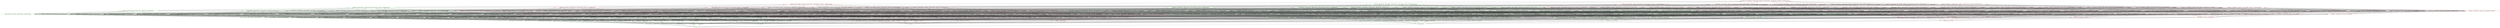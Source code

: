 digraph G {
splines="line"
rankdir=BT
"{'rtable_Price', 'rtable_Released', 'rtable_CopyRight', 'rtable_Time', 'rtable_Artist_Name', 'rtable_Song_Name', 'rtable_Genre', 'rtable_Album_Name'}" [shape=box];
"set()" [shape=box];
"set()" [color=green];
"set()" -> "{'rtable_Song_Name'}";
"set()" -> "{'rtable_Artist_Name'}";
"set()" -> "{'rtable_Album_Name'}";
"set()" -> "{'rtable_Genre'}";
"set()" -> "{'rtable_Price'}";
"set()" -> "{'rtable_CopyRight'}";
"set()" -> "{'rtable_Time'}";
"set()" -> "{'rtable_Released'}";
"{'rtable_Song_Name'}" [color=green];
"{'rtable_Song_Name'}" -> "{'rtable_Song_Name', 'rtable_Artist_Name'}";
"{'rtable_Song_Name'}" -> "{'rtable_Song_Name', 'rtable_Album_Name'}";
"{'rtable_Song_Name'}" -> "{'rtable_Song_Name', 'rtable_Genre'}";
"{'rtable_Song_Name'}" -> "{'rtable_Price', 'rtable_Song_Name'}";
"{'rtable_Song_Name'}" -> "{'rtable_Song_Name', 'rtable_CopyRight'}";
"{'rtable_Song_Name'}" -> "{'rtable_Song_Name', 'rtable_Time'}";
"{'rtable_Song_Name'}" -> "{'rtable_Song_Name', 'rtable_Released'}";
"{'rtable_Artist_Name'}" [color=green];
"{'rtable_Artist_Name'}" -> "{'rtable_Song_Name', 'rtable_Artist_Name'}";
"{'rtable_Artist_Name'}" -> "{'rtable_Artist_Name', 'rtable_Album_Name'}";
"{'rtable_Artist_Name'}" -> "{'rtable_Genre', 'rtable_Artist_Name'}";
"{'rtable_Artist_Name'}" -> "{'rtable_Price', 'rtable_Artist_Name'}";
"{'rtable_Artist_Name'}" -> "{'rtable_Artist_Name', 'rtable_CopyRight'}";
"{'rtable_Artist_Name'}" -> "{'rtable_Artist_Name', 'rtable_Time'}";
"{'rtable_Artist_Name'}" -> "{'rtable_Released', 'rtable_Artist_Name'}";
"{'rtable_Album_Name'}" [color=green];
"{'rtable_Album_Name'}" -> "{'rtable_Song_Name', 'rtable_Album_Name'}";
"{'rtable_Album_Name'}" -> "{'rtable_Artist_Name', 'rtable_Album_Name'}";
"{'rtable_Album_Name'}" -> "{'rtable_Genre', 'rtable_Album_Name'}";
"{'rtable_Album_Name'}" -> "{'rtable_Price', 'rtable_Album_Name'}";
"{'rtable_Album_Name'}" -> "{'rtable_CopyRight', 'rtable_Album_Name'}";
"{'rtable_Album_Name'}" -> "{'rtable_Time', 'rtable_Album_Name'}";
"{'rtable_Album_Name'}" -> "{'rtable_Released', 'rtable_Album_Name'}";
"{'rtable_Genre'}" [color=green];
"{'rtable_Genre'}" -> "{'rtable_Song_Name', 'rtable_Genre'}";
"{'rtable_Genre'}" -> "{'rtable_Genre', 'rtable_Artist_Name'}";
"{'rtable_Genre'}" -> "{'rtable_Genre', 'rtable_Album_Name'}";
"{'rtable_Genre'}" -> "{'rtable_Price', 'rtable_Genre'}";
"{'rtable_Genre'}" -> "{'rtable_Genre', 'rtable_CopyRight'}";
"{'rtable_Genre'}" -> "{'rtable_Genre', 'rtable_Time'}";
"{'rtable_Genre'}" -> "{'rtable_Genre', 'rtable_Released'}";
"{'rtable_Price'}" [color=green];
"{'rtable_Price'}" -> "{'rtable_Price', 'rtable_Song_Name'}";
"{'rtable_Price'}" -> "{'rtable_Price', 'rtable_Artist_Name'}";
"{'rtable_Price'}" -> "{'rtable_Price', 'rtable_Album_Name'}";
"{'rtable_Price'}" -> "{'rtable_Price', 'rtable_Genre'}";
"{'rtable_Price'}" -> "{'rtable_Price', 'rtable_CopyRight'}";
"{'rtable_Price'}" -> "{'rtable_Price', 'rtable_Time'}";
"{'rtable_Price'}" -> "{'rtable_Price', 'rtable_Released'}";
"{'rtable_CopyRight'}" [color=green];
"{'rtable_CopyRight'}" -> "{'rtable_Song_Name', 'rtable_CopyRight'}";
"{'rtable_CopyRight'}" -> "{'rtable_Artist_Name', 'rtable_CopyRight'}";
"{'rtable_CopyRight'}" -> "{'rtable_CopyRight', 'rtable_Album_Name'}";
"{'rtable_CopyRight'}" -> "{'rtable_Genre', 'rtable_CopyRight'}";
"{'rtable_CopyRight'}" -> "{'rtable_Price', 'rtable_CopyRight'}";
"{'rtable_CopyRight'}" -> "{'rtable_Time', 'rtable_CopyRight'}";
"{'rtable_CopyRight'}" -> "{'rtable_Released', 'rtable_CopyRight'}";
"{'rtable_Time'}" [color=red];
"{'rtable_Time'}" -> "{'rtable_Song_Name', 'rtable_Time'}";
"{'rtable_Time'}" -> "{'rtable_Artist_Name', 'rtable_Time'}";
"{'rtable_Time'}" -> "{'rtable_Time', 'rtable_Album_Name'}";
"{'rtable_Time'}" -> "{'rtable_Genre', 'rtable_Time'}";
"{'rtable_Time'}" -> "{'rtable_Price', 'rtable_Time'}";
"{'rtable_Time'}" -> "{'rtable_Time', 'rtable_CopyRight'}";
"{'rtable_Time'}" -> "{'rtable_Released', 'rtable_Time'}";
"{'rtable_Released'}" [color=green];
"{'rtable_Released'}" -> "{'rtable_Song_Name', 'rtable_Released'}";
"{'rtable_Released'}" -> "{'rtable_Released', 'rtable_Artist_Name'}";
"{'rtable_Released'}" -> "{'rtable_Released', 'rtable_Album_Name'}";
"{'rtable_Released'}" -> "{'rtable_Genre', 'rtable_Released'}";
"{'rtable_Released'}" -> "{'rtable_Price', 'rtable_Released'}";
"{'rtable_Released'}" -> "{'rtable_Released', 'rtable_CopyRight'}";
"{'rtable_Released'}" -> "{'rtable_Released', 'rtable_Time'}";
"{'rtable_Song_Name', 'rtable_Artist_Name'}" [color=green];
"{'rtable_Song_Name', 'rtable_Artist_Name'}" -> "{'rtable_Song_Name', 'rtable_Artist_Name', 'rtable_Album_Name'}";
"{'rtable_Song_Name', 'rtable_Artist_Name'}" -> "{'rtable_Song_Name', 'rtable_Genre', 'rtable_Artist_Name'}";
"{'rtable_Song_Name', 'rtable_Artist_Name'}" -> "{'rtable_Price', 'rtable_Song_Name', 'rtable_Artist_Name'}";
"{'rtable_Song_Name', 'rtable_Artist_Name'}" -> "{'rtable_Song_Name', 'rtable_Artist_Name', 'rtable_CopyRight'}";
"{'rtable_Song_Name', 'rtable_Artist_Name'}" -> "{'rtable_Song_Name', 'rtable_Artist_Name', 'rtable_Time'}";
"{'rtable_Song_Name', 'rtable_Artist_Name'}" -> "{'rtable_Song_Name', 'rtable_Released', 'rtable_Artist_Name'}";
"{'rtable_Song_Name', 'rtable_Album_Name'}" [color=green];
"{'rtable_Song_Name', 'rtable_Album_Name'}" -> "{'rtable_Song_Name', 'rtable_Artist_Name', 'rtable_Album_Name'}";
"{'rtable_Song_Name', 'rtable_Album_Name'}" -> "{'rtable_Song_Name', 'rtable_Genre', 'rtable_Album_Name'}";
"{'rtable_Song_Name', 'rtable_Album_Name'}" -> "{'rtable_Price', 'rtable_Song_Name', 'rtable_Album_Name'}";
"{'rtable_Song_Name', 'rtable_Album_Name'}" -> "{'rtable_Song_Name', 'rtable_CopyRight', 'rtable_Album_Name'}";
"{'rtable_Song_Name', 'rtable_Album_Name'}" -> "{'rtable_Song_Name', 'rtable_Time', 'rtable_Album_Name'}";
"{'rtable_Song_Name', 'rtable_Album_Name'}" -> "{'rtable_Song_Name', 'rtable_Released', 'rtable_Album_Name'}";
"{'rtable_Song_Name', 'rtable_Genre'}" [color=green];
"{'rtable_Song_Name', 'rtable_Genre'}" -> "{'rtable_Song_Name', 'rtable_Genre', 'rtable_Artist_Name'}";
"{'rtable_Song_Name', 'rtable_Genre'}" -> "{'rtable_Song_Name', 'rtable_Genre', 'rtable_Album_Name'}";
"{'rtable_Song_Name', 'rtable_Genre'}" -> "{'rtable_Price', 'rtable_Song_Name', 'rtable_Genre'}";
"{'rtable_Song_Name', 'rtable_Genre'}" -> "{'rtable_Song_Name', 'rtable_Genre', 'rtable_CopyRight'}";
"{'rtable_Song_Name', 'rtable_Genre'}" -> "{'rtable_Song_Name', 'rtable_Genre', 'rtable_Time'}";
"{'rtable_Song_Name', 'rtable_Genre'}" -> "{'rtable_Song_Name', 'rtable_Genre', 'rtable_Released'}";
"{'rtable_Price', 'rtable_Song_Name'}" [color=green];
"{'rtable_Price', 'rtable_Song_Name'}" -> "{'rtable_Price', 'rtable_Song_Name', 'rtable_Artist_Name'}";
"{'rtable_Price', 'rtable_Song_Name'}" -> "{'rtable_Price', 'rtable_Song_Name', 'rtable_Album_Name'}";
"{'rtable_Price', 'rtable_Song_Name'}" -> "{'rtable_Price', 'rtable_Song_Name', 'rtable_Genre'}";
"{'rtable_Price', 'rtable_Song_Name'}" -> "{'rtable_Price', 'rtable_Song_Name', 'rtable_CopyRight'}";
"{'rtable_Price', 'rtable_Song_Name'}" -> "{'rtable_Price', 'rtable_Song_Name', 'rtable_Time'}";
"{'rtable_Price', 'rtable_Song_Name'}" -> "{'rtable_Price', 'rtable_Song_Name', 'rtable_Released'}";
"{'rtable_Song_Name', 'rtable_CopyRight'}" [color=green];
"{'rtable_Song_Name', 'rtable_CopyRight'}" -> "{'rtable_Song_Name', 'rtable_Artist_Name', 'rtable_CopyRight'}";
"{'rtable_Song_Name', 'rtable_CopyRight'}" -> "{'rtable_Song_Name', 'rtable_CopyRight', 'rtable_Album_Name'}";
"{'rtable_Song_Name', 'rtable_CopyRight'}" -> "{'rtable_Song_Name', 'rtable_Genre', 'rtable_CopyRight'}";
"{'rtable_Song_Name', 'rtable_CopyRight'}" -> "{'rtable_Price', 'rtable_Song_Name', 'rtable_CopyRight'}";
"{'rtable_Song_Name', 'rtable_CopyRight'}" -> "{'rtable_Song_Name', 'rtable_Time', 'rtable_CopyRight'}";
"{'rtable_Song_Name', 'rtable_CopyRight'}" -> "{'rtable_Song_Name', 'rtable_Released', 'rtable_CopyRight'}";
"{'rtable_Song_Name', 'rtable_Time'}" [color=red];
"{'rtable_Song_Name', 'rtable_Time'}" -> "{'rtable_Song_Name', 'rtable_Artist_Name', 'rtable_Time'}";
"{'rtable_Song_Name', 'rtable_Time'}" -> "{'rtable_Song_Name', 'rtable_Time', 'rtable_Album_Name'}";
"{'rtable_Song_Name', 'rtable_Time'}" -> "{'rtable_Song_Name', 'rtable_Genre', 'rtable_Time'}";
"{'rtable_Song_Name', 'rtable_Time'}" -> "{'rtable_Price', 'rtable_Song_Name', 'rtable_Time'}";
"{'rtable_Song_Name', 'rtable_Time'}" -> "{'rtable_Song_Name', 'rtable_Time', 'rtable_CopyRight'}";
"{'rtable_Song_Name', 'rtable_Time'}" -> "{'rtable_Song_Name', 'rtable_Released', 'rtable_Time'}";
"{'rtable_Song_Name', 'rtable_Released'}" [color=green];
"{'rtable_Song_Name', 'rtable_Released'}" -> "{'rtable_Song_Name', 'rtable_Released', 'rtable_Artist_Name'}";
"{'rtable_Song_Name', 'rtable_Released'}" -> "{'rtable_Song_Name', 'rtable_Released', 'rtable_Album_Name'}";
"{'rtable_Song_Name', 'rtable_Released'}" -> "{'rtable_Song_Name', 'rtable_Genre', 'rtable_Released'}";
"{'rtable_Song_Name', 'rtable_Released'}" -> "{'rtable_Price', 'rtable_Song_Name', 'rtable_Released'}";
"{'rtable_Song_Name', 'rtable_Released'}" -> "{'rtable_Song_Name', 'rtable_Released', 'rtable_CopyRight'}";
"{'rtable_Song_Name', 'rtable_Released'}" -> "{'rtable_Song_Name', 'rtable_Released', 'rtable_Time'}";
"{'rtable_Artist_Name', 'rtable_Album_Name'}" [color=green];
"{'rtable_Artist_Name', 'rtable_Album_Name'}" -> "{'rtable_Song_Name', 'rtable_Artist_Name', 'rtable_Album_Name'}";
"{'rtable_Artist_Name', 'rtable_Album_Name'}" -> "{'rtable_Genre', 'rtable_Artist_Name', 'rtable_Album_Name'}";
"{'rtable_Artist_Name', 'rtable_Album_Name'}" -> "{'rtable_Price', 'rtable_Artist_Name', 'rtable_Album_Name'}";
"{'rtable_Artist_Name', 'rtable_Album_Name'}" -> "{'rtable_Artist_Name', 'rtable_CopyRight', 'rtable_Album_Name'}";
"{'rtable_Artist_Name', 'rtable_Album_Name'}" -> "{'rtable_Artist_Name', 'rtable_Time', 'rtable_Album_Name'}";
"{'rtable_Artist_Name', 'rtable_Album_Name'}" -> "{'rtable_Released', 'rtable_Artist_Name', 'rtable_Album_Name'}";
"{'rtable_Genre', 'rtable_Artist_Name'}" [color=green];
"{'rtable_Genre', 'rtable_Artist_Name'}" -> "{'rtable_Song_Name', 'rtable_Genre', 'rtable_Artist_Name'}";
"{'rtable_Genre', 'rtable_Artist_Name'}" -> "{'rtable_Genre', 'rtable_Artist_Name', 'rtable_Album_Name'}";
"{'rtable_Genre', 'rtable_Artist_Name'}" -> "{'rtable_Price', 'rtable_Genre', 'rtable_Artist_Name'}";
"{'rtable_Genre', 'rtable_Artist_Name'}" -> "{'rtable_Genre', 'rtable_Artist_Name', 'rtable_CopyRight'}";
"{'rtable_Genre', 'rtable_Artist_Name'}" -> "{'rtable_Genre', 'rtable_Artist_Name', 'rtable_Time'}";
"{'rtable_Genre', 'rtable_Artist_Name'}" -> "{'rtable_Released', 'rtable_Genre', 'rtable_Artist_Name'}";
"{'rtable_Price', 'rtable_Artist_Name'}" [color=green];
"{'rtable_Price', 'rtable_Artist_Name'}" -> "{'rtable_Price', 'rtable_Song_Name', 'rtable_Artist_Name'}";
"{'rtable_Price', 'rtable_Artist_Name'}" -> "{'rtable_Price', 'rtable_Artist_Name', 'rtable_Album_Name'}";
"{'rtable_Price', 'rtable_Artist_Name'}" -> "{'rtable_Price', 'rtable_Genre', 'rtable_Artist_Name'}";
"{'rtable_Price', 'rtable_Artist_Name'}" -> "{'rtable_Price', 'rtable_Artist_Name', 'rtable_CopyRight'}";
"{'rtable_Price', 'rtable_Artist_Name'}" -> "{'rtable_Price', 'rtable_Artist_Name', 'rtable_Time'}";
"{'rtable_Price', 'rtable_Artist_Name'}" -> "{'rtable_Price', 'rtable_Released', 'rtable_Artist_Name'}";
"{'rtable_Artist_Name', 'rtable_CopyRight'}" [color=green];
"{'rtable_Artist_Name', 'rtable_CopyRight'}" -> "{'rtable_Song_Name', 'rtable_Artist_Name', 'rtable_CopyRight'}";
"{'rtable_Artist_Name', 'rtable_CopyRight'}" -> "{'rtable_Artist_Name', 'rtable_CopyRight', 'rtable_Album_Name'}";
"{'rtable_Artist_Name', 'rtable_CopyRight'}" -> "{'rtable_Genre', 'rtable_Artist_Name', 'rtable_CopyRight'}";
"{'rtable_Artist_Name', 'rtable_CopyRight'}" -> "{'rtable_Price', 'rtable_Artist_Name', 'rtable_CopyRight'}";
"{'rtable_Artist_Name', 'rtable_CopyRight'}" -> "{'rtable_Artist_Name', 'rtable_Time', 'rtable_CopyRight'}";
"{'rtable_Artist_Name', 'rtable_CopyRight'}" -> "{'rtable_Released', 'rtable_Artist_Name', 'rtable_CopyRight'}";
"{'rtable_Artist_Name', 'rtable_Time'}" [color=red];
"{'rtable_Artist_Name', 'rtable_Time'}" -> "{'rtable_Song_Name', 'rtable_Artist_Name', 'rtable_Time'}";
"{'rtable_Artist_Name', 'rtable_Time'}" -> "{'rtable_Artist_Name', 'rtable_Time', 'rtable_Album_Name'}";
"{'rtable_Artist_Name', 'rtable_Time'}" -> "{'rtable_Genre', 'rtable_Artist_Name', 'rtable_Time'}";
"{'rtable_Artist_Name', 'rtable_Time'}" -> "{'rtable_Price', 'rtable_Artist_Name', 'rtable_Time'}";
"{'rtable_Artist_Name', 'rtable_Time'}" -> "{'rtable_Artist_Name', 'rtable_Time', 'rtable_CopyRight'}";
"{'rtable_Artist_Name', 'rtable_Time'}" -> "{'rtable_Released', 'rtable_Artist_Name', 'rtable_Time'}";
"{'rtable_Released', 'rtable_Artist_Name'}" [color=green];
"{'rtable_Released', 'rtable_Artist_Name'}" -> "{'rtable_Song_Name', 'rtable_Released', 'rtable_Artist_Name'}";
"{'rtable_Released', 'rtable_Artist_Name'}" -> "{'rtable_Released', 'rtable_Artist_Name', 'rtable_Album_Name'}";
"{'rtable_Released', 'rtable_Artist_Name'}" -> "{'rtable_Released', 'rtable_Genre', 'rtable_Artist_Name'}";
"{'rtable_Released', 'rtable_Artist_Name'}" -> "{'rtable_Price', 'rtable_Released', 'rtable_Artist_Name'}";
"{'rtable_Released', 'rtable_Artist_Name'}" -> "{'rtable_Released', 'rtable_Artist_Name', 'rtable_CopyRight'}";
"{'rtable_Released', 'rtable_Artist_Name'}" -> "{'rtable_Released', 'rtable_Artist_Name', 'rtable_Time'}";
"{'rtable_Genre', 'rtable_Album_Name'}" [color=green];
"{'rtable_Genre', 'rtable_Album_Name'}" -> "{'rtable_Song_Name', 'rtable_Genre', 'rtable_Album_Name'}";
"{'rtable_Genre', 'rtable_Album_Name'}" -> "{'rtable_Genre', 'rtable_Artist_Name', 'rtable_Album_Name'}";
"{'rtable_Genre', 'rtable_Album_Name'}" -> "{'rtable_Price', 'rtable_Genre', 'rtable_Album_Name'}";
"{'rtable_Genre', 'rtable_Album_Name'}" -> "{'rtable_Genre', 'rtable_CopyRight', 'rtable_Album_Name'}";
"{'rtable_Genre', 'rtable_Album_Name'}" -> "{'rtable_Genre', 'rtable_Time', 'rtable_Album_Name'}";
"{'rtable_Genre', 'rtable_Album_Name'}" -> "{'rtable_Genre', 'rtable_Released', 'rtable_Album_Name'}";
"{'rtable_Price', 'rtable_Album_Name'}" [color=green];
"{'rtable_Price', 'rtable_Album_Name'}" -> "{'rtable_Price', 'rtable_Song_Name', 'rtable_Album_Name'}";
"{'rtable_Price', 'rtable_Album_Name'}" -> "{'rtable_Price', 'rtable_Artist_Name', 'rtable_Album_Name'}";
"{'rtable_Price', 'rtable_Album_Name'}" -> "{'rtable_Price', 'rtable_Genre', 'rtable_Album_Name'}";
"{'rtable_Price', 'rtable_Album_Name'}" -> "{'rtable_Price', 'rtable_CopyRight', 'rtable_Album_Name'}";
"{'rtable_Price', 'rtable_Album_Name'}" -> "{'rtable_Price', 'rtable_Time', 'rtable_Album_Name'}";
"{'rtable_Price', 'rtable_Album_Name'}" -> "{'rtable_Price', 'rtable_Released', 'rtable_Album_Name'}";
"{'rtable_CopyRight', 'rtable_Album_Name'}" [color=green];
"{'rtable_CopyRight', 'rtable_Album_Name'}" -> "{'rtable_Song_Name', 'rtable_CopyRight', 'rtable_Album_Name'}";
"{'rtable_CopyRight', 'rtable_Album_Name'}" -> "{'rtable_Artist_Name', 'rtable_CopyRight', 'rtable_Album_Name'}";
"{'rtable_CopyRight', 'rtable_Album_Name'}" -> "{'rtable_Genre', 'rtable_CopyRight', 'rtable_Album_Name'}";
"{'rtable_CopyRight', 'rtable_Album_Name'}" -> "{'rtable_Price', 'rtable_CopyRight', 'rtable_Album_Name'}";
"{'rtable_CopyRight', 'rtable_Album_Name'}" -> "{'rtable_Time', 'rtable_CopyRight', 'rtable_Album_Name'}";
"{'rtable_CopyRight', 'rtable_Album_Name'}" -> "{'rtable_Released', 'rtable_CopyRight', 'rtable_Album_Name'}";
"{'rtable_Time', 'rtable_Album_Name'}" [color=red];
"{'rtable_Time', 'rtable_Album_Name'}" -> "{'rtable_Song_Name', 'rtable_Time', 'rtable_Album_Name'}";
"{'rtable_Time', 'rtable_Album_Name'}" -> "{'rtable_Artist_Name', 'rtable_Time', 'rtable_Album_Name'}";
"{'rtable_Time', 'rtable_Album_Name'}" -> "{'rtable_Genre', 'rtable_Time', 'rtable_Album_Name'}";
"{'rtable_Time', 'rtable_Album_Name'}" -> "{'rtable_Price', 'rtable_Time', 'rtable_Album_Name'}";
"{'rtable_Time', 'rtable_Album_Name'}" -> "{'rtable_Time', 'rtable_CopyRight', 'rtable_Album_Name'}";
"{'rtable_Time', 'rtable_Album_Name'}" -> "{'rtable_Released', 'rtable_Time', 'rtable_Album_Name'}";
"{'rtable_Released', 'rtable_Album_Name'}" [color=green];
"{'rtable_Released', 'rtable_Album_Name'}" -> "{'rtable_Song_Name', 'rtable_Released', 'rtable_Album_Name'}";
"{'rtable_Released', 'rtable_Album_Name'}" -> "{'rtable_Released', 'rtable_Artist_Name', 'rtable_Album_Name'}";
"{'rtable_Released', 'rtable_Album_Name'}" -> "{'rtable_Genre', 'rtable_Released', 'rtable_Album_Name'}";
"{'rtable_Released', 'rtable_Album_Name'}" -> "{'rtable_Price', 'rtable_Released', 'rtable_Album_Name'}";
"{'rtable_Released', 'rtable_Album_Name'}" -> "{'rtable_Released', 'rtable_CopyRight', 'rtable_Album_Name'}";
"{'rtable_Released', 'rtable_Album_Name'}" -> "{'rtable_Released', 'rtable_Time', 'rtable_Album_Name'}";
"{'rtable_Price', 'rtable_Genre'}" [color=green];
"{'rtable_Price', 'rtable_Genre'}" -> "{'rtable_Price', 'rtable_Song_Name', 'rtable_Genre'}";
"{'rtable_Price', 'rtable_Genre'}" -> "{'rtable_Price', 'rtable_Genre', 'rtable_Artist_Name'}";
"{'rtable_Price', 'rtable_Genre'}" -> "{'rtable_Price', 'rtable_Genre', 'rtable_Album_Name'}";
"{'rtable_Price', 'rtable_Genre'}" -> "{'rtable_Price', 'rtable_Genre', 'rtable_CopyRight'}";
"{'rtable_Price', 'rtable_Genre'}" -> "{'rtable_Price', 'rtable_Genre', 'rtable_Time'}";
"{'rtable_Price', 'rtable_Genre'}" -> "{'rtable_Price', 'rtable_Genre', 'rtable_Released'}";
"{'rtable_Genre', 'rtable_CopyRight'}" [color=green];
"{'rtable_Genre', 'rtable_CopyRight'}" -> "{'rtable_Song_Name', 'rtable_Genre', 'rtable_CopyRight'}";
"{'rtable_Genre', 'rtable_CopyRight'}" -> "{'rtable_Genre', 'rtable_Artist_Name', 'rtable_CopyRight'}";
"{'rtable_Genre', 'rtable_CopyRight'}" -> "{'rtable_Genre', 'rtable_CopyRight', 'rtable_Album_Name'}";
"{'rtable_Genre', 'rtable_CopyRight'}" -> "{'rtable_Price', 'rtable_Genre', 'rtable_CopyRight'}";
"{'rtable_Genre', 'rtable_CopyRight'}" -> "{'rtable_Genre', 'rtable_Time', 'rtable_CopyRight'}";
"{'rtable_Genre', 'rtable_CopyRight'}" -> "{'rtable_Genre', 'rtable_Released', 'rtable_CopyRight'}";
"{'rtable_Genre', 'rtable_Time'}" [color=red];
"{'rtable_Genre', 'rtable_Time'}" -> "{'rtable_Song_Name', 'rtable_Genre', 'rtable_Time'}";
"{'rtable_Genre', 'rtable_Time'}" -> "{'rtable_Genre', 'rtable_Artist_Name', 'rtable_Time'}";
"{'rtable_Genre', 'rtable_Time'}" -> "{'rtable_Genre', 'rtable_Time', 'rtable_Album_Name'}";
"{'rtable_Genre', 'rtable_Time'}" -> "{'rtable_Price', 'rtable_Genre', 'rtable_Time'}";
"{'rtable_Genre', 'rtable_Time'}" -> "{'rtable_Genre', 'rtable_Time', 'rtable_CopyRight'}";
"{'rtable_Genre', 'rtable_Time'}" -> "{'rtable_Genre', 'rtable_Released', 'rtable_Time'}";
"{'rtable_Genre', 'rtable_Released'}" [color=green];
"{'rtable_Genre', 'rtable_Released'}" -> "{'rtable_Song_Name', 'rtable_Genre', 'rtable_Released'}";
"{'rtable_Genre', 'rtable_Released'}" -> "{'rtable_Released', 'rtable_Genre', 'rtable_Artist_Name'}";
"{'rtable_Genre', 'rtable_Released'}" -> "{'rtable_Genre', 'rtable_Released', 'rtable_Album_Name'}";
"{'rtable_Genre', 'rtable_Released'}" -> "{'rtable_Price', 'rtable_Genre', 'rtable_Released'}";
"{'rtable_Genre', 'rtable_Released'}" -> "{'rtable_Genre', 'rtable_Released', 'rtable_CopyRight'}";
"{'rtable_Genre', 'rtable_Released'}" -> "{'rtable_Genre', 'rtable_Released', 'rtable_Time'}";
"{'rtable_Price', 'rtable_CopyRight'}" [color=green];
"{'rtable_Price', 'rtable_CopyRight'}" -> "{'rtable_Price', 'rtable_Song_Name', 'rtable_CopyRight'}";
"{'rtable_Price', 'rtable_CopyRight'}" -> "{'rtable_Price', 'rtable_Artist_Name', 'rtable_CopyRight'}";
"{'rtable_Price', 'rtable_CopyRight'}" -> "{'rtable_Price', 'rtable_CopyRight', 'rtable_Album_Name'}";
"{'rtable_Price', 'rtable_CopyRight'}" -> "{'rtable_Price', 'rtable_Genre', 'rtable_CopyRight'}";
"{'rtable_Price', 'rtable_CopyRight'}" -> "{'rtable_Price', 'rtable_Time', 'rtable_CopyRight'}";
"{'rtable_Price', 'rtable_CopyRight'}" -> "{'rtable_Price', 'rtable_Released', 'rtable_CopyRight'}";
"{'rtable_Price', 'rtable_Time'}" [color=red];
"{'rtable_Price', 'rtable_Time'}" -> "{'rtable_Price', 'rtable_Song_Name', 'rtable_Time'}";
"{'rtable_Price', 'rtable_Time'}" -> "{'rtable_Price', 'rtable_Artist_Name', 'rtable_Time'}";
"{'rtable_Price', 'rtable_Time'}" -> "{'rtable_Price', 'rtable_Time', 'rtable_Album_Name'}";
"{'rtable_Price', 'rtable_Time'}" -> "{'rtable_Price', 'rtable_Genre', 'rtable_Time'}";
"{'rtable_Price', 'rtable_Time'}" -> "{'rtable_Price', 'rtable_Time', 'rtable_CopyRight'}";
"{'rtable_Price', 'rtable_Time'}" -> "{'rtable_Price', 'rtable_Released', 'rtable_Time'}";
"{'rtable_Price', 'rtable_Released'}" [color=green];
"{'rtable_Price', 'rtable_Released'}" -> "{'rtable_Price', 'rtable_Song_Name', 'rtable_Released'}";
"{'rtable_Price', 'rtable_Released'}" -> "{'rtable_Price', 'rtable_Released', 'rtable_Artist_Name'}";
"{'rtable_Price', 'rtable_Released'}" -> "{'rtable_Price', 'rtable_Released', 'rtable_Album_Name'}";
"{'rtable_Price', 'rtable_Released'}" -> "{'rtable_Price', 'rtable_Genre', 'rtable_Released'}";
"{'rtable_Price', 'rtable_Released'}" -> "{'rtable_Price', 'rtable_Released', 'rtable_CopyRight'}";
"{'rtable_Price', 'rtable_Released'}" -> "{'rtable_Price', 'rtable_Released', 'rtable_Time'}";
"{'rtable_Time', 'rtable_CopyRight'}" [color=red];
"{'rtable_Time', 'rtable_CopyRight'}" -> "{'rtable_Song_Name', 'rtable_Time', 'rtable_CopyRight'}";
"{'rtable_Time', 'rtable_CopyRight'}" -> "{'rtable_Artist_Name', 'rtable_Time', 'rtable_CopyRight'}";
"{'rtable_Time', 'rtable_CopyRight'}" -> "{'rtable_Time', 'rtable_CopyRight', 'rtable_Album_Name'}";
"{'rtable_Time', 'rtable_CopyRight'}" -> "{'rtable_Genre', 'rtable_Time', 'rtable_CopyRight'}";
"{'rtable_Time', 'rtable_CopyRight'}" -> "{'rtable_Price', 'rtable_Time', 'rtable_CopyRight'}";
"{'rtable_Time', 'rtable_CopyRight'}" -> "{'rtable_Released', 'rtable_Time', 'rtable_CopyRight'}";
"{'rtable_Released', 'rtable_CopyRight'}" [color=green];
"{'rtable_Released', 'rtable_CopyRight'}" -> "{'rtable_Song_Name', 'rtable_Released', 'rtable_CopyRight'}";
"{'rtable_Released', 'rtable_CopyRight'}" -> "{'rtable_Released', 'rtable_Artist_Name', 'rtable_CopyRight'}";
"{'rtable_Released', 'rtable_CopyRight'}" -> "{'rtable_Released', 'rtable_CopyRight', 'rtable_Album_Name'}";
"{'rtable_Released', 'rtable_CopyRight'}" -> "{'rtable_Genre', 'rtable_Released', 'rtable_CopyRight'}";
"{'rtable_Released', 'rtable_CopyRight'}" -> "{'rtable_Price', 'rtable_Released', 'rtable_CopyRight'}";
"{'rtable_Released', 'rtable_CopyRight'}" -> "{'rtable_Released', 'rtable_Time', 'rtable_CopyRight'}";
"{'rtable_Released', 'rtable_Time'}" [color=red];
"{'rtable_Released', 'rtable_Time'}" -> "{'rtable_Song_Name', 'rtable_Released', 'rtable_Time'}";
"{'rtable_Released', 'rtable_Time'}" -> "{'rtable_Released', 'rtable_Artist_Name', 'rtable_Time'}";
"{'rtable_Released', 'rtable_Time'}" -> "{'rtable_Released', 'rtable_Time', 'rtable_Album_Name'}";
"{'rtable_Released', 'rtable_Time'}" -> "{'rtable_Genre', 'rtable_Released', 'rtable_Time'}";
"{'rtable_Released', 'rtable_Time'}" -> "{'rtable_Price', 'rtable_Released', 'rtable_Time'}";
"{'rtable_Released', 'rtable_Time'}" -> "{'rtable_Released', 'rtable_Time', 'rtable_CopyRight'}";
"{'rtable_Song_Name', 'rtable_Artist_Name', 'rtable_Album_Name'}" [color=green];
"{'rtable_Song_Name', 'rtable_Artist_Name', 'rtable_Album_Name'}" -> "{'rtable_Song_Name', 'rtable_Genre', 'rtable_Artist_Name', 'rtable_Album_Name'}";
"{'rtable_Song_Name', 'rtable_Artist_Name', 'rtable_Album_Name'}" -> "{'rtable_Price', 'rtable_Song_Name', 'rtable_Artist_Name', 'rtable_Album_Name'}";
"{'rtable_Song_Name', 'rtable_Artist_Name', 'rtable_Album_Name'}" -> "{'rtable_Song_Name', 'rtable_Artist_Name', 'rtable_CopyRight', 'rtable_Album_Name'}";
"{'rtable_Song_Name', 'rtable_Artist_Name', 'rtable_Album_Name'}" -> "{'rtable_Song_Name', 'rtable_Artist_Name', 'rtable_Time', 'rtable_Album_Name'}";
"{'rtable_Song_Name', 'rtable_Artist_Name', 'rtable_Album_Name'}" -> "{'rtable_Song_Name', 'rtable_Released', 'rtable_Artist_Name', 'rtable_Album_Name'}";
"{'rtable_Song_Name', 'rtable_Genre', 'rtable_Artist_Name'}" [color=green];
"{'rtable_Song_Name', 'rtable_Genre', 'rtable_Artist_Name'}" -> "{'rtable_Song_Name', 'rtable_Genre', 'rtable_Artist_Name', 'rtable_Album_Name'}";
"{'rtable_Song_Name', 'rtable_Genre', 'rtable_Artist_Name'}" -> "{'rtable_Price', 'rtable_Song_Name', 'rtable_Genre', 'rtable_Artist_Name'}";
"{'rtable_Song_Name', 'rtable_Genre', 'rtable_Artist_Name'}" -> "{'rtable_Song_Name', 'rtable_Genre', 'rtable_Artist_Name', 'rtable_CopyRight'}";
"{'rtable_Song_Name', 'rtable_Genre', 'rtable_Artist_Name'}" -> "{'rtable_Song_Name', 'rtable_Genre', 'rtable_Artist_Name', 'rtable_Time'}";
"{'rtable_Song_Name', 'rtable_Genre', 'rtable_Artist_Name'}" -> "{'rtable_Released', 'rtable_Song_Name', 'rtable_Genre', 'rtable_Artist_Name'}";
"{'rtable_Price', 'rtable_Song_Name', 'rtable_Artist_Name'}" [color=green];
"{'rtable_Price', 'rtable_Song_Name', 'rtable_Artist_Name'}" -> "{'rtable_Price', 'rtable_Song_Name', 'rtable_Artist_Name', 'rtable_Album_Name'}";
"{'rtable_Price', 'rtable_Song_Name', 'rtable_Artist_Name'}" -> "{'rtable_Price', 'rtable_Song_Name', 'rtable_Genre', 'rtable_Artist_Name'}";
"{'rtable_Price', 'rtable_Song_Name', 'rtable_Artist_Name'}" -> "{'rtable_Price', 'rtable_Song_Name', 'rtable_Artist_Name', 'rtable_CopyRight'}";
"{'rtable_Price', 'rtable_Song_Name', 'rtable_Artist_Name'}" -> "{'rtable_Price', 'rtable_Song_Name', 'rtable_Artist_Name', 'rtable_Time'}";
"{'rtable_Price', 'rtable_Song_Name', 'rtable_Artist_Name'}" -> "{'rtable_Price', 'rtable_Song_Name', 'rtable_Released', 'rtable_Artist_Name'}";
"{'rtable_Song_Name', 'rtable_Artist_Name', 'rtable_CopyRight'}" [color=green];
"{'rtable_Song_Name', 'rtable_Artist_Name', 'rtable_CopyRight'}" -> "{'rtable_Song_Name', 'rtable_Artist_Name', 'rtable_CopyRight', 'rtable_Album_Name'}";
"{'rtable_Song_Name', 'rtable_Artist_Name', 'rtable_CopyRight'}" -> "{'rtable_Song_Name', 'rtable_Genre', 'rtable_Artist_Name', 'rtable_CopyRight'}";
"{'rtable_Song_Name', 'rtable_Artist_Name', 'rtable_CopyRight'}" -> "{'rtable_Price', 'rtable_Song_Name', 'rtable_Artist_Name', 'rtable_CopyRight'}";
"{'rtable_Song_Name', 'rtable_Artist_Name', 'rtable_CopyRight'}" -> "{'rtable_Song_Name', 'rtable_Artist_Name', 'rtable_Time', 'rtable_CopyRight'}";
"{'rtable_Song_Name', 'rtable_Artist_Name', 'rtable_CopyRight'}" -> "{'rtable_Song_Name', 'rtable_Released', 'rtable_Artist_Name', 'rtable_CopyRight'}";
"{'rtable_Song_Name', 'rtable_Artist_Name', 'rtable_Time'}" [color=red];
"{'rtable_Song_Name', 'rtable_Artist_Name', 'rtable_Time'}" -> "{'rtable_Song_Name', 'rtable_Artist_Name', 'rtable_Time', 'rtable_Album_Name'}";
"{'rtable_Song_Name', 'rtable_Artist_Name', 'rtable_Time'}" -> "{'rtable_Song_Name', 'rtable_Genre', 'rtable_Artist_Name', 'rtable_Time'}";
"{'rtable_Song_Name', 'rtable_Artist_Name', 'rtable_Time'}" -> "{'rtable_Price', 'rtable_Song_Name', 'rtable_Artist_Name', 'rtable_Time'}";
"{'rtable_Song_Name', 'rtable_Artist_Name', 'rtable_Time'}" -> "{'rtable_Song_Name', 'rtable_Artist_Name', 'rtable_Time', 'rtable_CopyRight'}";
"{'rtable_Song_Name', 'rtable_Artist_Name', 'rtable_Time'}" -> "{'rtable_Song_Name', 'rtable_Released', 'rtable_Artist_Name', 'rtable_Time'}";
"{'rtable_Song_Name', 'rtable_Released', 'rtable_Artist_Name'}" [color=green];
"{'rtable_Song_Name', 'rtable_Released', 'rtable_Artist_Name'}" -> "{'rtable_Song_Name', 'rtable_Released', 'rtable_Artist_Name', 'rtable_Album_Name'}";
"{'rtable_Song_Name', 'rtable_Released', 'rtable_Artist_Name'}" -> "{'rtable_Released', 'rtable_Song_Name', 'rtable_Genre', 'rtable_Artist_Name'}";
"{'rtable_Song_Name', 'rtable_Released', 'rtable_Artist_Name'}" -> "{'rtable_Price', 'rtable_Song_Name', 'rtable_Released', 'rtable_Artist_Name'}";
"{'rtable_Song_Name', 'rtable_Released', 'rtable_Artist_Name'}" -> "{'rtable_Song_Name', 'rtable_Released', 'rtable_Artist_Name', 'rtable_CopyRight'}";
"{'rtable_Song_Name', 'rtable_Released', 'rtable_Artist_Name'}" -> "{'rtable_Song_Name', 'rtable_Released', 'rtable_Artist_Name', 'rtable_Time'}";
"{'rtable_Song_Name', 'rtable_Genre', 'rtable_Album_Name'}" [color=green];
"{'rtable_Song_Name', 'rtable_Genre', 'rtable_Album_Name'}" -> "{'rtable_Song_Name', 'rtable_Genre', 'rtable_Artist_Name', 'rtable_Album_Name'}";
"{'rtable_Song_Name', 'rtable_Genre', 'rtable_Album_Name'}" -> "{'rtable_Price', 'rtable_Song_Name', 'rtable_Genre', 'rtable_Album_Name'}";
"{'rtable_Song_Name', 'rtable_Genre', 'rtable_Album_Name'}" -> "{'rtable_Song_Name', 'rtable_Genre', 'rtable_CopyRight', 'rtable_Album_Name'}";
"{'rtable_Song_Name', 'rtable_Genre', 'rtable_Album_Name'}" -> "{'rtable_Song_Name', 'rtable_Genre', 'rtable_Time', 'rtable_Album_Name'}";
"{'rtable_Song_Name', 'rtable_Genre', 'rtable_Album_Name'}" -> "{'rtable_Song_Name', 'rtable_Genre', 'rtable_Released', 'rtable_Album_Name'}";
"{'rtable_Price', 'rtable_Song_Name', 'rtable_Album_Name'}" [color=green];
"{'rtable_Price', 'rtable_Song_Name', 'rtable_Album_Name'}" -> "{'rtable_Price', 'rtable_Song_Name', 'rtable_Artist_Name', 'rtable_Album_Name'}";
"{'rtable_Price', 'rtable_Song_Name', 'rtable_Album_Name'}" -> "{'rtable_Price', 'rtable_Song_Name', 'rtable_Genre', 'rtable_Album_Name'}";
"{'rtable_Price', 'rtable_Song_Name', 'rtable_Album_Name'}" -> "{'rtable_Price', 'rtable_Song_Name', 'rtable_CopyRight', 'rtable_Album_Name'}";
"{'rtable_Price', 'rtable_Song_Name', 'rtable_Album_Name'}" -> "{'rtable_Price', 'rtable_Song_Name', 'rtable_Time', 'rtable_Album_Name'}";
"{'rtable_Price', 'rtable_Song_Name', 'rtable_Album_Name'}" -> "{'rtable_Price', 'rtable_Song_Name', 'rtable_Released', 'rtable_Album_Name'}";
"{'rtable_Song_Name', 'rtable_CopyRight', 'rtable_Album_Name'}" [color=green];
"{'rtable_Song_Name', 'rtable_CopyRight', 'rtable_Album_Name'}" -> "{'rtable_Song_Name', 'rtable_Artist_Name', 'rtable_CopyRight', 'rtable_Album_Name'}";
"{'rtable_Song_Name', 'rtable_CopyRight', 'rtable_Album_Name'}" -> "{'rtable_Song_Name', 'rtable_Genre', 'rtable_CopyRight', 'rtable_Album_Name'}";
"{'rtable_Song_Name', 'rtable_CopyRight', 'rtable_Album_Name'}" -> "{'rtable_Price', 'rtable_Song_Name', 'rtable_CopyRight', 'rtable_Album_Name'}";
"{'rtable_Song_Name', 'rtable_CopyRight', 'rtable_Album_Name'}" -> "{'rtable_Song_Name', 'rtable_Time', 'rtable_CopyRight', 'rtable_Album_Name'}";
"{'rtable_Song_Name', 'rtable_CopyRight', 'rtable_Album_Name'}" -> "{'rtable_Song_Name', 'rtable_Released', 'rtable_CopyRight', 'rtable_Album_Name'}";
"{'rtable_Song_Name', 'rtable_Time', 'rtable_Album_Name'}" [color=red];
"{'rtable_Song_Name', 'rtable_Time', 'rtable_Album_Name'}" -> "{'rtable_Song_Name', 'rtable_Artist_Name', 'rtable_Time', 'rtable_Album_Name'}";
"{'rtable_Song_Name', 'rtable_Time', 'rtable_Album_Name'}" -> "{'rtable_Song_Name', 'rtable_Genre', 'rtable_Time', 'rtable_Album_Name'}";
"{'rtable_Song_Name', 'rtable_Time', 'rtable_Album_Name'}" -> "{'rtable_Price', 'rtable_Song_Name', 'rtable_Time', 'rtable_Album_Name'}";
"{'rtable_Song_Name', 'rtable_Time', 'rtable_Album_Name'}" -> "{'rtable_Song_Name', 'rtable_Time', 'rtable_CopyRight', 'rtable_Album_Name'}";
"{'rtable_Song_Name', 'rtable_Time', 'rtable_Album_Name'}" -> "{'rtable_Song_Name', 'rtable_Released', 'rtable_Time', 'rtable_Album_Name'}";
"{'rtable_Song_Name', 'rtable_Released', 'rtable_Album_Name'}" [color=green];
"{'rtable_Song_Name', 'rtable_Released', 'rtable_Album_Name'}" -> "{'rtable_Song_Name', 'rtable_Released', 'rtable_Artist_Name', 'rtable_Album_Name'}";
"{'rtable_Song_Name', 'rtable_Released', 'rtable_Album_Name'}" -> "{'rtable_Song_Name', 'rtable_Genre', 'rtable_Released', 'rtable_Album_Name'}";
"{'rtable_Song_Name', 'rtable_Released', 'rtable_Album_Name'}" -> "{'rtable_Price', 'rtable_Song_Name', 'rtable_Released', 'rtable_Album_Name'}";
"{'rtable_Song_Name', 'rtable_Released', 'rtable_Album_Name'}" -> "{'rtable_Song_Name', 'rtable_Released', 'rtable_CopyRight', 'rtable_Album_Name'}";
"{'rtable_Song_Name', 'rtable_Released', 'rtable_Album_Name'}" -> "{'rtable_Song_Name', 'rtable_Released', 'rtable_Time', 'rtable_Album_Name'}";
"{'rtable_Price', 'rtable_Song_Name', 'rtable_Genre'}" [color=green];
"{'rtable_Price', 'rtable_Song_Name', 'rtable_Genre'}" -> "{'rtable_Price', 'rtable_Song_Name', 'rtable_Genre', 'rtable_Artist_Name'}";
"{'rtable_Price', 'rtable_Song_Name', 'rtable_Genre'}" -> "{'rtable_Price', 'rtable_Song_Name', 'rtable_Genre', 'rtable_Album_Name'}";
"{'rtable_Price', 'rtable_Song_Name', 'rtable_Genre'}" -> "{'rtable_Price', 'rtable_Song_Name', 'rtable_Genre', 'rtable_CopyRight'}";
"{'rtable_Price', 'rtable_Song_Name', 'rtable_Genre'}" -> "{'rtable_Price', 'rtable_Song_Name', 'rtable_Genre', 'rtable_Time'}";
"{'rtable_Price', 'rtable_Song_Name', 'rtable_Genre'}" -> "{'rtable_Price', 'rtable_Song_Name', 'rtable_Genre', 'rtable_Released'}";
"{'rtable_Song_Name', 'rtable_Genre', 'rtable_CopyRight'}" [color=green];
"{'rtable_Song_Name', 'rtable_Genre', 'rtable_CopyRight'}" -> "{'rtable_Song_Name', 'rtable_Genre', 'rtable_Artist_Name', 'rtable_CopyRight'}";
"{'rtable_Song_Name', 'rtable_Genre', 'rtable_CopyRight'}" -> "{'rtable_Song_Name', 'rtable_Genre', 'rtable_CopyRight', 'rtable_Album_Name'}";
"{'rtable_Song_Name', 'rtable_Genre', 'rtable_CopyRight'}" -> "{'rtable_Price', 'rtable_Song_Name', 'rtable_Genre', 'rtable_CopyRight'}";
"{'rtable_Song_Name', 'rtable_Genre', 'rtable_CopyRight'}" -> "{'rtable_Song_Name', 'rtable_Genre', 'rtable_Time', 'rtable_CopyRight'}";
"{'rtable_Song_Name', 'rtable_Genre', 'rtable_CopyRight'}" -> "{'rtable_Song_Name', 'rtable_Genre', 'rtable_Released', 'rtable_CopyRight'}";
"{'rtable_Song_Name', 'rtable_Genre', 'rtable_Time'}" [color=red];
"{'rtable_Song_Name', 'rtable_Genre', 'rtable_Time'}" -> "{'rtable_Song_Name', 'rtable_Genre', 'rtable_Artist_Name', 'rtable_Time'}";
"{'rtable_Song_Name', 'rtable_Genre', 'rtable_Time'}" -> "{'rtable_Song_Name', 'rtable_Genre', 'rtable_Time', 'rtable_Album_Name'}";
"{'rtable_Song_Name', 'rtable_Genre', 'rtable_Time'}" -> "{'rtable_Price', 'rtable_Song_Name', 'rtable_Genre', 'rtable_Time'}";
"{'rtable_Song_Name', 'rtable_Genre', 'rtable_Time'}" -> "{'rtable_Song_Name', 'rtable_Genre', 'rtable_Time', 'rtable_CopyRight'}";
"{'rtable_Song_Name', 'rtable_Genre', 'rtable_Time'}" -> "{'rtable_Song_Name', 'rtable_Genre', 'rtable_Released', 'rtable_Time'}";
"{'rtable_Song_Name', 'rtable_Genre', 'rtable_Released'}" [color=green];
"{'rtable_Song_Name', 'rtable_Genre', 'rtable_Released'}" -> "{'rtable_Released', 'rtable_Song_Name', 'rtable_Genre', 'rtable_Artist_Name'}";
"{'rtable_Song_Name', 'rtable_Genre', 'rtable_Released'}" -> "{'rtable_Song_Name', 'rtable_Genre', 'rtable_Released', 'rtable_Album_Name'}";
"{'rtable_Song_Name', 'rtable_Genre', 'rtable_Released'}" -> "{'rtable_Price', 'rtable_Song_Name', 'rtable_Genre', 'rtable_Released'}";
"{'rtable_Song_Name', 'rtable_Genre', 'rtable_Released'}" -> "{'rtable_Song_Name', 'rtable_Genre', 'rtable_Released', 'rtable_CopyRight'}";
"{'rtable_Song_Name', 'rtable_Genre', 'rtable_Released'}" -> "{'rtable_Song_Name', 'rtable_Genre', 'rtable_Released', 'rtable_Time'}";
"{'rtable_Price', 'rtable_Song_Name', 'rtable_CopyRight'}" [color=green];
"{'rtable_Price', 'rtable_Song_Name', 'rtable_CopyRight'}" -> "{'rtable_Price', 'rtable_Song_Name', 'rtable_Artist_Name', 'rtable_CopyRight'}";
"{'rtable_Price', 'rtable_Song_Name', 'rtable_CopyRight'}" -> "{'rtable_Price', 'rtable_Song_Name', 'rtable_CopyRight', 'rtable_Album_Name'}";
"{'rtable_Price', 'rtable_Song_Name', 'rtable_CopyRight'}" -> "{'rtable_Price', 'rtable_Song_Name', 'rtable_Genre', 'rtable_CopyRight'}";
"{'rtable_Price', 'rtable_Song_Name', 'rtable_CopyRight'}" -> "{'rtable_Price', 'rtable_Song_Name', 'rtable_Time', 'rtable_CopyRight'}";
"{'rtable_Price', 'rtable_Song_Name', 'rtable_CopyRight'}" -> "{'rtable_Price', 'rtable_Song_Name', 'rtable_Released', 'rtable_CopyRight'}";
"{'rtable_Price', 'rtable_Song_Name', 'rtable_Time'}" [color=red];
"{'rtable_Price', 'rtable_Song_Name', 'rtable_Time'}" -> "{'rtable_Price', 'rtable_Song_Name', 'rtable_Artist_Name', 'rtable_Time'}";
"{'rtable_Price', 'rtable_Song_Name', 'rtable_Time'}" -> "{'rtable_Price', 'rtable_Song_Name', 'rtable_Time', 'rtable_Album_Name'}";
"{'rtable_Price', 'rtable_Song_Name', 'rtable_Time'}" -> "{'rtable_Price', 'rtable_Song_Name', 'rtable_Genre', 'rtable_Time'}";
"{'rtable_Price', 'rtable_Song_Name', 'rtable_Time'}" -> "{'rtable_Price', 'rtable_Song_Name', 'rtable_Time', 'rtable_CopyRight'}";
"{'rtable_Price', 'rtable_Song_Name', 'rtable_Time'}" -> "{'rtable_Price', 'rtable_Song_Name', 'rtable_Released', 'rtable_Time'}";
"{'rtable_Price', 'rtable_Song_Name', 'rtable_Released'}" [color=green];
"{'rtable_Price', 'rtable_Song_Name', 'rtable_Released'}" -> "{'rtable_Price', 'rtable_Song_Name', 'rtable_Released', 'rtable_Artist_Name'}";
"{'rtable_Price', 'rtable_Song_Name', 'rtable_Released'}" -> "{'rtable_Price', 'rtable_Song_Name', 'rtable_Released', 'rtable_Album_Name'}";
"{'rtable_Price', 'rtable_Song_Name', 'rtable_Released'}" -> "{'rtable_Price', 'rtable_Song_Name', 'rtable_Genre', 'rtable_Released'}";
"{'rtable_Price', 'rtable_Song_Name', 'rtable_Released'}" -> "{'rtable_Price', 'rtable_Song_Name', 'rtable_Released', 'rtable_CopyRight'}";
"{'rtable_Price', 'rtable_Song_Name', 'rtable_Released'}" -> "{'rtable_Price', 'rtable_Song_Name', 'rtable_Released', 'rtable_Time'}";
"{'rtable_Song_Name', 'rtable_Time', 'rtable_CopyRight'}" [color=red];
"{'rtable_Song_Name', 'rtable_Time', 'rtable_CopyRight'}" -> "{'rtable_Song_Name', 'rtable_Artist_Name', 'rtable_Time', 'rtable_CopyRight'}";
"{'rtable_Song_Name', 'rtable_Time', 'rtable_CopyRight'}" -> "{'rtable_Song_Name', 'rtable_Time', 'rtable_CopyRight', 'rtable_Album_Name'}";
"{'rtable_Song_Name', 'rtable_Time', 'rtable_CopyRight'}" -> "{'rtable_Song_Name', 'rtable_Genre', 'rtable_Time', 'rtable_CopyRight'}";
"{'rtable_Song_Name', 'rtable_Time', 'rtable_CopyRight'}" -> "{'rtable_Price', 'rtable_Song_Name', 'rtable_Time', 'rtable_CopyRight'}";
"{'rtable_Song_Name', 'rtable_Time', 'rtable_CopyRight'}" -> "{'rtable_Song_Name', 'rtable_Released', 'rtable_Time', 'rtable_CopyRight'}";
"{'rtable_Song_Name', 'rtable_Released', 'rtable_CopyRight'}" [color=green];
"{'rtable_Song_Name', 'rtable_Released', 'rtable_CopyRight'}" -> "{'rtable_Song_Name', 'rtable_Released', 'rtable_Artist_Name', 'rtable_CopyRight'}";
"{'rtable_Song_Name', 'rtable_Released', 'rtable_CopyRight'}" -> "{'rtable_Song_Name', 'rtable_Released', 'rtable_CopyRight', 'rtable_Album_Name'}";
"{'rtable_Song_Name', 'rtable_Released', 'rtable_CopyRight'}" -> "{'rtable_Song_Name', 'rtable_Genre', 'rtable_Released', 'rtable_CopyRight'}";
"{'rtable_Song_Name', 'rtable_Released', 'rtable_CopyRight'}" -> "{'rtable_Price', 'rtable_Song_Name', 'rtable_Released', 'rtable_CopyRight'}";
"{'rtable_Song_Name', 'rtable_Released', 'rtable_CopyRight'}" -> "{'rtable_Song_Name', 'rtable_Released', 'rtable_Time', 'rtable_CopyRight'}";
"{'rtable_Song_Name', 'rtable_Released', 'rtable_Time'}" [color=red];
"{'rtable_Song_Name', 'rtable_Released', 'rtable_Time'}" -> "{'rtable_Song_Name', 'rtable_Released', 'rtable_Artist_Name', 'rtable_Time'}";
"{'rtable_Song_Name', 'rtable_Released', 'rtable_Time'}" -> "{'rtable_Song_Name', 'rtable_Released', 'rtable_Time', 'rtable_Album_Name'}";
"{'rtable_Song_Name', 'rtable_Released', 'rtable_Time'}" -> "{'rtable_Song_Name', 'rtable_Genre', 'rtable_Released', 'rtable_Time'}";
"{'rtable_Song_Name', 'rtable_Released', 'rtable_Time'}" -> "{'rtable_Price', 'rtable_Song_Name', 'rtable_Released', 'rtable_Time'}";
"{'rtable_Song_Name', 'rtable_Released', 'rtable_Time'}" -> "{'rtable_Song_Name', 'rtable_Released', 'rtable_Time', 'rtable_CopyRight'}";
"{'rtable_Genre', 'rtable_Artist_Name', 'rtable_Album_Name'}" [color=green];
"{'rtable_Genre', 'rtable_Artist_Name', 'rtable_Album_Name'}" -> "{'rtable_Song_Name', 'rtable_Genre', 'rtable_Artist_Name', 'rtable_Album_Name'}";
"{'rtable_Genre', 'rtable_Artist_Name', 'rtable_Album_Name'}" -> "{'rtable_Price', 'rtable_Genre', 'rtable_Artist_Name', 'rtable_Album_Name'}";
"{'rtable_Genre', 'rtable_Artist_Name', 'rtable_Album_Name'}" -> "{'rtable_Genre', 'rtable_Artist_Name', 'rtable_CopyRight', 'rtable_Album_Name'}";
"{'rtable_Genre', 'rtable_Artist_Name', 'rtable_Album_Name'}" -> "{'rtable_Genre', 'rtable_Artist_Name', 'rtable_Time', 'rtable_Album_Name'}";
"{'rtable_Genre', 'rtable_Artist_Name', 'rtable_Album_Name'}" -> "{'rtable_Released', 'rtable_Genre', 'rtable_Artist_Name', 'rtable_Album_Name'}";
"{'rtable_Price', 'rtable_Artist_Name', 'rtable_Album_Name'}" [color=green];
"{'rtable_Price', 'rtable_Artist_Name', 'rtable_Album_Name'}" -> "{'rtable_Price', 'rtable_Song_Name', 'rtable_Artist_Name', 'rtable_Album_Name'}";
"{'rtable_Price', 'rtable_Artist_Name', 'rtable_Album_Name'}" -> "{'rtable_Price', 'rtable_Genre', 'rtable_Artist_Name', 'rtable_Album_Name'}";
"{'rtable_Price', 'rtable_Artist_Name', 'rtable_Album_Name'}" -> "{'rtable_Price', 'rtable_Artist_Name', 'rtable_CopyRight', 'rtable_Album_Name'}";
"{'rtable_Price', 'rtable_Artist_Name', 'rtable_Album_Name'}" -> "{'rtable_Price', 'rtable_Artist_Name', 'rtable_Time', 'rtable_Album_Name'}";
"{'rtable_Price', 'rtable_Artist_Name', 'rtable_Album_Name'}" -> "{'rtable_Price', 'rtable_Released', 'rtable_Artist_Name', 'rtable_Album_Name'}";
"{'rtable_Artist_Name', 'rtable_CopyRight', 'rtable_Album_Name'}" [color=green];
"{'rtable_Artist_Name', 'rtable_CopyRight', 'rtable_Album_Name'}" -> "{'rtable_Song_Name', 'rtable_Artist_Name', 'rtable_CopyRight', 'rtable_Album_Name'}";
"{'rtable_Artist_Name', 'rtable_CopyRight', 'rtable_Album_Name'}" -> "{'rtable_Genre', 'rtable_Artist_Name', 'rtable_CopyRight', 'rtable_Album_Name'}";
"{'rtable_Artist_Name', 'rtable_CopyRight', 'rtable_Album_Name'}" -> "{'rtable_Price', 'rtable_Artist_Name', 'rtable_CopyRight', 'rtable_Album_Name'}";
"{'rtable_Artist_Name', 'rtable_CopyRight', 'rtable_Album_Name'}" -> "{'rtable_Time', 'rtable_Artist_Name', 'rtable_CopyRight', 'rtable_Album_Name'}";
"{'rtable_Artist_Name', 'rtable_CopyRight', 'rtable_Album_Name'}" -> "{'rtable_Released', 'rtable_Artist_Name', 'rtable_CopyRight', 'rtable_Album_Name'}";
"{'rtable_Artist_Name', 'rtable_Time', 'rtable_Album_Name'}" [color=red];
"{'rtable_Artist_Name', 'rtable_Time', 'rtable_Album_Name'}" -> "{'rtable_Song_Name', 'rtable_Artist_Name', 'rtable_Time', 'rtable_Album_Name'}";
"{'rtable_Artist_Name', 'rtable_Time', 'rtable_Album_Name'}" -> "{'rtable_Genre', 'rtable_Artist_Name', 'rtable_Time', 'rtable_Album_Name'}";
"{'rtable_Artist_Name', 'rtable_Time', 'rtable_Album_Name'}" -> "{'rtable_Price', 'rtable_Artist_Name', 'rtable_Time', 'rtable_Album_Name'}";
"{'rtable_Artist_Name', 'rtable_Time', 'rtable_Album_Name'}" -> "{'rtable_Time', 'rtable_Artist_Name', 'rtable_CopyRight', 'rtable_Album_Name'}";
"{'rtable_Artist_Name', 'rtable_Time', 'rtable_Album_Name'}" -> "{'rtable_Released', 'rtable_Artist_Name', 'rtable_Time', 'rtable_Album_Name'}";
"{'rtable_Released', 'rtable_Artist_Name', 'rtable_Album_Name'}" [color=green];
"{'rtable_Released', 'rtable_Artist_Name', 'rtable_Album_Name'}" -> "{'rtable_Song_Name', 'rtable_Released', 'rtable_Artist_Name', 'rtable_Album_Name'}";
"{'rtable_Released', 'rtable_Artist_Name', 'rtable_Album_Name'}" -> "{'rtable_Released', 'rtable_Genre', 'rtable_Artist_Name', 'rtable_Album_Name'}";
"{'rtable_Released', 'rtable_Artist_Name', 'rtable_Album_Name'}" -> "{'rtable_Price', 'rtable_Released', 'rtable_Artist_Name', 'rtable_Album_Name'}";
"{'rtable_Released', 'rtable_Artist_Name', 'rtable_Album_Name'}" -> "{'rtable_Released', 'rtable_Artist_Name', 'rtable_CopyRight', 'rtable_Album_Name'}";
"{'rtable_Released', 'rtable_Artist_Name', 'rtable_Album_Name'}" -> "{'rtable_Released', 'rtable_Artist_Name', 'rtable_Time', 'rtable_Album_Name'}";
"{'rtable_Price', 'rtable_Genre', 'rtable_Artist_Name'}" [color=green];
"{'rtable_Price', 'rtable_Genre', 'rtable_Artist_Name'}" -> "{'rtable_Price', 'rtable_Song_Name', 'rtable_Genre', 'rtable_Artist_Name'}";
"{'rtable_Price', 'rtable_Genre', 'rtable_Artist_Name'}" -> "{'rtable_Price', 'rtable_Genre', 'rtable_Artist_Name', 'rtable_Album_Name'}";
"{'rtable_Price', 'rtable_Genre', 'rtable_Artist_Name'}" -> "{'rtable_Price', 'rtable_Genre', 'rtable_Artist_Name', 'rtable_CopyRight'}";
"{'rtable_Price', 'rtable_Genre', 'rtable_Artist_Name'}" -> "{'rtable_Price', 'rtable_Genre', 'rtable_Artist_Name', 'rtable_Time'}";
"{'rtable_Price', 'rtable_Genre', 'rtable_Artist_Name'}" -> "{'rtable_Price', 'rtable_Released', 'rtable_Genre', 'rtable_Artist_Name'}";
"{'rtable_Genre', 'rtable_Artist_Name', 'rtable_CopyRight'}" [color=green];
"{'rtable_Genre', 'rtable_Artist_Name', 'rtable_CopyRight'}" -> "{'rtable_Song_Name', 'rtable_Genre', 'rtable_Artist_Name', 'rtable_CopyRight'}";
"{'rtable_Genre', 'rtable_Artist_Name', 'rtable_CopyRight'}" -> "{'rtable_Genre', 'rtable_Artist_Name', 'rtable_CopyRight', 'rtable_Album_Name'}";
"{'rtable_Genre', 'rtable_Artist_Name', 'rtable_CopyRight'}" -> "{'rtable_Price', 'rtable_Genre', 'rtable_Artist_Name', 'rtable_CopyRight'}";
"{'rtable_Genre', 'rtable_Artist_Name', 'rtable_CopyRight'}" -> "{'rtable_Genre', 'rtable_Artist_Name', 'rtable_Time', 'rtable_CopyRight'}";
"{'rtable_Genre', 'rtable_Artist_Name', 'rtable_CopyRight'}" -> "{'rtable_Released', 'rtable_Genre', 'rtable_Artist_Name', 'rtable_CopyRight'}";
"{'rtable_Genre', 'rtable_Artist_Name', 'rtable_Time'}" [color=red];
"{'rtable_Genre', 'rtable_Artist_Name', 'rtable_Time'}" -> "{'rtable_Song_Name', 'rtable_Genre', 'rtable_Artist_Name', 'rtable_Time'}";
"{'rtable_Genre', 'rtable_Artist_Name', 'rtable_Time'}" -> "{'rtable_Genre', 'rtable_Artist_Name', 'rtable_Time', 'rtable_Album_Name'}";
"{'rtable_Genre', 'rtable_Artist_Name', 'rtable_Time'}" -> "{'rtable_Price', 'rtable_Genre', 'rtable_Artist_Name', 'rtable_Time'}";
"{'rtable_Genre', 'rtable_Artist_Name', 'rtable_Time'}" -> "{'rtable_Genre', 'rtable_Artist_Name', 'rtable_Time', 'rtable_CopyRight'}";
"{'rtable_Genre', 'rtable_Artist_Name', 'rtable_Time'}" -> "{'rtable_Released', 'rtable_Genre', 'rtable_Artist_Name', 'rtable_Time'}";
"{'rtable_Released', 'rtable_Genre', 'rtable_Artist_Name'}" [color=green];
"{'rtable_Released', 'rtable_Genre', 'rtable_Artist_Name'}" -> "{'rtable_Released', 'rtable_Song_Name', 'rtable_Genre', 'rtable_Artist_Name'}";
"{'rtable_Released', 'rtable_Genre', 'rtable_Artist_Name'}" -> "{'rtable_Released', 'rtable_Genre', 'rtable_Artist_Name', 'rtable_Album_Name'}";
"{'rtable_Released', 'rtable_Genre', 'rtable_Artist_Name'}" -> "{'rtable_Price', 'rtable_Released', 'rtable_Genre', 'rtable_Artist_Name'}";
"{'rtable_Released', 'rtable_Genre', 'rtable_Artist_Name'}" -> "{'rtable_Released', 'rtable_Genre', 'rtable_Artist_Name', 'rtable_CopyRight'}";
"{'rtable_Released', 'rtable_Genre', 'rtable_Artist_Name'}" -> "{'rtable_Released', 'rtable_Genre', 'rtable_Artist_Name', 'rtable_Time'}";
"{'rtable_Price', 'rtable_Artist_Name', 'rtable_CopyRight'}" [color=green];
"{'rtable_Price', 'rtable_Artist_Name', 'rtable_CopyRight'}" -> "{'rtable_Price', 'rtable_Song_Name', 'rtable_Artist_Name', 'rtable_CopyRight'}";
"{'rtable_Price', 'rtable_Artist_Name', 'rtable_CopyRight'}" -> "{'rtable_Price', 'rtable_Artist_Name', 'rtable_CopyRight', 'rtable_Album_Name'}";
"{'rtable_Price', 'rtable_Artist_Name', 'rtable_CopyRight'}" -> "{'rtable_Price', 'rtable_Genre', 'rtable_Artist_Name', 'rtable_CopyRight'}";
"{'rtable_Price', 'rtable_Artist_Name', 'rtable_CopyRight'}" -> "{'rtable_Price', 'rtable_Artist_Name', 'rtable_Time', 'rtable_CopyRight'}";
"{'rtable_Price', 'rtable_Artist_Name', 'rtable_CopyRight'}" -> "{'rtable_Price', 'rtable_Released', 'rtable_Artist_Name', 'rtable_CopyRight'}";
"{'rtable_Price', 'rtable_Artist_Name', 'rtable_Time'}" [color=red];
"{'rtable_Price', 'rtable_Artist_Name', 'rtable_Time'}" -> "{'rtable_Price', 'rtable_Song_Name', 'rtable_Artist_Name', 'rtable_Time'}";
"{'rtable_Price', 'rtable_Artist_Name', 'rtable_Time'}" -> "{'rtable_Price', 'rtable_Artist_Name', 'rtable_Time', 'rtable_Album_Name'}";
"{'rtable_Price', 'rtable_Artist_Name', 'rtable_Time'}" -> "{'rtable_Price', 'rtable_Genre', 'rtable_Artist_Name', 'rtable_Time'}";
"{'rtable_Price', 'rtable_Artist_Name', 'rtable_Time'}" -> "{'rtable_Price', 'rtable_Artist_Name', 'rtable_Time', 'rtable_CopyRight'}";
"{'rtable_Price', 'rtable_Artist_Name', 'rtable_Time'}" -> "{'rtable_Price', 'rtable_Released', 'rtable_Artist_Name', 'rtable_Time'}";
"{'rtable_Price', 'rtable_Released', 'rtable_Artist_Name'}" [color=green];
"{'rtable_Price', 'rtable_Released', 'rtable_Artist_Name'}" -> "{'rtable_Price', 'rtable_Song_Name', 'rtable_Released', 'rtable_Artist_Name'}";
"{'rtable_Price', 'rtable_Released', 'rtable_Artist_Name'}" -> "{'rtable_Price', 'rtable_Released', 'rtable_Artist_Name', 'rtable_Album_Name'}";
"{'rtable_Price', 'rtable_Released', 'rtable_Artist_Name'}" -> "{'rtable_Price', 'rtable_Released', 'rtable_Genre', 'rtable_Artist_Name'}";
"{'rtable_Price', 'rtable_Released', 'rtable_Artist_Name'}" -> "{'rtable_Price', 'rtable_Released', 'rtable_Artist_Name', 'rtable_CopyRight'}";
"{'rtable_Price', 'rtable_Released', 'rtable_Artist_Name'}" -> "{'rtable_Price', 'rtable_Released', 'rtable_Artist_Name', 'rtable_Time'}";
"{'rtable_Artist_Name', 'rtable_Time', 'rtable_CopyRight'}" [color=red];
"{'rtable_Artist_Name', 'rtable_Time', 'rtable_CopyRight'}" -> "{'rtable_Song_Name', 'rtable_Artist_Name', 'rtable_Time', 'rtable_CopyRight'}";
"{'rtable_Artist_Name', 'rtable_Time', 'rtable_CopyRight'}" -> "{'rtable_Time', 'rtable_Artist_Name', 'rtable_CopyRight', 'rtable_Album_Name'}";
"{'rtable_Artist_Name', 'rtable_Time', 'rtable_CopyRight'}" -> "{'rtable_Genre', 'rtable_Artist_Name', 'rtable_Time', 'rtable_CopyRight'}";
"{'rtable_Artist_Name', 'rtable_Time', 'rtable_CopyRight'}" -> "{'rtable_Price', 'rtable_Artist_Name', 'rtable_Time', 'rtable_CopyRight'}";
"{'rtable_Artist_Name', 'rtable_Time', 'rtable_CopyRight'}" -> "{'rtable_Released', 'rtable_Artist_Name', 'rtable_Time', 'rtable_CopyRight'}";
"{'rtable_Released', 'rtable_Artist_Name', 'rtable_CopyRight'}" [color=green];
"{'rtable_Released', 'rtable_Artist_Name', 'rtable_CopyRight'}" -> "{'rtable_Song_Name', 'rtable_Released', 'rtable_Artist_Name', 'rtable_CopyRight'}";
"{'rtable_Released', 'rtable_Artist_Name', 'rtable_CopyRight'}" -> "{'rtable_Released', 'rtable_Artist_Name', 'rtable_CopyRight', 'rtable_Album_Name'}";
"{'rtable_Released', 'rtable_Artist_Name', 'rtable_CopyRight'}" -> "{'rtable_Released', 'rtable_Genre', 'rtable_Artist_Name', 'rtable_CopyRight'}";
"{'rtable_Released', 'rtable_Artist_Name', 'rtable_CopyRight'}" -> "{'rtable_Price', 'rtable_Released', 'rtable_Artist_Name', 'rtable_CopyRight'}";
"{'rtable_Released', 'rtable_Artist_Name', 'rtable_CopyRight'}" -> "{'rtable_Released', 'rtable_Artist_Name', 'rtable_Time', 'rtable_CopyRight'}";
"{'rtable_Released', 'rtable_Artist_Name', 'rtable_Time'}" [color=red];
"{'rtable_Released', 'rtable_Artist_Name', 'rtable_Time'}" -> "{'rtable_Song_Name', 'rtable_Released', 'rtable_Artist_Name', 'rtable_Time'}";
"{'rtable_Released', 'rtable_Artist_Name', 'rtable_Time'}" -> "{'rtable_Released', 'rtable_Artist_Name', 'rtable_Time', 'rtable_Album_Name'}";
"{'rtable_Released', 'rtable_Artist_Name', 'rtable_Time'}" -> "{'rtable_Released', 'rtable_Genre', 'rtable_Artist_Name', 'rtable_Time'}";
"{'rtable_Released', 'rtable_Artist_Name', 'rtable_Time'}" -> "{'rtable_Price', 'rtable_Released', 'rtable_Artist_Name', 'rtable_Time'}";
"{'rtable_Released', 'rtable_Artist_Name', 'rtable_Time'}" -> "{'rtable_Released', 'rtable_Artist_Name', 'rtable_Time', 'rtable_CopyRight'}";
"{'rtable_Price', 'rtable_Genre', 'rtable_Album_Name'}" [color=green];
"{'rtable_Price', 'rtable_Genre', 'rtable_Album_Name'}" -> "{'rtable_Price', 'rtable_Song_Name', 'rtable_Genre', 'rtable_Album_Name'}";
"{'rtable_Price', 'rtable_Genre', 'rtable_Album_Name'}" -> "{'rtable_Price', 'rtable_Genre', 'rtable_Artist_Name', 'rtable_Album_Name'}";
"{'rtable_Price', 'rtable_Genre', 'rtable_Album_Name'}" -> "{'rtable_Price', 'rtable_Genre', 'rtable_CopyRight', 'rtable_Album_Name'}";
"{'rtable_Price', 'rtable_Genre', 'rtable_Album_Name'}" -> "{'rtable_Price', 'rtable_Genre', 'rtable_Time', 'rtable_Album_Name'}";
"{'rtable_Price', 'rtable_Genre', 'rtable_Album_Name'}" -> "{'rtable_Price', 'rtable_Genre', 'rtable_Released', 'rtable_Album_Name'}";
"{'rtable_Genre', 'rtable_CopyRight', 'rtable_Album_Name'}" [color=green];
"{'rtable_Genre', 'rtable_CopyRight', 'rtable_Album_Name'}" -> "{'rtable_Song_Name', 'rtable_Genre', 'rtable_CopyRight', 'rtable_Album_Name'}";
"{'rtable_Genre', 'rtable_CopyRight', 'rtable_Album_Name'}" -> "{'rtable_Genre', 'rtable_Artist_Name', 'rtable_CopyRight', 'rtable_Album_Name'}";
"{'rtable_Genre', 'rtable_CopyRight', 'rtable_Album_Name'}" -> "{'rtable_Price', 'rtable_Genre', 'rtable_CopyRight', 'rtable_Album_Name'}";
"{'rtable_Genre', 'rtable_CopyRight', 'rtable_Album_Name'}" -> "{'rtable_Time', 'rtable_Genre', 'rtable_CopyRight', 'rtable_Album_Name'}";
"{'rtable_Genre', 'rtable_CopyRight', 'rtable_Album_Name'}" -> "{'rtable_Genre', 'rtable_Released', 'rtable_CopyRight', 'rtable_Album_Name'}";
"{'rtable_Genre', 'rtable_Time', 'rtable_Album_Name'}" [color=red];
"{'rtable_Genre', 'rtable_Time', 'rtable_Album_Name'}" -> "{'rtable_Song_Name', 'rtable_Genre', 'rtable_Time', 'rtable_Album_Name'}";
"{'rtable_Genre', 'rtable_Time', 'rtable_Album_Name'}" -> "{'rtable_Genre', 'rtable_Artist_Name', 'rtable_Time', 'rtable_Album_Name'}";
"{'rtable_Genre', 'rtable_Time', 'rtable_Album_Name'}" -> "{'rtable_Price', 'rtable_Genre', 'rtable_Time', 'rtable_Album_Name'}";
"{'rtable_Genre', 'rtable_Time', 'rtable_Album_Name'}" -> "{'rtable_Time', 'rtable_Genre', 'rtable_CopyRight', 'rtable_Album_Name'}";
"{'rtable_Genre', 'rtable_Time', 'rtable_Album_Name'}" -> "{'rtable_Genre', 'rtable_Released', 'rtable_Time', 'rtable_Album_Name'}";
"{'rtable_Genre', 'rtable_Released', 'rtable_Album_Name'}" [color=green];
"{'rtable_Genre', 'rtable_Released', 'rtable_Album_Name'}" -> "{'rtable_Song_Name', 'rtable_Genre', 'rtable_Released', 'rtable_Album_Name'}";
"{'rtable_Genre', 'rtable_Released', 'rtable_Album_Name'}" -> "{'rtable_Released', 'rtable_Genre', 'rtable_Artist_Name', 'rtable_Album_Name'}";
"{'rtable_Genre', 'rtable_Released', 'rtable_Album_Name'}" -> "{'rtable_Price', 'rtable_Genre', 'rtable_Released', 'rtable_Album_Name'}";
"{'rtable_Genre', 'rtable_Released', 'rtable_Album_Name'}" -> "{'rtable_Genre', 'rtable_Released', 'rtable_CopyRight', 'rtable_Album_Name'}";
"{'rtable_Genre', 'rtable_Released', 'rtable_Album_Name'}" -> "{'rtable_Genre', 'rtable_Released', 'rtable_Time', 'rtable_Album_Name'}";
"{'rtable_Price', 'rtable_CopyRight', 'rtable_Album_Name'}" [color=green];
"{'rtable_Price', 'rtable_CopyRight', 'rtable_Album_Name'}" -> "{'rtable_Price', 'rtable_Song_Name', 'rtable_CopyRight', 'rtable_Album_Name'}";
"{'rtable_Price', 'rtable_CopyRight', 'rtable_Album_Name'}" -> "{'rtable_Price', 'rtable_Artist_Name', 'rtable_CopyRight', 'rtable_Album_Name'}";
"{'rtable_Price', 'rtable_CopyRight', 'rtable_Album_Name'}" -> "{'rtable_Price', 'rtable_Genre', 'rtable_CopyRight', 'rtable_Album_Name'}";
"{'rtable_Price', 'rtable_CopyRight', 'rtable_Album_Name'}" -> "{'rtable_Price', 'rtable_Time', 'rtable_CopyRight', 'rtable_Album_Name'}";
"{'rtable_Price', 'rtable_CopyRight', 'rtable_Album_Name'}" -> "{'rtable_Price', 'rtable_Released', 'rtable_CopyRight', 'rtable_Album_Name'}";
"{'rtable_Price', 'rtable_Time', 'rtable_Album_Name'}" [color=red];
"{'rtable_Price', 'rtable_Time', 'rtable_Album_Name'}" -> "{'rtable_Price', 'rtable_Song_Name', 'rtable_Time', 'rtable_Album_Name'}";
"{'rtable_Price', 'rtable_Time', 'rtable_Album_Name'}" -> "{'rtable_Price', 'rtable_Artist_Name', 'rtable_Time', 'rtable_Album_Name'}";
"{'rtable_Price', 'rtable_Time', 'rtable_Album_Name'}" -> "{'rtable_Price', 'rtable_Genre', 'rtable_Time', 'rtable_Album_Name'}";
"{'rtable_Price', 'rtable_Time', 'rtable_Album_Name'}" -> "{'rtable_Price', 'rtable_Time', 'rtable_CopyRight', 'rtable_Album_Name'}";
"{'rtable_Price', 'rtable_Time', 'rtable_Album_Name'}" -> "{'rtable_Price', 'rtable_Released', 'rtable_Time', 'rtable_Album_Name'}";
"{'rtable_Price', 'rtable_Released', 'rtable_Album_Name'}" [color=green];
"{'rtable_Price', 'rtable_Released', 'rtable_Album_Name'}" -> "{'rtable_Price', 'rtable_Song_Name', 'rtable_Released', 'rtable_Album_Name'}";
"{'rtable_Price', 'rtable_Released', 'rtable_Album_Name'}" -> "{'rtable_Price', 'rtable_Released', 'rtable_Artist_Name', 'rtable_Album_Name'}";
"{'rtable_Price', 'rtable_Released', 'rtable_Album_Name'}" -> "{'rtable_Price', 'rtable_Genre', 'rtable_Released', 'rtable_Album_Name'}";
"{'rtable_Price', 'rtable_Released', 'rtable_Album_Name'}" -> "{'rtable_Price', 'rtable_Released', 'rtable_CopyRight', 'rtable_Album_Name'}";
"{'rtable_Price', 'rtable_Released', 'rtable_Album_Name'}" -> "{'rtable_Price', 'rtable_Released', 'rtable_Time', 'rtable_Album_Name'}";
"{'rtable_Time', 'rtable_CopyRight', 'rtable_Album_Name'}" [color=red];
"{'rtable_Time', 'rtable_CopyRight', 'rtable_Album_Name'}" -> "{'rtable_Song_Name', 'rtable_Time', 'rtable_CopyRight', 'rtable_Album_Name'}";
"{'rtable_Time', 'rtable_CopyRight', 'rtable_Album_Name'}" -> "{'rtable_Time', 'rtable_Artist_Name', 'rtable_CopyRight', 'rtable_Album_Name'}";
"{'rtable_Time', 'rtable_CopyRight', 'rtable_Album_Name'}" -> "{'rtable_Time', 'rtable_Genre', 'rtable_CopyRight', 'rtable_Album_Name'}";
"{'rtable_Time', 'rtable_CopyRight', 'rtable_Album_Name'}" -> "{'rtable_Price', 'rtable_Time', 'rtable_CopyRight', 'rtable_Album_Name'}";
"{'rtable_Time', 'rtable_CopyRight', 'rtable_Album_Name'}" -> "{'rtable_Time', 'rtable_Released', 'rtable_CopyRight', 'rtable_Album_Name'}";
"{'rtable_Released', 'rtable_CopyRight', 'rtable_Album_Name'}" [color=green];
"{'rtable_Released', 'rtable_CopyRight', 'rtable_Album_Name'}" -> "{'rtable_Song_Name', 'rtable_Released', 'rtable_CopyRight', 'rtable_Album_Name'}";
"{'rtable_Released', 'rtable_CopyRight', 'rtable_Album_Name'}" -> "{'rtable_Released', 'rtable_Artist_Name', 'rtable_CopyRight', 'rtable_Album_Name'}";
"{'rtable_Released', 'rtable_CopyRight', 'rtable_Album_Name'}" -> "{'rtable_Genre', 'rtable_Released', 'rtable_CopyRight', 'rtable_Album_Name'}";
"{'rtable_Released', 'rtable_CopyRight', 'rtable_Album_Name'}" -> "{'rtable_Price', 'rtable_Released', 'rtable_CopyRight', 'rtable_Album_Name'}";
"{'rtable_Released', 'rtable_CopyRight', 'rtable_Album_Name'}" -> "{'rtable_Time', 'rtable_Released', 'rtable_CopyRight', 'rtable_Album_Name'}";
"{'rtable_Released', 'rtable_Time', 'rtable_Album_Name'}" [color=red];
"{'rtable_Released', 'rtable_Time', 'rtable_Album_Name'}" -> "{'rtable_Song_Name', 'rtable_Released', 'rtable_Time', 'rtable_Album_Name'}";
"{'rtable_Released', 'rtable_Time', 'rtable_Album_Name'}" -> "{'rtable_Released', 'rtable_Artist_Name', 'rtable_Time', 'rtable_Album_Name'}";
"{'rtable_Released', 'rtable_Time', 'rtable_Album_Name'}" -> "{'rtable_Genre', 'rtable_Released', 'rtable_Time', 'rtable_Album_Name'}";
"{'rtable_Released', 'rtable_Time', 'rtable_Album_Name'}" -> "{'rtable_Price', 'rtable_Released', 'rtable_Time', 'rtable_Album_Name'}";
"{'rtable_Released', 'rtable_Time', 'rtable_Album_Name'}" -> "{'rtable_Time', 'rtable_Released', 'rtable_CopyRight', 'rtable_Album_Name'}";
"{'rtable_Price', 'rtable_Genre', 'rtable_CopyRight'}" [color=green];
"{'rtable_Price', 'rtable_Genre', 'rtable_CopyRight'}" -> "{'rtable_Price', 'rtable_Song_Name', 'rtable_Genre', 'rtable_CopyRight'}";
"{'rtable_Price', 'rtable_Genre', 'rtable_CopyRight'}" -> "{'rtable_Price', 'rtable_Genre', 'rtable_Artist_Name', 'rtable_CopyRight'}";
"{'rtable_Price', 'rtable_Genre', 'rtable_CopyRight'}" -> "{'rtable_Price', 'rtable_Genre', 'rtable_CopyRight', 'rtable_Album_Name'}";
"{'rtable_Price', 'rtable_Genre', 'rtable_CopyRight'}" -> "{'rtable_Price', 'rtable_Genre', 'rtable_Time', 'rtable_CopyRight'}";
"{'rtable_Price', 'rtable_Genre', 'rtable_CopyRight'}" -> "{'rtable_Price', 'rtable_Genre', 'rtable_Released', 'rtable_CopyRight'}";
"{'rtable_Price', 'rtable_Genre', 'rtable_Time'}" [color=red];
"{'rtable_Price', 'rtable_Genre', 'rtable_Time'}" -> "{'rtable_Price', 'rtable_Song_Name', 'rtable_Genre', 'rtable_Time'}";
"{'rtable_Price', 'rtable_Genre', 'rtable_Time'}" -> "{'rtable_Price', 'rtable_Genre', 'rtable_Artist_Name', 'rtable_Time'}";
"{'rtable_Price', 'rtable_Genre', 'rtable_Time'}" -> "{'rtable_Price', 'rtable_Genre', 'rtable_Time', 'rtable_Album_Name'}";
"{'rtable_Price', 'rtable_Genre', 'rtable_Time'}" -> "{'rtable_Price', 'rtable_Genre', 'rtable_Time', 'rtable_CopyRight'}";
"{'rtable_Price', 'rtable_Genre', 'rtable_Time'}" -> "{'rtable_Price', 'rtable_Genre', 'rtable_Released', 'rtable_Time'}";
"{'rtable_Price', 'rtable_Genre', 'rtable_Released'}" [color=green];
"{'rtable_Price', 'rtable_Genre', 'rtable_Released'}" -> "{'rtable_Price', 'rtable_Song_Name', 'rtable_Genre', 'rtable_Released'}";
"{'rtable_Price', 'rtable_Genre', 'rtable_Released'}" -> "{'rtable_Price', 'rtable_Released', 'rtable_Genre', 'rtable_Artist_Name'}";
"{'rtable_Price', 'rtable_Genre', 'rtable_Released'}" -> "{'rtable_Price', 'rtable_Genre', 'rtable_Released', 'rtable_Album_Name'}";
"{'rtable_Price', 'rtable_Genre', 'rtable_Released'}" -> "{'rtable_Price', 'rtable_Genre', 'rtable_Released', 'rtable_CopyRight'}";
"{'rtable_Price', 'rtable_Genre', 'rtable_Released'}" -> "{'rtable_Price', 'rtable_Genre', 'rtable_Released', 'rtable_Time'}";
"{'rtable_Genre', 'rtable_Time', 'rtable_CopyRight'}" [color=red];
"{'rtable_Genre', 'rtable_Time', 'rtable_CopyRight'}" -> "{'rtable_Song_Name', 'rtable_Genre', 'rtable_Time', 'rtable_CopyRight'}";
"{'rtable_Genre', 'rtable_Time', 'rtable_CopyRight'}" -> "{'rtable_Genre', 'rtable_Artist_Name', 'rtable_Time', 'rtable_CopyRight'}";
"{'rtable_Genre', 'rtable_Time', 'rtable_CopyRight'}" -> "{'rtable_Time', 'rtable_Genre', 'rtable_CopyRight', 'rtable_Album_Name'}";
"{'rtable_Genre', 'rtable_Time', 'rtable_CopyRight'}" -> "{'rtable_Price', 'rtable_Genre', 'rtable_Time', 'rtable_CopyRight'}";
"{'rtable_Genre', 'rtable_Time', 'rtable_CopyRight'}" -> "{'rtable_Genre', 'rtable_Released', 'rtable_Time', 'rtable_CopyRight'}";
"{'rtable_Genre', 'rtable_Released', 'rtable_CopyRight'}" [color=green];
"{'rtable_Genre', 'rtable_Released', 'rtable_CopyRight'}" -> "{'rtable_Song_Name', 'rtable_Genre', 'rtable_Released', 'rtable_CopyRight'}";
"{'rtable_Genre', 'rtable_Released', 'rtable_CopyRight'}" -> "{'rtable_Released', 'rtable_Genre', 'rtable_Artist_Name', 'rtable_CopyRight'}";
"{'rtable_Genre', 'rtable_Released', 'rtable_CopyRight'}" -> "{'rtable_Genre', 'rtable_Released', 'rtable_CopyRight', 'rtable_Album_Name'}";
"{'rtable_Genre', 'rtable_Released', 'rtable_CopyRight'}" -> "{'rtable_Price', 'rtable_Genre', 'rtable_Released', 'rtable_CopyRight'}";
"{'rtable_Genre', 'rtable_Released', 'rtable_CopyRight'}" -> "{'rtable_Genre', 'rtable_Released', 'rtable_Time', 'rtable_CopyRight'}";
"{'rtable_Genre', 'rtable_Released', 'rtable_Time'}" [color=red];
"{'rtable_Genre', 'rtable_Released', 'rtable_Time'}" -> "{'rtable_Song_Name', 'rtable_Genre', 'rtable_Released', 'rtable_Time'}";
"{'rtable_Genre', 'rtable_Released', 'rtable_Time'}" -> "{'rtable_Released', 'rtable_Genre', 'rtable_Artist_Name', 'rtable_Time'}";
"{'rtable_Genre', 'rtable_Released', 'rtable_Time'}" -> "{'rtable_Genre', 'rtable_Released', 'rtable_Time', 'rtable_Album_Name'}";
"{'rtable_Genre', 'rtable_Released', 'rtable_Time'}" -> "{'rtable_Price', 'rtable_Genre', 'rtable_Released', 'rtable_Time'}";
"{'rtable_Genre', 'rtable_Released', 'rtable_Time'}" -> "{'rtable_Genre', 'rtable_Released', 'rtable_Time', 'rtable_CopyRight'}";
"{'rtable_Price', 'rtable_Time', 'rtable_CopyRight'}" [color=red];
"{'rtable_Price', 'rtable_Time', 'rtable_CopyRight'}" -> "{'rtable_Price', 'rtable_Song_Name', 'rtable_Time', 'rtable_CopyRight'}";
"{'rtable_Price', 'rtable_Time', 'rtable_CopyRight'}" -> "{'rtable_Price', 'rtable_Artist_Name', 'rtable_Time', 'rtable_CopyRight'}";
"{'rtable_Price', 'rtable_Time', 'rtable_CopyRight'}" -> "{'rtable_Price', 'rtable_Time', 'rtable_CopyRight', 'rtable_Album_Name'}";
"{'rtable_Price', 'rtable_Time', 'rtable_CopyRight'}" -> "{'rtable_Price', 'rtable_Genre', 'rtable_Time', 'rtable_CopyRight'}";
"{'rtable_Price', 'rtable_Time', 'rtable_CopyRight'}" -> "{'rtable_Price', 'rtable_Released', 'rtable_Time', 'rtable_CopyRight'}";
"{'rtable_Price', 'rtable_Released', 'rtable_CopyRight'}" [color=green];
"{'rtable_Price', 'rtable_Released', 'rtable_CopyRight'}" -> "{'rtable_Price', 'rtable_Song_Name', 'rtable_Released', 'rtable_CopyRight'}";
"{'rtable_Price', 'rtable_Released', 'rtable_CopyRight'}" -> "{'rtable_Price', 'rtable_Released', 'rtable_Artist_Name', 'rtable_CopyRight'}";
"{'rtable_Price', 'rtable_Released', 'rtable_CopyRight'}" -> "{'rtable_Price', 'rtable_Released', 'rtable_CopyRight', 'rtable_Album_Name'}";
"{'rtable_Price', 'rtable_Released', 'rtable_CopyRight'}" -> "{'rtable_Price', 'rtable_Genre', 'rtable_Released', 'rtable_CopyRight'}";
"{'rtable_Price', 'rtable_Released', 'rtable_CopyRight'}" -> "{'rtable_Price', 'rtable_Released', 'rtable_Time', 'rtable_CopyRight'}";
"{'rtable_Price', 'rtable_Released', 'rtable_Time'}" [color=red];
"{'rtable_Price', 'rtable_Released', 'rtable_Time'}" -> "{'rtable_Price', 'rtable_Song_Name', 'rtable_Released', 'rtable_Time'}";
"{'rtable_Price', 'rtable_Released', 'rtable_Time'}" -> "{'rtable_Price', 'rtable_Released', 'rtable_Artist_Name', 'rtable_Time'}";
"{'rtable_Price', 'rtable_Released', 'rtable_Time'}" -> "{'rtable_Price', 'rtable_Released', 'rtable_Time', 'rtable_Album_Name'}";
"{'rtable_Price', 'rtable_Released', 'rtable_Time'}" -> "{'rtable_Price', 'rtable_Genre', 'rtable_Released', 'rtable_Time'}";
"{'rtable_Price', 'rtable_Released', 'rtable_Time'}" -> "{'rtable_Price', 'rtable_Released', 'rtable_Time', 'rtable_CopyRight'}";
"{'rtable_Released', 'rtable_Time', 'rtable_CopyRight'}" [color=red];
"{'rtable_Released', 'rtable_Time', 'rtable_CopyRight'}" -> "{'rtable_Song_Name', 'rtable_Released', 'rtable_Time', 'rtable_CopyRight'}";
"{'rtable_Released', 'rtable_Time', 'rtable_CopyRight'}" -> "{'rtable_Released', 'rtable_Artist_Name', 'rtable_Time', 'rtable_CopyRight'}";
"{'rtable_Released', 'rtable_Time', 'rtable_CopyRight'}" -> "{'rtable_Time', 'rtable_Released', 'rtable_CopyRight', 'rtable_Album_Name'}";
"{'rtable_Released', 'rtable_Time', 'rtable_CopyRight'}" -> "{'rtable_Genre', 'rtable_Released', 'rtable_Time', 'rtable_CopyRight'}";
"{'rtable_Released', 'rtable_Time', 'rtable_CopyRight'}" -> "{'rtable_Price', 'rtable_Released', 'rtable_Time', 'rtable_CopyRight'}";
"{'rtable_Song_Name', 'rtable_Genre', 'rtable_Artist_Name', 'rtable_Album_Name'}" [color=green];
"{'rtable_Song_Name', 'rtable_Genre', 'rtable_Artist_Name', 'rtable_Album_Name'}" -> "{'rtable_Price', 'rtable_Artist_Name', 'rtable_Song_Name', 'rtable_Genre', 'rtable_Album_Name'}";
"{'rtable_Song_Name', 'rtable_Genre', 'rtable_Artist_Name', 'rtable_Album_Name'}" -> "{'rtable_CopyRight', 'rtable_Artist_Name', 'rtable_Song_Name', 'rtable_Genre', 'rtable_Album_Name'}";
"{'rtable_Song_Name', 'rtable_Genre', 'rtable_Artist_Name', 'rtable_Album_Name'}" -> "{'rtable_Time', 'rtable_Artist_Name', 'rtable_Song_Name', 'rtable_Genre', 'rtable_Album_Name'}";
"{'rtable_Song_Name', 'rtable_Genre', 'rtable_Artist_Name', 'rtable_Album_Name'}" -> "{'rtable_Released', 'rtable_Artist_Name', 'rtable_Song_Name', 'rtable_Genre', 'rtable_Album_Name'}";
"{'rtable_Price', 'rtable_Song_Name', 'rtable_Artist_Name', 'rtable_Album_Name'}" [color=green];
"{'rtable_Price', 'rtable_Song_Name', 'rtable_Artist_Name', 'rtable_Album_Name'}" -> "{'rtable_Price', 'rtable_Artist_Name', 'rtable_Song_Name', 'rtable_Genre', 'rtable_Album_Name'}";
"{'rtable_Price', 'rtable_Song_Name', 'rtable_Artist_Name', 'rtable_Album_Name'}" -> "{'rtable_Price', 'rtable_CopyRight', 'rtable_Artist_Name', 'rtable_Song_Name', 'rtable_Album_Name'}";
"{'rtable_Price', 'rtable_Song_Name', 'rtable_Artist_Name', 'rtable_Album_Name'}" -> "{'rtable_Price', 'rtable_Time', 'rtable_Artist_Name', 'rtable_Song_Name', 'rtable_Album_Name'}";
"{'rtable_Price', 'rtable_Song_Name', 'rtable_Artist_Name', 'rtable_Album_Name'}" -> "{'rtable_Price', 'rtable_Released', 'rtable_Artist_Name', 'rtable_Song_Name', 'rtable_Album_Name'}";
"{'rtable_Song_Name', 'rtable_Artist_Name', 'rtable_CopyRight', 'rtable_Album_Name'}" [color=green];
"{'rtable_Song_Name', 'rtable_Artist_Name', 'rtable_CopyRight', 'rtable_Album_Name'}" -> "{'rtable_CopyRight', 'rtable_Artist_Name', 'rtable_Song_Name', 'rtable_Genre', 'rtable_Album_Name'}";
"{'rtable_Song_Name', 'rtable_Artist_Name', 'rtable_CopyRight', 'rtable_Album_Name'}" -> "{'rtable_Price', 'rtable_CopyRight', 'rtable_Artist_Name', 'rtable_Song_Name', 'rtable_Album_Name'}";
"{'rtable_Song_Name', 'rtable_Artist_Name', 'rtable_CopyRight', 'rtable_Album_Name'}" -> "{'rtable_Time', 'rtable_CopyRight', 'rtable_Artist_Name', 'rtable_Song_Name', 'rtable_Album_Name'}";
"{'rtable_Song_Name', 'rtable_Artist_Name', 'rtable_CopyRight', 'rtable_Album_Name'}" -> "{'rtable_Released', 'rtable_CopyRight', 'rtable_Artist_Name', 'rtable_Song_Name', 'rtable_Album_Name'}";
"{'rtable_Song_Name', 'rtable_Artist_Name', 'rtable_Time', 'rtable_Album_Name'}" [color=red];
"{'rtable_Song_Name', 'rtable_Artist_Name', 'rtable_Time', 'rtable_Album_Name'}" -> "{'rtable_Time', 'rtable_Artist_Name', 'rtable_Song_Name', 'rtable_Genre', 'rtable_Album_Name'}";
"{'rtable_Song_Name', 'rtable_Artist_Name', 'rtable_Time', 'rtable_Album_Name'}" -> "{'rtable_Price', 'rtable_Time', 'rtable_Artist_Name', 'rtable_Song_Name', 'rtable_Album_Name'}";
"{'rtable_Song_Name', 'rtable_Artist_Name', 'rtable_Time', 'rtable_Album_Name'}" -> "{'rtable_Time', 'rtable_CopyRight', 'rtable_Artist_Name', 'rtable_Song_Name', 'rtable_Album_Name'}";
"{'rtable_Song_Name', 'rtable_Artist_Name', 'rtable_Time', 'rtable_Album_Name'}" -> "{'rtable_Released', 'rtable_Time', 'rtable_Artist_Name', 'rtable_Song_Name', 'rtable_Album_Name'}";
"{'rtable_Song_Name', 'rtable_Released', 'rtable_Artist_Name', 'rtable_Album_Name'}" [color=green];
"{'rtable_Song_Name', 'rtable_Released', 'rtable_Artist_Name', 'rtable_Album_Name'}" -> "{'rtable_Released', 'rtable_Artist_Name', 'rtable_Song_Name', 'rtable_Genre', 'rtable_Album_Name'}";
"{'rtable_Song_Name', 'rtable_Released', 'rtable_Artist_Name', 'rtable_Album_Name'}" -> "{'rtable_Price', 'rtable_Released', 'rtable_Artist_Name', 'rtable_Song_Name', 'rtable_Album_Name'}";
"{'rtable_Song_Name', 'rtable_Released', 'rtable_Artist_Name', 'rtable_Album_Name'}" -> "{'rtable_Released', 'rtable_CopyRight', 'rtable_Artist_Name', 'rtable_Song_Name', 'rtable_Album_Name'}";
"{'rtable_Song_Name', 'rtable_Released', 'rtable_Artist_Name', 'rtable_Album_Name'}" -> "{'rtable_Released', 'rtable_Time', 'rtable_Artist_Name', 'rtable_Song_Name', 'rtable_Album_Name'}";
"{'rtable_Price', 'rtable_Song_Name', 'rtable_Genre', 'rtable_Artist_Name'}" [color=green];
"{'rtable_Price', 'rtable_Song_Name', 'rtable_Genre', 'rtable_Artist_Name'}" -> "{'rtable_Price', 'rtable_Artist_Name', 'rtable_Song_Name', 'rtable_Genre', 'rtable_Album_Name'}";
"{'rtable_Price', 'rtable_Song_Name', 'rtable_Genre', 'rtable_Artist_Name'}" -> "{'rtable_Price', 'rtable_CopyRight', 'rtable_Artist_Name', 'rtable_Song_Name', 'rtable_Genre'}";
"{'rtable_Price', 'rtable_Song_Name', 'rtable_Genre', 'rtable_Artist_Name'}" -> "{'rtable_Price', 'rtable_Time', 'rtable_Artist_Name', 'rtable_Song_Name', 'rtable_Genre'}";
"{'rtable_Price', 'rtable_Song_Name', 'rtable_Genre', 'rtable_Artist_Name'}" -> "{'rtable_Price', 'rtable_Released', 'rtable_Artist_Name', 'rtable_Song_Name', 'rtable_Genre'}";
"{'rtable_Song_Name', 'rtable_Genre', 'rtable_Artist_Name', 'rtable_CopyRight'}" [color=green];
"{'rtable_Song_Name', 'rtable_Genre', 'rtable_Artist_Name', 'rtable_CopyRight'}" -> "{'rtable_CopyRight', 'rtable_Artist_Name', 'rtable_Song_Name', 'rtable_Genre', 'rtable_Album_Name'}";
"{'rtable_Song_Name', 'rtable_Genre', 'rtable_Artist_Name', 'rtable_CopyRight'}" -> "{'rtable_Price', 'rtable_CopyRight', 'rtable_Artist_Name', 'rtable_Song_Name', 'rtable_Genre'}";
"{'rtable_Song_Name', 'rtable_Genre', 'rtable_Artist_Name', 'rtable_CopyRight'}" -> "{'rtable_Time', 'rtable_CopyRight', 'rtable_Artist_Name', 'rtable_Song_Name', 'rtable_Genre'}";
"{'rtable_Song_Name', 'rtable_Genre', 'rtable_Artist_Name', 'rtable_CopyRight'}" -> "{'rtable_Released', 'rtable_CopyRight', 'rtable_Artist_Name', 'rtable_Song_Name', 'rtable_Genre'}";
"{'rtable_Song_Name', 'rtable_Genre', 'rtable_Artist_Name', 'rtable_Time'}" [color=red];
"{'rtable_Song_Name', 'rtable_Genre', 'rtable_Artist_Name', 'rtable_Time'}" -> "{'rtable_Time', 'rtable_Artist_Name', 'rtable_Song_Name', 'rtable_Genre', 'rtable_Album_Name'}";
"{'rtable_Song_Name', 'rtable_Genre', 'rtable_Artist_Name', 'rtable_Time'}" -> "{'rtable_Price', 'rtable_Time', 'rtable_Artist_Name', 'rtable_Song_Name', 'rtable_Genre'}";
"{'rtable_Song_Name', 'rtable_Genre', 'rtable_Artist_Name', 'rtable_Time'}" -> "{'rtable_Time', 'rtable_CopyRight', 'rtable_Artist_Name', 'rtable_Song_Name', 'rtable_Genre'}";
"{'rtable_Song_Name', 'rtable_Genre', 'rtable_Artist_Name', 'rtable_Time'}" -> "{'rtable_Released', 'rtable_Time', 'rtable_Artist_Name', 'rtable_Song_Name', 'rtable_Genre'}";
"{'rtable_Released', 'rtable_Song_Name', 'rtable_Genre', 'rtable_Artist_Name'}" [color=green];
"{'rtable_Released', 'rtable_Song_Name', 'rtable_Genre', 'rtable_Artist_Name'}" -> "{'rtable_Released', 'rtable_Artist_Name', 'rtable_Song_Name', 'rtable_Genre', 'rtable_Album_Name'}";
"{'rtable_Released', 'rtable_Song_Name', 'rtable_Genre', 'rtable_Artist_Name'}" -> "{'rtable_Price', 'rtable_Released', 'rtable_Artist_Name', 'rtable_Song_Name', 'rtable_Genre'}";
"{'rtable_Released', 'rtable_Song_Name', 'rtable_Genre', 'rtable_Artist_Name'}" -> "{'rtable_Released', 'rtable_CopyRight', 'rtable_Artist_Name', 'rtable_Song_Name', 'rtable_Genre'}";
"{'rtable_Released', 'rtable_Song_Name', 'rtable_Genre', 'rtable_Artist_Name'}" -> "{'rtable_Released', 'rtable_Time', 'rtable_Artist_Name', 'rtable_Song_Name', 'rtable_Genre'}";
"{'rtable_Price', 'rtable_Song_Name', 'rtable_Artist_Name', 'rtable_CopyRight'}" [color=green];
"{'rtable_Price', 'rtable_Song_Name', 'rtable_Artist_Name', 'rtable_CopyRight'}" -> "{'rtable_Price', 'rtable_CopyRight', 'rtable_Artist_Name', 'rtable_Song_Name', 'rtable_Album_Name'}";
"{'rtable_Price', 'rtable_Song_Name', 'rtable_Artist_Name', 'rtable_CopyRight'}" -> "{'rtable_Price', 'rtable_CopyRight', 'rtable_Artist_Name', 'rtable_Song_Name', 'rtable_Genre'}";
"{'rtable_Price', 'rtable_Song_Name', 'rtable_Artist_Name', 'rtable_CopyRight'}" -> "{'rtable_Price', 'rtable_Time', 'rtable_CopyRight', 'rtable_Artist_Name', 'rtable_Song_Name'}";
"{'rtable_Price', 'rtable_Song_Name', 'rtable_Artist_Name', 'rtable_CopyRight'}" -> "{'rtable_Price', 'rtable_Released', 'rtable_CopyRight', 'rtable_Artist_Name', 'rtable_Song_Name'}";
"{'rtable_Price', 'rtable_Song_Name', 'rtable_Artist_Name', 'rtable_Time'}" [color=red];
"{'rtable_Price', 'rtable_Song_Name', 'rtable_Artist_Name', 'rtable_Time'}" -> "{'rtable_Price', 'rtable_Time', 'rtable_Artist_Name', 'rtable_Song_Name', 'rtable_Album_Name'}";
"{'rtable_Price', 'rtable_Song_Name', 'rtable_Artist_Name', 'rtable_Time'}" -> "{'rtable_Price', 'rtable_Time', 'rtable_Artist_Name', 'rtable_Song_Name', 'rtable_Genre'}";
"{'rtable_Price', 'rtable_Song_Name', 'rtable_Artist_Name', 'rtable_Time'}" -> "{'rtable_Price', 'rtable_Time', 'rtable_CopyRight', 'rtable_Artist_Name', 'rtable_Song_Name'}";
"{'rtable_Price', 'rtable_Song_Name', 'rtable_Artist_Name', 'rtable_Time'}" -> "{'rtable_Price', 'rtable_Released', 'rtable_Time', 'rtable_Artist_Name', 'rtable_Song_Name'}";
"{'rtable_Price', 'rtable_Song_Name', 'rtable_Released', 'rtable_Artist_Name'}" [color=green];
"{'rtable_Price', 'rtable_Song_Name', 'rtable_Released', 'rtable_Artist_Name'}" -> "{'rtable_Price', 'rtable_Released', 'rtable_Artist_Name', 'rtable_Song_Name', 'rtable_Album_Name'}";
"{'rtable_Price', 'rtable_Song_Name', 'rtable_Released', 'rtable_Artist_Name'}" -> "{'rtable_Price', 'rtable_Released', 'rtable_Artist_Name', 'rtable_Song_Name', 'rtable_Genre'}";
"{'rtable_Price', 'rtable_Song_Name', 'rtable_Released', 'rtable_Artist_Name'}" -> "{'rtable_Price', 'rtable_Released', 'rtable_CopyRight', 'rtable_Artist_Name', 'rtable_Song_Name'}";
"{'rtable_Price', 'rtable_Song_Name', 'rtable_Released', 'rtable_Artist_Name'}" -> "{'rtable_Price', 'rtable_Released', 'rtable_Time', 'rtable_Artist_Name', 'rtable_Song_Name'}";
"{'rtable_Song_Name', 'rtable_Artist_Name', 'rtable_Time', 'rtable_CopyRight'}" [color=red];
"{'rtable_Song_Name', 'rtable_Artist_Name', 'rtable_Time', 'rtable_CopyRight'}" -> "{'rtable_Time', 'rtable_CopyRight', 'rtable_Artist_Name', 'rtable_Song_Name', 'rtable_Album_Name'}";
"{'rtable_Song_Name', 'rtable_Artist_Name', 'rtable_Time', 'rtable_CopyRight'}" -> "{'rtable_Time', 'rtable_CopyRight', 'rtable_Artist_Name', 'rtable_Song_Name', 'rtable_Genre'}";
"{'rtable_Song_Name', 'rtable_Artist_Name', 'rtable_Time', 'rtable_CopyRight'}" -> "{'rtable_Price', 'rtable_Time', 'rtable_CopyRight', 'rtable_Artist_Name', 'rtable_Song_Name'}";
"{'rtable_Song_Name', 'rtable_Artist_Name', 'rtable_Time', 'rtable_CopyRight'}" -> "{'rtable_Released', 'rtable_Time', 'rtable_CopyRight', 'rtable_Artist_Name', 'rtable_Song_Name'}";
"{'rtable_Song_Name', 'rtable_Released', 'rtable_Artist_Name', 'rtable_CopyRight'}" [color=green];
"{'rtable_Song_Name', 'rtable_Released', 'rtable_Artist_Name', 'rtable_CopyRight'}" -> "{'rtable_Released', 'rtable_CopyRight', 'rtable_Artist_Name', 'rtable_Song_Name', 'rtable_Album_Name'}";
"{'rtable_Song_Name', 'rtable_Released', 'rtable_Artist_Name', 'rtable_CopyRight'}" -> "{'rtable_Released', 'rtable_CopyRight', 'rtable_Artist_Name', 'rtable_Song_Name', 'rtable_Genre'}";
"{'rtable_Song_Name', 'rtable_Released', 'rtable_Artist_Name', 'rtable_CopyRight'}" -> "{'rtable_Price', 'rtable_Released', 'rtable_CopyRight', 'rtable_Artist_Name', 'rtable_Song_Name'}";
"{'rtable_Song_Name', 'rtable_Released', 'rtable_Artist_Name', 'rtable_CopyRight'}" -> "{'rtable_Released', 'rtable_Time', 'rtable_CopyRight', 'rtable_Artist_Name', 'rtable_Song_Name'}";
"{'rtable_Song_Name', 'rtable_Released', 'rtable_Artist_Name', 'rtable_Time'}" [color=red];
"{'rtable_Song_Name', 'rtable_Released', 'rtable_Artist_Name', 'rtable_Time'}" -> "{'rtable_Released', 'rtable_Time', 'rtable_Artist_Name', 'rtable_Song_Name', 'rtable_Album_Name'}";
"{'rtable_Song_Name', 'rtable_Released', 'rtable_Artist_Name', 'rtable_Time'}" -> "{'rtable_Released', 'rtable_Time', 'rtable_Artist_Name', 'rtable_Song_Name', 'rtable_Genre'}";
"{'rtable_Song_Name', 'rtable_Released', 'rtable_Artist_Name', 'rtable_Time'}" -> "{'rtable_Price', 'rtable_Released', 'rtable_Time', 'rtable_Artist_Name', 'rtable_Song_Name'}";
"{'rtable_Song_Name', 'rtable_Released', 'rtable_Artist_Name', 'rtable_Time'}" -> "{'rtable_Released', 'rtable_Time', 'rtable_CopyRight', 'rtable_Artist_Name', 'rtable_Song_Name'}";
"{'rtable_Price', 'rtable_Song_Name', 'rtable_Genre', 'rtable_Album_Name'}" [color=green];
"{'rtable_Price', 'rtable_Song_Name', 'rtable_Genre', 'rtable_Album_Name'}" -> "{'rtable_Price', 'rtable_Artist_Name', 'rtable_Song_Name', 'rtable_Genre', 'rtable_Album_Name'}";
"{'rtable_Price', 'rtable_Song_Name', 'rtable_Genre', 'rtable_Album_Name'}" -> "{'rtable_Price', 'rtable_CopyRight', 'rtable_Song_Name', 'rtable_Genre', 'rtable_Album_Name'}";
"{'rtable_Price', 'rtable_Song_Name', 'rtable_Genre', 'rtable_Album_Name'}" -> "{'rtable_Price', 'rtable_Time', 'rtable_Song_Name', 'rtable_Genre', 'rtable_Album_Name'}";
"{'rtable_Price', 'rtable_Song_Name', 'rtable_Genre', 'rtable_Album_Name'}" -> "{'rtable_Price', 'rtable_Released', 'rtable_Song_Name', 'rtable_Genre', 'rtable_Album_Name'}";
"{'rtable_Song_Name', 'rtable_Genre', 'rtable_CopyRight', 'rtable_Album_Name'}" [color=green];
"{'rtable_Song_Name', 'rtable_Genre', 'rtable_CopyRight', 'rtable_Album_Name'}" -> "{'rtable_CopyRight', 'rtable_Artist_Name', 'rtable_Song_Name', 'rtable_Genre', 'rtable_Album_Name'}";
"{'rtable_Song_Name', 'rtable_Genre', 'rtable_CopyRight', 'rtable_Album_Name'}" -> "{'rtable_Price', 'rtable_CopyRight', 'rtable_Song_Name', 'rtable_Genre', 'rtable_Album_Name'}";
"{'rtable_Song_Name', 'rtable_Genre', 'rtable_CopyRight', 'rtable_Album_Name'}" -> "{'rtable_Time', 'rtable_CopyRight', 'rtable_Song_Name', 'rtable_Genre', 'rtable_Album_Name'}";
"{'rtable_Song_Name', 'rtable_Genre', 'rtable_CopyRight', 'rtable_Album_Name'}" -> "{'rtable_Released', 'rtable_CopyRight', 'rtable_Song_Name', 'rtable_Genre', 'rtable_Album_Name'}";
"{'rtable_Song_Name', 'rtable_Genre', 'rtable_Time', 'rtable_Album_Name'}" [color=red];
"{'rtable_Song_Name', 'rtable_Genre', 'rtable_Time', 'rtable_Album_Name'}" -> "{'rtable_Time', 'rtable_Artist_Name', 'rtable_Song_Name', 'rtable_Genre', 'rtable_Album_Name'}";
"{'rtable_Song_Name', 'rtable_Genre', 'rtable_Time', 'rtable_Album_Name'}" -> "{'rtable_Price', 'rtable_Time', 'rtable_Song_Name', 'rtable_Genre', 'rtable_Album_Name'}";
"{'rtable_Song_Name', 'rtable_Genre', 'rtable_Time', 'rtable_Album_Name'}" -> "{'rtable_Time', 'rtable_CopyRight', 'rtable_Song_Name', 'rtable_Genre', 'rtable_Album_Name'}";
"{'rtable_Song_Name', 'rtable_Genre', 'rtable_Time', 'rtable_Album_Name'}" -> "{'rtable_Released', 'rtable_Time', 'rtable_Song_Name', 'rtable_Genre', 'rtable_Album_Name'}";
"{'rtable_Song_Name', 'rtable_Genre', 'rtable_Released', 'rtable_Album_Name'}" [color=green];
"{'rtable_Song_Name', 'rtable_Genre', 'rtable_Released', 'rtable_Album_Name'}" -> "{'rtable_Released', 'rtable_Artist_Name', 'rtable_Song_Name', 'rtable_Genre', 'rtable_Album_Name'}";
"{'rtable_Song_Name', 'rtable_Genre', 'rtable_Released', 'rtable_Album_Name'}" -> "{'rtable_Price', 'rtable_Released', 'rtable_Song_Name', 'rtable_Genre', 'rtable_Album_Name'}";
"{'rtable_Song_Name', 'rtable_Genre', 'rtable_Released', 'rtable_Album_Name'}" -> "{'rtable_Released', 'rtable_CopyRight', 'rtable_Song_Name', 'rtable_Genre', 'rtable_Album_Name'}";
"{'rtable_Song_Name', 'rtable_Genre', 'rtable_Released', 'rtable_Album_Name'}" -> "{'rtable_Released', 'rtable_Time', 'rtable_Song_Name', 'rtable_Genre', 'rtable_Album_Name'}";
"{'rtable_Price', 'rtable_Song_Name', 'rtable_CopyRight', 'rtable_Album_Name'}" [color=green];
"{'rtable_Price', 'rtable_Song_Name', 'rtable_CopyRight', 'rtable_Album_Name'}" -> "{'rtable_Price', 'rtable_CopyRight', 'rtable_Artist_Name', 'rtable_Song_Name', 'rtable_Album_Name'}";
"{'rtable_Price', 'rtable_Song_Name', 'rtable_CopyRight', 'rtable_Album_Name'}" -> "{'rtable_Price', 'rtable_CopyRight', 'rtable_Song_Name', 'rtable_Genre', 'rtable_Album_Name'}";
"{'rtable_Price', 'rtable_Song_Name', 'rtable_CopyRight', 'rtable_Album_Name'}" -> "{'rtable_Price', 'rtable_Time', 'rtable_CopyRight', 'rtable_Song_Name', 'rtable_Album_Name'}";
"{'rtable_Price', 'rtable_Song_Name', 'rtable_CopyRight', 'rtable_Album_Name'}" -> "{'rtable_Price', 'rtable_Released', 'rtable_CopyRight', 'rtable_Song_Name', 'rtable_Album_Name'}";
"{'rtable_Price', 'rtable_Song_Name', 'rtable_Time', 'rtable_Album_Name'}" [color=red];
"{'rtable_Price', 'rtable_Song_Name', 'rtable_Time', 'rtable_Album_Name'}" -> "{'rtable_Price', 'rtable_Time', 'rtable_Artist_Name', 'rtable_Song_Name', 'rtable_Album_Name'}";
"{'rtable_Price', 'rtable_Song_Name', 'rtable_Time', 'rtable_Album_Name'}" -> "{'rtable_Price', 'rtable_Time', 'rtable_Song_Name', 'rtable_Genre', 'rtable_Album_Name'}";
"{'rtable_Price', 'rtable_Song_Name', 'rtable_Time', 'rtable_Album_Name'}" -> "{'rtable_Price', 'rtable_Time', 'rtable_CopyRight', 'rtable_Song_Name', 'rtable_Album_Name'}";
"{'rtable_Price', 'rtable_Song_Name', 'rtable_Time', 'rtable_Album_Name'}" -> "{'rtable_Price', 'rtable_Released', 'rtable_Time', 'rtable_Song_Name', 'rtable_Album_Name'}";
"{'rtable_Price', 'rtable_Song_Name', 'rtable_Released', 'rtable_Album_Name'}" [color=green];
"{'rtable_Price', 'rtable_Song_Name', 'rtable_Released', 'rtable_Album_Name'}" -> "{'rtable_Price', 'rtable_Released', 'rtable_Artist_Name', 'rtable_Song_Name', 'rtable_Album_Name'}";
"{'rtable_Price', 'rtable_Song_Name', 'rtable_Released', 'rtable_Album_Name'}" -> "{'rtable_Price', 'rtable_Released', 'rtable_Song_Name', 'rtable_Genre', 'rtable_Album_Name'}";
"{'rtable_Price', 'rtable_Song_Name', 'rtable_Released', 'rtable_Album_Name'}" -> "{'rtable_Price', 'rtable_Released', 'rtable_CopyRight', 'rtable_Song_Name', 'rtable_Album_Name'}";
"{'rtable_Price', 'rtable_Song_Name', 'rtable_Released', 'rtable_Album_Name'}" -> "{'rtable_Price', 'rtable_Released', 'rtable_Time', 'rtable_Song_Name', 'rtable_Album_Name'}";
"{'rtable_Song_Name', 'rtable_Time', 'rtable_CopyRight', 'rtable_Album_Name'}" [color=red];
"{'rtable_Song_Name', 'rtable_Time', 'rtable_CopyRight', 'rtable_Album_Name'}" -> "{'rtable_Time', 'rtable_CopyRight', 'rtable_Artist_Name', 'rtable_Song_Name', 'rtable_Album_Name'}";
"{'rtable_Song_Name', 'rtable_Time', 'rtable_CopyRight', 'rtable_Album_Name'}" -> "{'rtable_Time', 'rtable_CopyRight', 'rtable_Song_Name', 'rtable_Genre', 'rtable_Album_Name'}";
"{'rtable_Song_Name', 'rtable_Time', 'rtable_CopyRight', 'rtable_Album_Name'}" -> "{'rtable_Price', 'rtable_Time', 'rtable_CopyRight', 'rtable_Song_Name', 'rtable_Album_Name'}";
"{'rtable_Song_Name', 'rtable_Time', 'rtable_CopyRight', 'rtable_Album_Name'}" -> "{'rtable_Released', 'rtable_Time', 'rtable_CopyRight', 'rtable_Song_Name', 'rtable_Album_Name'}";
"{'rtable_Song_Name', 'rtable_Released', 'rtable_CopyRight', 'rtable_Album_Name'}" [color=green];
"{'rtable_Song_Name', 'rtable_Released', 'rtable_CopyRight', 'rtable_Album_Name'}" -> "{'rtable_Released', 'rtable_CopyRight', 'rtable_Artist_Name', 'rtable_Song_Name', 'rtable_Album_Name'}";
"{'rtable_Song_Name', 'rtable_Released', 'rtable_CopyRight', 'rtable_Album_Name'}" -> "{'rtable_Released', 'rtable_CopyRight', 'rtable_Song_Name', 'rtable_Genre', 'rtable_Album_Name'}";
"{'rtable_Song_Name', 'rtable_Released', 'rtable_CopyRight', 'rtable_Album_Name'}" -> "{'rtable_Price', 'rtable_Released', 'rtable_CopyRight', 'rtable_Song_Name', 'rtable_Album_Name'}";
"{'rtable_Song_Name', 'rtable_Released', 'rtable_CopyRight', 'rtable_Album_Name'}" -> "{'rtable_Released', 'rtable_Time', 'rtable_CopyRight', 'rtable_Song_Name', 'rtable_Album_Name'}";
"{'rtable_Song_Name', 'rtable_Released', 'rtable_Time', 'rtable_Album_Name'}" [color=red];
"{'rtable_Song_Name', 'rtable_Released', 'rtable_Time', 'rtable_Album_Name'}" -> "{'rtable_Released', 'rtable_Time', 'rtable_Artist_Name', 'rtable_Song_Name', 'rtable_Album_Name'}";
"{'rtable_Song_Name', 'rtable_Released', 'rtable_Time', 'rtable_Album_Name'}" -> "{'rtable_Released', 'rtable_Time', 'rtable_Song_Name', 'rtable_Genre', 'rtable_Album_Name'}";
"{'rtable_Song_Name', 'rtable_Released', 'rtable_Time', 'rtable_Album_Name'}" -> "{'rtable_Price', 'rtable_Released', 'rtable_Time', 'rtable_Song_Name', 'rtable_Album_Name'}";
"{'rtable_Song_Name', 'rtable_Released', 'rtable_Time', 'rtable_Album_Name'}" -> "{'rtable_Released', 'rtable_Time', 'rtable_CopyRight', 'rtable_Song_Name', 'rtable_Album_Name'}";
"{'rtable_Price', 'rtable_Song_Name', 'rtable_Genre', 'rtable_CopyRight'}" [color=green];
"{'rtable_Price', 'rtable_Song_Name', 'rtable_Genre', 'rtable_CopyRight'}" -> "{'rtable_Price', 'rtable_CopyRight', 'rtable_Artist_Name', 'rtable_Song_Name', 'rtable_Genre'}";
"{'rtable_Price', 'rtable_Song_Name', 'rtable_Genre', 'rtable_CopyRight'}" -> "{'rtable_Price', 'rtable_CopyRight', 'rtable_Song_Name', 'rtable_Genre', 'rtable_Album_Name'}";
"{'rtable_Price', 'rtable_Song_Name', 'rtable_Genre', 'rtable_CopyRight'}" -> "{'rtable_Price', 'rtable_Time', 'rtable_CopyRight', 'rtable_Song_Name', 'rtable_Genre'}";
"{'rtable_Price', 'rtable_Song_Name', 'rtable_Genre', 'rtable_CopyRight'}" -> "{'rtable_Price', 'rtable_Released', 'rtable_CopyRight', 'rtable_Song_Name', 'rtable_Genre'}";
"{'rtable_Price', 'rtable_Song_Name', 'rtable_Genre', 'rtable_Time'}" [color=red];
"{'rtable_Price', 'rtable_Song_Name', 'rtable_Genre', 'rtable_Time'}" -> "{'rtable_Price', 'rtable_Time', 'rtable_Artist_Name', 'rtable_Song_Name', 'rtable_Genre'}";
"{'rtable_Price', 'rtable_Song_Name', 'rtable_Genre', 'rtable_Time'}" -> "{'rtable_Price', 'rtable_Time', 'rtable_Song_Name', 'rtable_Genre', 'rtable_Album_Name'}";
"{'rtable_Price', 'rtable_Song_Name', 'rtable_Genre', 'rtable_Time'}" -> "{'rtable_Price', 'rtable_Time', 'rtable_CopyRight', 'rtable_Song_Name', 'rtable_Genre'}";
"{'rtable_Price', 'rtable_Song_Name', 'rtable_Genre', 'rtable_Time'}" -> "{'rtable_Price', 'rtable_Released', 'rtable_Time', 'rtable_Song_Name', 'rtable_Genre'}";
"{'rtable_Price', 'rtable_Song_Name', 'rtable_Genre', 'rtable_Released'}" [color=green];
"{'rtable_Price', 'rtable_Song_Name', 'rtable_Genre', 'rtable_Released'}" -> "{'rtable_Price', 'rtable_Released', 'rtable_Artist_Name', 'rtable_Song_Name', 'rtable_Genre'}";
"{'rtable_Price', 'rtable_Song_Name', 'rtable_Genre', 'rtable_Released'}" -> "{'rtable_Price', 'rtable_Released', 'rtable_Song_Name', 'rtable_Genre', 'rtable_Album_Name'}";
"{'rtable_Price', 'rtable_Song_Name', 'rtable_Genre', 'rtable_Released'}" -> "{'rtable_Price', 'rtable_Released', 'rtable_CopyRight', 'rtable_Song_Name', 'rtable_Genre'}";
"{'rtable_Price', 'rtable_Song_Name', 'rtable_Genre', 'rtable_Released'}" -> "{'rtable_Price', 'rtable_Released', 'rtable_Time', 'rtable_Song_Name', 'rtable_Genre'}";
"{'rtable_Song_Name', 'rtable_Genre', 'rtable_Time', 'rtable_CopyRight'}" [color=red];
"{'rtable_Song_Name', 'rtable_Genre', 'rtable_Time', 'rtable_CopyRight'}" -> "{'rtable_Time', 'rtable_CopyRight', 'rtable_Artist_Name', 'rtable_Song_Name', 'rtable_Genre'}";
"{'rtable_Song_Name', 'rtable_Genre', 'rtable_Time', 'rtable_CopyRight'}" -> "{'rtable_Time', 'rtable_CopyRight', 'rtable_Song_Name', 'rtable_Genre', 'rtable_Album_Name'}";
"{'rtable_Song_Name', 'rtable_Genre', 'rtable_Time', 'rtable_CopyRight'}" -> "{'rtable_Price', 'rtable_Time', 'rtable_CopyRight', 'rtable_Song_Name', 'rtable_Genre'}";
"{'rtable_Song_Name', 'rtable_Genre', 'rtable_Time', 'rtable_CopyRight'}" -> "{'rtable_Released', 'rtable_Time', 'rtable_CopyRight', 'rtable_Song_Name', 'rtable_Genre'}";
"{'rtable_Song_Name', 'rtable_Genre', 'rtable_Released', 'rtable_CopyRight'}" [color=green];
"{'rtable_Song_Name', 'rtable_Genre', 'rtable_Released', 'rtable_CopyRight'}" -> "{'rtable_Released', 'rtable_CopyRight', 'rtable_Artist_Name', 'rtable_Song_Name', 'rtable_Genre'}";
"{'rtable_Song_Name', 'rtable_Genre', 'rtable_Released', 'rtable_CopyRight'}" -> "{'rtable_Released', 'rtable_CopyRight', 'rtable_Song_Name', 'rtable_Genre', 'rtable_Album_Name'}";
"{'rtable_Song_Name', 'rtable_Genre', 'rtable_Released', 'rtable_CopyRight'}" -> "{'rtable_Price', 'rtable_Released', 'rtable_CopyRight', 'rtable_Song_Name', 'rtable_Genre'}";
"{'rtable_Song_Name', 'rtable_Genre', 'rtable_Released', 'rtable_CopyRight'}" -> "{'rtable_Released', 'rtable_Time', 'rtable_CopyRight', 'rtable_Song_Name', 'rtable_Genre'}";
"{'rtable_Song_Name', 'rtable_Genre', 'rtable_Released', 'rtable_Time'}" [color=red];
"{'rtable_Song_Name', 'rtable_Genre', 'rtable_Released', 'rtable_Time'}" -> "{'rtable_Released', 'rtable_Time', 'rtable_Artist_Name', 'rtable_Song_Name', 'rtable_Genre'}";
"{'rtable_Song_Name', 'rtable_Genre', 'rtable_Released', 'rtable_Time'}" -> "{'rtable_Released', 'rtable_Time', 'rtable_Song_Name', 'rtable_Genre', 'rtable_Album_Name'}";
"{'rtable_Song_Name', 'rtable_Genre', 'rtable_Released', 'rtable_Time'}" -> "{'rtable_Price', 'rtable_Released', 'rtable_Time', 'rtable_Song_Name', 'rtable_Genre'}";
"{'rtable_Song_Name', 'rtable_Genre', 'rtable_Released', 'rtable_Time'}" -> "{'rtable_Released', 'rtable_Time', 'rtable_CopyRight', 'rtable_Song_Name', 'rtable_Genre'}";
"{'rtable_Price', 'rtable_Song_Name', 'rtable_Time', 'rtable_CopyRight'}" [color=red];
"{'rtable_Price', 'rtable_Song_Name', 'rtable_Time', 'rtable_CopyRight'}" -> "{'rtable_Price', 'rtable_Time', 'rtable_CopyRight', 'rtable_Artist_Name', 'rtable_Song_Name'}";
"{'rtable_Price', 'rtable_Song_Name', 'rtable_Time', 'rtable_CopyRight'}" -> "{'rtable_Price', 'rtable_Time', 'rtable_CopyRight', 'rtable_Song_Name', 'rtable_Album_Name'}";
"{'rtable_Price', 'rtable_Song_Name', 'rtable_Time', 'rtable_CopyRight'}" -> "{'rtable_Price', 'rtable_Time', 'rtable_CopyRight', 'rtable_Song_Name', 'rtable_Genre'}";
"{'rtable_Price', 'rtable_Song_Name', 'rtable_Time', 'rtable_CopyRight'}" -> "{'rtable_Price', 'rtable_Released', 'rtable_Time', 'rtable_CopyRight', 'rtable_Song_Name'}";
"{'rtable_Price', 'rtable_Song_Name', 'rtable_Released', 'rtable_CopyRight'}" [color=green];
"{'rtable_Price', 'rtable_Song_Name', 'rtable_Released', 'rtable_CopyRight'}" -> "{'rtable_Price', 'rtable_Released', 'rtable_CopyRight', 'rtable_Artist_Name', 'rtable_Song_Name'}";
"{'rtable_Price', 'rtable_Song_Name', 'rtable_Released', 'rtable_CopyRight'}" -> "{'rtable_Price', 'rtable_Released', 'rtable_CopyRight', 'rtable_Song_Name', 'rtable_Album_Name'}";
"{'rtable_Price', 'rtable_Song_Name', 'rtable_Released', 'rtable_CopyRight'}" -> "{'rtable_Price', 'rtable_Released', 'rtable_CopyRight', 'rtable_Song_Name', 'rtable_Genre'}";
"{'rtable_Price', 'rtable_Song_Name', 'rtable_Released', 'rtable_CopyRight'}" -> "{'rtable_Price', 'rtable_Released', 'rtable_Time', 'rtable_CopyRight', 'rtable_Song_Name'}";
"{'rtable_Price', 'rtable_Song_Name', 'rtable_Released', 'rtable_Time'}" [color=red];
"{'rtable_Price', 'rtable_Song_Name', 'rtable_Released', 'rtable_Time'}" -> "{'rtable_Price', 'rtable_Released', 'rtable_Time', 'rtable_Artist_Name', 'rtable_Song_Name'}";
"{'rtable_Price', 'rtable_Song_Name', 'rtable_Released', 'rtable_Time'}" -> "{'rtable_Price', 'rtable_Released', 'rtable_Time', 'rtable_Song_Name', 'rtable_Album_Name'}";
"{'rtable_Price', 'rtable_Song_Name', 'rtable_Released', 'rtable_Time'}" -> "{'rtable_Price', 'rtable_Released', 'rtable_Time', 'rtable_Song_Name', 'rtable_Genre'}";
"{'rtable_Price', 'rtable_Song_Name', 'rtable_Released', 'rtable_Time'}" -> "{'rtable_Price', 'rtable_Released', 'rtable_Time', 'rtable_CopyRight', 'rtable_Song_Name'}";
"{'rtable_Song_Name', 'rtable_Released', 'rtable_Time', 'rtable_CopyRight'}" [color=red];
"{'rtable_Song_Name', 'rtable_Released', 'rtable_Time', 'rtable_CopyRight'}" -> "{'rtable_Released', 'rtable_Time', 'rtable_CopyRight', 'rtable_Artist_Name', 'rtable_Song_Name'}";
"{'rtable_Song_Name', 'rtable_Released', 'rtable_Time', 'rtable_CopyRight'}" -> "{'rtable_Released', 'rtable_Time', 'rtable_CopyRight', 'rtable_Song_Name', 'rtable_Album_Name'}";
"{'rtable_Song_Name', 'rtable_Released', 'rtable_Time', 'rtable_CopyRight'}" -> "{'rtable_Released', 'rtable_Time', 'rtable_CopyRight', 'rtable_Song_Name', 'rtable_Genre'}";
"{'rtable_Song_Name', 'rtable_Released', 'rtable_Time', 'rtable_CopyRight'}" -> "{'rtable_Price', 'rtable_Released', 'rtable_Time', 'rtable_CopyRight', 'rtable_Song_Name'}";
"{'rtable_Price', 'rtable_Genre', 'rtable_Artist_Name', 'rtable_Album_Name'}" [color=green];
"{'rtable_Price', 'rtable_Genre', 'rtable_Artist_Name', 'rtable_Album_Name'}" -> "{'rtable_Price', 'rtable_Artist_Name', 'rtable_Song_Name', 'rtable_Genre', 'rtable_Album_Name'}";
"{'rtable_Price', 'rtable_Genre', 'rtable_Artist_Name', 'rtable_Album_Name'}" -> "{'rtable_Price', 'rtable_CopyRight', 'rtable_Artist_Name', 'rtable_Genre', 'rtable_Album_Name'}";
"{'rtable_Price', 'rtable_Genre', 'rtable_Artist_Name', 'rtable_Album_Name'}" -> "{'rtable_Price', 'rtable_Time', 'rtable_Artist_Name', 'rtable_Genre', 'rtable_Album_Name'}";
"{'rtable_Price', 'rtable_Genre', 'rtable_Artist_Name', 'rtable_Album_Name'}" -> "{'rtable_Price', 'rtable_Released', 'rtable_Artist_Name', 'rtable_Genre', 'rtable_Album_Name'}";
"{'rtable_Genre', 'rtable_Artist_Name', 'rtable_CopyRight', 'rtable_Album_Name'}" [color=green];
"{'rtable_Genre', 'rtable_Artist_Name', 'rtable_CopyRight', 'rtable_Album_Name'}" -> "{'rtable_CopyRight', 'rtable_Artist_Name', 'rtable_Song_Name', 'rtable_Genre', 'rtable_Album_Name'}";
"{'rtable_Genre', 'rtable_Artist_Name', 'rtable_CopyRight', 'rtable_Album_Name'}" -> "{'rtable_Price', 'rtable_CopyRight', 'rtable_Artist_Name', 'rtable_Genre', 'rtable_Album_Name'}";
"{'rtable_Genre', 'rtable_Artist_Name', 'rtable_CopyRight', 'rtable_Album_Name'}" -> "{'rtable_Time', 'rtable_CopyRight', 'rtable_Artist_Name', 'rtable_Genre', 'rtable_Album_Name'}";
"{'rtable_Genre', 'rtable_Artist_Name', 'rtable_CopyRight', 'rtable_Album_Name'}" -> "{'rtable_Released', 'rtable_CopyRight', 'rtable_Artist_Name', 'rtable_Genre', 'rtable_Album_Name'}";
"{'rtable_Genre', 'rtable_Artist_Name', 'rtable_Time', 'rtable_Album_Name'}" [color=red];
"{'rtable_Genre', 'rtable_Artist_Name', 'rtable_Time', 'rtable_Album_Name'}" -> "{'rtable_Time', 'rtable_Artist_Name', 'rtable_Song_Name', 'rtable_Genre', 'rtable_Album_Name'}";
"{'rtable_Genre', 'rtable_Artist_Name', 'rtable_Time', 'rtable_Album_Name'}" -> "{'rtable_Price', 'rtable_Time', 'rtable_Artist_Name', 'rtable_Genre', 'rtable_Album_Name'}";
"{'rtable_Genre', 'rtable_Artist_Name', 'rtable_Time', 'rtable_Album_Name'}" -> "{'rtable_Time', 'rtable_CopyRight', 'rtable_Artist_Name', 'rtable_Genre', 'rtable_Album_Name'}";
"{'rtable_Genre', 'rtable_Artist_Name', 'rtable_Time', 'rtable_Album_Name'}" -> "{'rtable_Released', 'rtable_Time', 'rtable_Artist_Name', 'rtable_Genre', 'rtable_Album_Name'}";
"{'rtable_Released', 'rtable_Genre', 'rtable_Artist_Name', 'rtable_Album_Name'}" [color=green];
"{'rtable_Released', 'rtable_Genre', 'rtable_Artist_Name', 'rtable_Album_Name'}" -> "{'rtable_Released', 'rtable_Artist_Name', 'rtable_Song_Name', 'rtable_Genre', 'rtable_Album_Name'}";
"{'rtable_Released', 'rtable_Genre', 'rtable_Artist_Name', 'rtable_Album_Name'}" -> "{'rtable_Price', 'rtable_Released', 'rtable_Artist_Name', 'rtable_Genre', 'rtable_Album_Name'}";
"{'rtable_Released', 'rtable_Genre', 'rtable_Artist_Name', 'rtable_Album_Name'}" -> "{'rtable_Released', 'rtable_CopyRight', 'rtable_Artist_Name', 'rtable_Genre', 'rtable_Album_Name'}";
"{'rtable_Released', 'rtable_Genre', 'rtable_Artist_Name', 'rtable_Album_Name'}" -> "{'rtable_Released', 'rtable_Time', 'rtable_Artist_Name', 'rtable_Genre', 'rtable_Album_Name'}";
"{'rtable_Price', 'rtable_Artist_Name', 'rtable_CopyRight', 'rtable_Album_Name'}" [color=green];
"{'rtable_Price', 'rtable_Artist_Name', 'rtable_CopyRight', 'rtable_Album_Name'}" -> "{'rtable_Price', 'rtable_CopyRight', 'rtable_Artist_Name', 'rtable_Song_Name', 'rtable_Album_Name'}";
"{'rtable_Price', 'rtable_Artist_Name', 'rtable_CopyRight', 'rtable_Album_Name'}" -> "{'rtable_Price', 'rtable_CopyRight', 'rtable_Artist_Name', 'rtable_Genre', 'rtable_Album_Name'}";
"{'rtable_Price', 'rtable_Artist_Name', 'rtable_CopyRight', 'rtable_Album_Name'}" -> "{'rtable_Price', 'rtable_Time', 'rtable_CopyRight', 'rtable_Artist_Name', 'rtable_Album_Name'}";
"{'rtable_Price', 'rtable_Artist_Name', 'rtable_CopyRight', 'rtable_Album_Name'}" -> "{'rtable_Price', 'rtable_Released', 'rtable_CopyRight', 'rtable_Artist_Name', 'rtable_Album_Name'}";
"{'rtable_Price', 'rtable_Artist_Name', 'rtable_Time', 'rtable_Album_Name'}" [color=red];
"{'rtable_Price', 'rtable_Artist_Name', 'rtable_Time', 'rtable_Album_Name'}" -> "{'rtable_Price', 'rtable_Time', 'rtable_Artist_Name', 'rtable_Song_Name', 'rtable_Album_Name'}";
"{'rtable_Price', 'rtable_Artist_Name', 'rtable_Time', 'rtable_Album_Name'}" -> "{'rtable_Price', 'rtable_Time', 'rtable_Artist_Name', 'rtable_Genre', 'rtable_Album_Name'}";
"{'rtable_Price', 'rtable_Artist_Name', 'rtable_Time', 'rtable_Album_Name'}" -> "{'rtable_Price', 'rtable_Time', 'rtable_CopyRight', 'rtable_Artist_Name', 'rtable_Album_Name'}";
"{'rtable_Price', 'rtable_Artist_Name', 'rtable_Time', 'rtable_Album_Name'}" -> "{'rtable_Price', 'rtable_Released', 'rtable_Time', 'rtable_Artist_Name', 'rtable_Album_Name'}";
"{'rtable_Price', 'rtable_Released', 'rtable_Artist_Name', 'rtable_Album_Name'}" [color=green];
"{'rtable_Price', 'rtable_Released', 'rtable_Artist_Name', 'rtable_Album_Name'}" -> "{'rtable_Price', 'rtable_Released', 'rtable_Artist_Name', 'rtable_Song_Name', 'rtable_Album_Name'}";
"{'rtable_Price', 'rtable_Released', 'rtable_Artist_Name', 'rtable_Album_Name'}" -> "{'rtable_Price', 'rtable_Released', 'rtable_Artist_Name', 'rtable_Genre', 'rtable_Album_Name'}";
"{'rtable_Price', 'rtable_Released', 'rtable_Artist_Name', 'rtable_Album_Name'}" -> "{'rtable_Price', 'rtable_Released', 'rtable_CopyRight', 'rtable_Artist_Name', 'rtable_Album_Name'}";
"{'rtable_Price', 'rtable_Released', 'rtable_Artist_Name', 'rtable_Album_Name'}" -> "{'rtable_Price', 'rtable_Released', 'rtable_Time', 'rtable_Artist_Name', 'rtable_Album_Name'}";
"{'rtable_Time', 'rtable_Artist_Name', 'rtable_CopyRight', 'rtable_Album_Name'}" [color=red];
"{'rtable_Time', 'rtable_Artist_Name', 'rtable_CopyRight', 'rtable_Album_Name'}" -> "{'rtable_Time', 'rtable_CopyRight', 'rtable_Artist_Name', 'rtable_Song_Name', 'rtable_Album_Name'}";
"{'rtable_Time', 'rtable_Artist_Name', 'rtable_CopyRight', 'rtable_Album_Name'}" -> "{'rtable_Time', 'rtable_CopyRight', 'rtable_Artist_Name', 'rtable_Genre', 'rtable_Album_Name'}";
"{'rtable_Time', 'rtable_Artist_Name', 'rtable_CopyRight', 'rtable_Album_Name'}" -> "{'rtable_Price', 'rtable_Time', 'rtable_CopyRight', 'rtable_Artist_Name', 'rtable_Album_Name'}";
"{'rtable_Time', 'rtable_Artist_Name', 'rtable_CopyRight', 'rtable_Album_Name'}" -> "{'rtable_Released', 'rtable_Time', 'rtable_CopyRight', 'rtable_Artist_Name', 'rtable_Album_Name'}";
"{'rtable_Released', 'rtable_Artist_Name', 'rtable_CopyRight', 'rtable_Album_Name'}" [color=green];
"{'rtable_Released', 'rtable_Artist_Name', 'rtable_CopyRight', 'rtable_Album_Name'}" -> "{'rtable_Released', 'rtable_CopyRight', 'rtable_Artist_Name', 'rtable_Song_Name', 'rtable_Album_Name'}";
"{'rtable_Released', 'rtable_Artist_Name', 'rtable_CopyRight', 'rtable_Album_Name'}" -> "{'rtable_Released', 'rtable_CopyRight', 'rtable_Artist_Name', 'rtable_Genre', 'rtable_Album_Name'}";
"{'rtable_Released', 'rtable_Artist_Name', 'rtable_CopyRight', 'rtable_Album_Name'}" -> "{'rtable_Price', 'rtable_Released', 'rtable_CopyRight', 'rtable_Artist_Name', 'rtable_Album_Name'}";
"{'rtable_Released', 'rtable_Artist_Name', 'rtable_CopyRight', 'rtable_Album_Name'}" -> "{'rtable_Released', 'rtable_Time', 'rtable_CopyRight', 'rtable_Artist_Name', 'rtable_Album_Name'}";
"{'rtable_Released', 'rtable_Artist_Name', 'rtable_Time', 'rtable_Album_Name'}" [color=red];
"{'rtable_Released', 'rtable_Artist_Name', 'rtable_Time', 'rtable_Album_Name'}" -> "{'rtable_Released', 'rtable_Time', 'rtable_Artist_Name', 'rtable_Song_Name', 'rtable_Album_Name'}";
"{'rtable_Released', 'rtable_Artist_Name', 'rtable_Time', 'rtable_Album_Name'}" -> "{'rtable_Released', 'rtable_Time', 'rtable_Artist_Name', 'rtable_Genre', 'rtable_Album_Name'}";
"{'rtable_Released', 'rtable_Artist_Name', 'rtable_Time', 'rtable_Album_Name'}" -> "{'rtable_Price', 'rtable_Released', 'rtable_Time', 'rtable_Artist_Name', 'rtable_Album_Name'}";
"{'rtable_Released', 'rtable_Artist_Name', 'rtable_Time', 'rtable_Album_Name'}" -> "{'rtable_Released', 'rtable_Time', 'rtable_CopyRight', 'rtable_Artist_Name', 'rtable_Album_Name'}";
"{'rtable_Price', 'rtable_Genre', 'rtable_Artist_Name', 'rtable_CopyRight'}" [color=green];
"{'rtable_Price', 'rtable_Genre', 'rtable_Artist_Name', 'rtable_CopyRight'}" -> "{'rtable_Price', 'rtable_CopyRight', 'rtable_Artist_Name', 'rtable_Song_Name', 'rtable_Genre'}";
"{'rtable_Price', 'rtable_Genre', 'rtable_Artist_Name', 'rtable_CopyRight'}" -> "{'rtable_Price', 'rtable_CopyRight', 'rtable_Artist_Name', 'rtable_Genre', 'rtable_Album_Name'}";
"{'rtable_Price', 'rtable_Genre', 'rtable_Artist_Name', 'rtable_CopyRight'}" -> "{'rtable_Price', 'rtable_Time', 'rtable_CopyRight', 'rtable_Artist_Name', 'rtable_Genre'}";
"{'rtable_Price', 'rtable_Genre', 'rtable_Artist_Name', 'rtable_CopyRight'}" -> "{'rtable_Price', 'rtable_Released', 'rtable_CopyRight', 'rtable_Artist_Name', 'rtable_Genre'}";
"{'rtable_Price', 'rtable_Genre', 'rtable_Artist_Name', 'rtable_Time'}" [color=red];
"{'rtable_Price', 'rtable_Genre', 'rtable_Artist_Name', 'rtable_Time'}" -> "{'rtable_Price', 'rtable_Time', 'rtable_Artist_Name', 'rtable_Song_Name', 'rtable_Genre'}";
"{'rtable_Price', 'rtable_Genre', 'rtable_Artist_Name', 'rtable_Time'}" -> "{'rtable_Price', 'rtable_Time', 'rtable_Artist_Name', 'rtable_Genre', 'rtable_Album_Name'}";
"{'rtable_Price', 'rtable_Genre', 'rtable_Artist_Name', 'rtable_Time'}" -> "{'rtable_Price', 'rtable_Time', 'rtable_CopyRight', 'rtable_Artist_Name', 'rtable_Genre'}";
"{'rtable_Price', 'rtable_Genre', 'rtable_Artist_Name', 'rtable_Time'}" -> "{'rtable_Price', 'rtable_Released', 'rtable_Time', 'rtable_Artist_Name', 'rtable_Genre'}";
"{'rtable_Price', 'rtable_Released', 'rtable_Genre', 'rtable_Artist_Name'}" [color=green];
"{'rtable_Price', 'rtable_Released', 'rtable_Genre', 'rtable_Artist_Name'}" -> "{'rtable_Price', 'rtable_Released', 'rtable_Artist_Name', 'rtable_Song_Name', 'rtable_Genre'}";
"{'rtable_Price', 'rtable_Released', 'rtable_Genre', 'rtable_Artist_Name'}" -> "{'rtable_Price', 'rtable_Released', 'rtable_Artist_Name', 'rtable_Genre', 'rtable_Album_Name'}";
"{'rtable_Price', 'rtable_Released', 'rtable_Genre', 'rtable_Artist_Name'}" -> "{'rtable_Price', 'rtable_Released', 'rtable_CopyRight', 'rtable_Artist_Name', 'rtable_Genre'}";
"{'rtable_Price', 'rtable_Released', 'rtable_Genre', 'rtable_Artist_Name'}" -> "{'rtable_Price', 'rtable_Released', 'rtable_Time', 'rtable_Artist_Name', 'rtable_Genre'}";
"{'rtable_Genre', 'rtable_Artist_Name', 'rtable_Time', 'rtable_CopyRight'}" [color=red];
"{'rtable_Genre', 'rtable_Artist_Name', 'rtable_Time', 'rtable_CopyRight'}" -> "{'rtable_Time', 'rtable_CopyRight', 'rtable_Artist_Name', 'rtable_Song_Name', 'rtable_Genre'}";
"{'rtable_Genre', 'rtable_Artist_Name', 'rtable_Time', 'rtable_CopyRight'}" -> "{'rtable_Time', 'rtable_CopyRight', 'rtable_Artist_Name', 'rtable_Genre', 'rtable_Album_Name'}";
"{'rtable_Genre', 'rtable_Artist_Name', 'rtable_Time', 'rtable_CopyRight'}" -> "{'rtable_Price', 'rtable_Time', 'rtable_CopyRight', 'rtable_Artist_Name', 'rtable_Genre'}";
"{'rtable_Genre', 'rtable_Artist_Name', 'rtable_Time', 'rtable_CopyRight'}" -> "{'rtable_Released', 'rtable_Time', 'rtable_CopyRight', 'rtable_Artist_Name', 'rtable_Genre'}";
"{'rtable_Released', 'rtable_Genre', 'rtable_Artist_Name', 'rtable_CopyRight'}" [color=green];
"{'rtable_Released', 'rtable_Genre', 'rtable_Artist_Name', 'rtable_CopyRight'}" -> "{'rtable_Released', 'rtable_CopyRight', 'rtable_Artist_Name', 'rtable_Song_Name', 'rtable_Genre'}";
"{'rtable_Released', 'rtable_Genre', 'rtable_Artist_Name', 'rtable_CopyRight'}" -> "{'rtable_Released', 'rtable_CopyRight', 'rtable_Artist_Name', 'rtable_Genre', 'rtable_Album_Name'}";
"{'rtable_Released', 'rtable_Genre', 'rtable_Artist_Name', 'rtable_CopyRight'}" -> "{'rtable_Price', 'rtable_Released', 'rtable_CopyRight', 'rtable_Artist_Name', 'rtable_Genre'}";
"{'rtable_Released', 'rtable_Genre', 'rtable_Artist_Name', 'rtable_CopyRight'}" -> "{'rtable_Released', 'rtable_Time', 'rtable_CopyRight', 'rtable_Artist_Name', 'rtable_Genre'}";
"{'rtable_Released', 'rtable_Genre', 'rtable_Artist_Name', 'rtable_Time'}" [color=red];
"{'rtable_Released', 'rtable_Genre', 'rtable_Artist_Name', 'rtable_Time'}" -> "{'rtable_Released', 'rtable_Time', 'rtable_Artist_Name', 'rtable_Song_Name', 'rtable_Genre'}";
"{'rtable_Released', 'rtable_Genre', 'rtable_Artist_Name', 'rtable_Time'}" -> "{'rtable_Released', 'rtable_Time', 'rtable_Artist_Name', 'rtable_Genre', 'rtable_Album_Name'}";
"{'rtable_Released', 'rtable_Genre', 'rtable_Artist_Name', 'rtable_Time'}" -> "{'rtable_Price', 'rtable_Released', 'rtable_Time', 'rtable_Artist_Name', 'rtable_Genre'}";
"{'rtable_Released', 'rtable_Genre', 'rtable_Artist_Name', 'rtable_Time'}" -> "{'rtable_Released', 'rtable_Time', 'rtable_CopyRight', 'rtable_Artist_Name', 'rtable_Genre'}";
"{'rtable_Price', 'rtable_Artist_Name', 'rtable_Time', 'rtable_CopyRight'}" [color=red];
"{'rtable_Price', 'rtable_Artist_Name', 'rtable_Time', 'rtable_CopyRight'}" -> "{'rtable_Price', 'rtable_Time', 'rtable_CopyRight', 'rtable_Artist_Name', 'rtable_Song_Name'}";
"{'rtable_Price', 'rtable_Artist_Name', 'rtable_Time', 'rtable_CopyRight'}" -> "{'rtable_Price', 'rtable_Time', 'rtable_CopyRight', 'rtable_Artist_Name', 'rtable_Album_Name'}";
"{'rtable_Price', 'rtable_Artist_Name', 'rtable_Time', 'rtable_CopyRight'}" -> "{'rtable_Price', 'rtable_Time', 'rtable_CopyRight', 'rtable_Artist_Name', 'rtable_Genre'}";
"{'rtable_Price', 'rtable_Artist_Name', 'rtable_Time', 'rtable_CopyRight'}" -> "{'rtable_Price', 'rtable_Released', 'rtable_Time', 'rtable_CopyRight', 'rtable_Artist_Name'}";
"{'rtable_Price', 'rtable_Released', 'rtable_Artist_Name', 'rtable_CopyRight'}" [color=green];
"{'rtable_Price', 'rtable_Released', 'rtable_Artist_Name', 'rtable_CopyRight'}" -> "{'rtable_Price', 'rtable_Released', 'rtable_CopyRight', 'rtable_Artist_Name', 'rtable_Song_Name'}";
"{'rtable_Price', 'rtable_Released', 'rtable_Artist_Name', 'rtable_CopyRight'}" -> "{'rtable_Price', 'rtable_Released', 'rtable_CopyRight', 'rtable_Artist_Name', 'rtable_Album_Name'}";
"{'rtable_Price', 'rtable_Released', 'rtable_Artist_Name', 'rtable_CopyRight'}" -> "{'rtable_Price', 'rtable_Released', 'rtable_CopyRight', 'rtable_Artist_Name', 'rtable_Genre'}";
"{'rtable_Price', 'rtable_Released', 'rtable_Artist_Name', 'rtable_CopyRight'}" -> "{'rtable_Price', 'rtable_Released', 'rtable_Time', 'rtable_CopyRight', 'rtable_Artist_Name'}";
"{'rtable_Price', 'rtable_Released', 'rtable_Artist_Name', 'rtable_Time'}" [color=red];
"{'rtable_Price', 'rtable_Released', 'rtable_Artist_Name', 'rtable_Time'}" -> "{'rtable_Price', 'rtable_Released', 'rtable_Time', 'rtable_Artist_Name', 'rtable_Song_Name'}";
"{'rtable_Price', 'rtable_Released', 'rtable_Artist_Name', 'rtable_Time'}" -> "{'rtable_Price', 'rtable_Released', 'rtable_Time', 'rtable_Artist_Name', 'rtable_Album_Name'}";
"{'rtable_Price', 'rtable_Released', 'rtable_Artist_Name', 'rtable_Time'}" -> "{'rtable_Price', 'rtable_Released', 'rtable_Time', 'rtable_Artist_Name', 'rtable_Genre'}";
"{'rtable_Price', 'rtable_Released', 'rtable_Artist_Name', 'rtable_Time'}" -> "{'rtable_Price', 'rtable_Released', 'rtable_Time', 'rtable_CopyRight', 'rtable_Artist_Name'}";
"{'rtable_Released', 'rtable_Artist_Name', 'rtable_Time', 'rtable_CopyRight'}" [color=red];
"{'rtable_Released', 'rtable_Artist_Name', 'rtable_Time', 'rtable_CopyRight'}" -> "{'rtable_Released', 'rtable_Time', 'rtable_CopyRight', 'rtable_Artist_Name', 'rtable_Song_Name'}";
"{'rtable_Released', 'rtable_Artist_Name', 'rtable_Time', 'rtable_CopyRight'}" -> "{'rtable_Released', 'rtable_Time', 'rtable_CopyRight', 'rtable_Artist_Name', 'rtable_Album_Name'}";
"{'rtable_Released', 'rtable_Artist_Name', 'rtable_Time', 'rtable_CopyRight'}" -> "{'rtable_Released', 'rtable_Time', 'rtable_CopyRight', 'rtable_Artist_Name', 'rtable_Genre'}";
"{'rtable_Released', 'rtable_Artist_Name', 'rtable_Time', 'rtable_CopyRight'}" -> "{'rtable_Price', 'rtable_Released', 'rtable_Time', 'rtable_CopyRight', 'rtable_Artist_Name'}";
"{'rtable_Price', 'rtable_Genre', 'rtable_CopyRight', 'rtable_Album_Name'}" [color=green];
"{'rtable_Price', 'rtable_Genre', 'rtable_CopyRight', 'rtable_Album_Name'}" -> "{'rtable_Price', 'rtable_CopyRight', 'rtable_Song_Name', 'rtable_Genre', 'rtable_Album_Name'}";
"{'rtable_Price', 'rtable_Genre', 'rtable_CopyRight', 'rtable_Album_Name'}" -> "{'rtable_Price', 'rtable_CopyRight', 'rtable_Artist_Name', 'rtable_Genre', 'rtable_Album_Name'}";
"{'rtable_Price', 'rtable_Genre', 'rtable_CopyRight', 'rtable_Album_Name'}" -> "{'rtable_Price', 'rtable_Time', 'rtable_CopyRight', 'rtable_Genre', 'rtable_Album_Name'}";
"{'rtable_Price', 'rtable_Genre', 'rtable_CopyRight', 'rtable_Album_Name'}" -> "{'rtable_Price', 'rtable_Released', 'rtable_CopyRight', 'rtable_Genre', 'rtable_Album_Name'}";
"{'rtable_Price', 'rtable_Genre', 'rtable_Time', 'rtable_Album_Name'}" [color=red];
"{'rtable_Price', 'rtable_Genre', 'rtable_Time', 'rtable_Album_Name'}" -> "{'rtable_Price', 'rtable_Time', 'rtable_Song_Name', 'rtable_Genre', 'rtable_Album_Name'}";
"{'rtable_Price', 'rtable_Genre', 'rtable_Time', 'rtable_Album_Name'}" -> "{'rtable_Price', 'rtable_Time', 'rtable_Artist_Name', 'rtable_Genre', 'rtable_Album_Name'}";
"{'rtable_Price', 'rtable_Genre', 'rtable_Time', 'rtable_Album_Name'}" -> "{'rtable_Price', 'rtable_Time', 'rtable_CopyRight', 'rtable_Genre', 'rtable_Album_Name'}";
"{'rtable_Price', 'rtable_Genre', 'rtable_Time', 'rtable_Album_Name'}" -> "{'rtable_Price', 'rtable_Released', 'rtable_Time', 'rtable_Genre', 'rtable_Album_Name'}";
"{'rtable_Price', 'rtable_Genre', 'rtable_Released', 'rtable_Album_Name'}" [color=green];
"{'rtable_Price', 'rtable_Genre', 'rtable_Released', 'rtable_Album_Name'}" -> "{'rtable_Price', 'rtable_Released', 'rtable_Song_Name', 'rtable_Genre', 'rtable_Album_Name'}";
"{'rtable_Price', 'rtable_Genre', 'rtable_Released', 'rtable_Album_Name'}" -> "{'rtable_Price', 'rtable_Released', 'rtable_Artist_Name', 'rtable_Genre', 'rtable_Album_Name'}";
"{'rtable_Price', 'rtable_Genre', 'rtable_Released', 'rtable_Album_Name'}" -> "{'rtable_Price', 'rtable_Released', 'rtable_CopyRight', 'rtable_Genre', 'rtable_Album_Name'}";
"{'rtable_Price', 'rtable_Genre', 'rtable_Released', 'rtable_Album_Name'}" -> "{'rtable_Price', 'rtable_Released', 'rtable_Time', 'rtable_Genre', 'rtable_Album_Name'}";
"{'rtable_Time', 'rtable_Genre', 'rtable_CopyRight', 'rtable_Album_Name'}" [color=red];
"{'rtable_Time', 'rtable_Genre', 'rtable_CopyRight', 'rtable_Album_Name'}" -> "{'rtable_Time', 'rtable_CopyRight', 'rtable_Song_Name', 'rtable_Genre', 'rtable_Album_Name'}";
"{'rtable_Time', 'rtable_Genre', 'rtable_CopyRight', 'rtable_Album_Name'}" -> "{'rtable_Time', 'rtable_CopyRight', 'rtable_Artist_Name', 'rtable_Genre', 'rtable_Album_Name'}";
"{'rtable_Time', 'rtable_Genre', 'rtable_CopyRight', 'rtable_Album_Name'}" -> "{'rtable_Price', 'rtable_Time', 'rtable_CopyRight', 'rtable_Genre', 'rtable_Album_Name'}";
"{'rtable_Time', 'rtable_Genre', 'rtable_CopyRight', 'rtable_Album_Name'}" -> "{'rtable_Released', 'rtable_Time', 'rtable_CopyRight', 'rtable_Genre', 'rtable_Album_Name'}";
"{'rtable_Genre', 'rtable_Released', 'rtable_CopyRight', 'rtable_Album_Name'}" [color=green];
"{'rtable_Genre', 'rtable_Released', 'rtable_CopyRight', 'rtable_Album_Name'}" -> "{'rtable_Released', 'rtable_CopyRight', 'rtable_Song_Name', 'rtable_Genre', 'rtable_Album_Name'}";
"{'rtable_Genre', 'rtable_Released', 'rtable_CopyRight', 'rtable_Album_Name'}" -> "{'rtable_Released', 'rtable_CopyRight', 'rtable_Artist_Name', 'rtable_Genre', 'rtable_Album_Name'}";
"{'rtable_Genre', 'rtable_Released', 'rtable_CopyRight', 'rtable_Album_Name'}" -> "{'rtable_Price', 'rtable_Released', 'rtable_CopyRight', 'rtable_Genre', 'rtable_Album_Name'}";
"{'rtable_Genre', 'rtable_Released', 'rtable_CopyRight', 'rtable_Album_Name'}" -> "{'rtable_Released', 'rtable_Time', 'rtable_CopyRight', 'rtable_Genre', 'rtable_Album_Name'}";
"{'rtable_Genre', 'rtable_Released', 'rtable_Time', 'rtable_Album_Name'}" [color=red];
"{'rtable_Genre', 'rtable_Released', 'rtable_Time', 'rtable_Album_Name'}" -> "{'rtable_Released', 'rtable_Time', 'rtable_Song_Name', 'rtable_Genre', 'rtable_Album_Name'}";
"{'rtable_Genre', 'rtable_Released', 'rtable_Time', 'rtable_Album_Name'}" -> "{'rtable_Released', 'rtable_Time', 'rtable_Artist_Name', 'rtable_Genre', 'rtable_Album_Name'}";
"{'rtable_Genre', 'rtable_Released', 'rtable_Time', 'rtable_Album_Name'}" -> "{'rtable_Price', 'rtable_Released', 'rtable_Time', 'rtable_Genre', 'rtable_Album_Name'}";
"{'rtable_Genre', 'rtable_Released', 'rtable_Time', 'rtable_Album_Name'}" -> "{'rtable_Released', 'rtable_Time', 'rtable_CopyRight', 'rtable_Genre', 'rtable_Album_Name'}";
"{'rtable_Price', 'rtable_Time', 'rtable_CopyRight', 'rtable_Album_Name'}" [color=red];
"{'rtable_Price', 'rtable_Time', 'rtable_CopyRight', 'rtable_Album_Name'}" -> "{'rtable_Price', 'rtable_Time', 'rtable_CopyRight', 'rtable_Song_Name', 'rtable_Album_Name'}";
"{'rtable_Price', 'rtable_Time', 'rtable_CopyRight', 'rtable_Album_Name'}" -> "{'rtable_Price', 'rtable_Time', 'rtable_CopyRight', 'rtable_Artist_Name', 'rtable_Album_Name'}";
"{'rtable_Price', 'rtable_Time', 'rtable_CopyRight', 'rtable_Album_Name'}" -> "{'rtable_Price', 'rtable_Time', 'rtable_CopyRight', 'rtable_Genre', 'rtable_Album_Name'}";
"{'rtable_Price', 'rtable_Time', 'rtable_CopyRight', 'rtable_Album_Name'}" -> "{'rtable_Price', 'rtable_Released', 'rtable_Time', 'rtable_CopyRight', 'rtable_Album_Name'}";
"{'rtable_Price', 'rtable_Released', 'rtable_CopyRight', 'rtable_Album_Name'}" [color=green];
"{'rtable_Price', 'rtable_Released', 'rtable_CopyRight', 'rtable_Album_Name'}" -> "{'rtable_Price', 'rtable_Released', 'rtable_CopyRight', 'rtable_Song_Name', 'rtable_Album_Name'}";
"{'rtable_Price', 'rtable_Released', 'rtable_CopyRight', 'rtable_Album_Name'}" -> "{'rtable_Price', 'rtable_Released', 'rtable_CopyRight', 'rtable_Artist_Name', 'rtable_Album_Name'}";
"{'rtable_Price', 'rtable_Released', 'rtable_CopyRight', 'rtable_Album_Name'}" -> "{'rtable_Price', 'rtable_Released', 'rtable_CopyRight', 'rtable_Genre', 'rtable_Album_Name'}";
"{'rtable_Price', 'rtable_Released', 'rtable_CopyRight', 'rtable_Album_Name'}" -> "{'rtable_Price', 'rtable_Released', 'rtable_Time', 'rtable_CopyRight', 'rtable_Album_Name'}";
"{'rtable_Price', 'rtable_Released', 'rtable_Time', 'rtable_Album_Name'}" [color=red];
"{'rtable_Price', 'rtable_Released', 'rtable_Time', 'rtable_Album_Name'}" -> "{'rtable_Price', 'rtable_Released', 'rtable_Time', 'rtable_Song_Name', 'rtable_Album_Name'}";
"{'rtable_Price', 'rtable_Released', 'rtable_Time', 'rtable_Album_Name'}" -> "{'rtable_Price', 'rtable_Released', 'rtable_Time', 'rtable_Artist_Name', 'rtable_Album_Name'}";
"{'rtable_Price', 'rtable_Released', 'rtable_Time', 'rtable_Album_Name'}" -> "{'rtable_Price', 'rtable_Released', 'rtable_Time', 'rtable_Genre', 'rtable_Album_Name'}";
"{'rtable_Price', 'rtable_Released', 'rtable_Time', 'rtable_Album_Name'}" -> "{'rtable_Price', 'rtable_Released', 'rtable_Time', 'rtable_CopyRight', 'rtable_Album_Name'}";
"{'rtable_Time', 'rtable_Released', 'rtable_CopyRight', 'rtable_Album_Name'}" [color=red];
"{'rtable_Time', 'rtable_Released', 'rtable_CopyRight', 'rtable_Album_Name'}" -> "{'rtable_Released', 'rtable_Time', 'rtable_CopyRight', 'rtable_Song_Name', 'rtable_Album_Name'}";
"{'rtable_Time', 'rtable_Released', 'rtable_CopyRight', 'rtable_Album_Name'}" -> "{'rtable_Released', 'rtable_Time', 'rtable_CopyRight', 'rtable_Artist_Name', 'rtable_Album_Name'}";
"{'rtable_Time', 'rtable_Released', 'rtable_CopyRight', 'rtable_Album_Name'}" -> "{'rtable_Released', 'rtable_Time', 'rtable_CopyRight', 'rtable_Genre', 'rtable_Album_Name'}";
"{'rtable_Time', 'rtable_Released', 'rtable_CopyRight', 'rtable_Album_Name'}" -> "{'rtable_Price', 'rtable_Released', 'rtable_Time', 'rtable_CopyRight', 'rtable_Album_Name'}";
"{'rtable_Price', 'rtable_Genre', 'rtable_Time', 'rtable_CopyRight'}" [color=red];
"{'rtable_Price', 'rtable_Genre', 'rtable_Time', 'rtable_CopyRight'}" -> "{'rtable_Price', 'rtable_Time', 'rtable_CopyRight', 'rtable_Song_Name', 'rtable_Genre'}";
"{'rtable_Price', 'rtable_Genre', 'rtable_Time', 'rtable_CopyRight'}" -> "{'rtable_Price', 'rtable_Time', 'rtable_CopyRight', 'rtable_Artist_Name', 'rtable_Genre'}";
"{'rtable_Price', 'rtable_Genre', 'rtable_Time', 'rtable_CopyRight'}" -> "{'rtable_Price', 'rtable_Time', 'rtable_CopyRight', 'rtable_Genre', 'rtable_Album_Name'}";
"{'rtable_Price', 'rtable_Genre', 'rtable_Time', 'rtable_CopyRight'}" -> "{'rtable_Price', 'rtable_Released', 'rtable_Time', 'rtable_CopyRight', 'rtable_Genre'}";
"{'rtable_Price', 'rtable_Genre', 'rtable_Released', 'rtable_CopyRight'}" [color=green];
"{'rtable_Price', 'rtable_Genre', 'rtable_Released', 'rtable_CopyRight'}" -> "{'rtable_Price', 'rtable_Released', 'rtable_CopyRight', 'rtable_Song_Name', 'rtable_Genre'}";
"{'rtable_Price', 'rtable_Genre', 'rtable_Released', 'rtable_CopyRight'}" -> "{'rtable_Price', 'rtable_Released', 'rtable_CopyRight', 'rtable_Artist_Name', 'rtable_Genre'}";
"{'rtable_Price', 'rtable_Genre', 'rtable_Released', 'rtable_CopyRight'}" -> "{'rtable_Price', 'rtable_Released', 'rtable_CopyRight', 'rtable_Genre', 'rtable_Album_Name'}";
"{'rtable_Price', 'rtable_Genre', 'rtable_Released', 'rtable_CopyRight'}" -> "{'rtable_Price', 'rtable_Released', 'rtable_Time', 'rtable_CopyRight', 'rtable_Genre'}";
"{'rtable_Price', 'rtable_Genre', 'rtable_Released', 'rtable_Time'}" [color=red];
"{'rtable_Price', 'rtable_Genre', 'rtable_Released', 'rtable_Time'}" -> "{'rtable_Price', 'rtable_Released', 'rtable_Time', 'rtable_Song_Name', 'rtable_Genre'}";
"{'rtable_Price', 'rtable_Genre', 'rtable_Released', 'rtable_Time'}" -> "{'rtable_Price', 'rtable_Released', 'rtable_Time', 'rtable_Artist_Name', 'rtable_Genre'}";
"{'rtable_Price', 'rtable_Genre', 'rtable_Released', 'rtable_Time'}" -> "{'rtable_Price', 'rtable_Released', 'rtable_Time', 'rtable_Genre', 'rtable_Album_Name'}";
"{'rtable_Price', 'rtable_Genre', 'rtable_Released', 'rtable_Time'}" -> "{'rtable_Price', 'rtable_Released', 'rtable_Time', 'rtable_CopyRight', 'rtable_Genre'}";
"{'rtable_Genre', 'rtable_Released', 'rtable_Time', 'rtable_CopyRight'}" [color=red];
"{'rtable_Genre', 'rtable_Released', 'rtable_Time', 'rtable_CopyRight'}" -> "{'rtable_Released', 'rtable_Time', 'rtable_CopyRight', 'rtable_Song_Name', 'rtable_Genre'}";
"{'rtable_Genre', 'rtable_Released', 'rtable_Time', 'rtable_CopyRight'}" -> "{'rtable_Released', 'rtable_Time', 'rtable_CopyRight', 'rtable_Artist_Name', 'rtable_Genre'}";
"{'rtable_Genre', 'rtable_Released', 'rtable_Time', 'rtable_CopyRight'}" -> "{'rtable_Released', 'rtable_Time', 'rtable_CopyRight', 'rtable_Genre', 'rtable_Album_Name'}";
"{'rtable_Genre', 'rtable_Released', 'rtable_Time', 'rtable_CopyRight'}" -> "{'rtable_Price', 'rtable_Released', 'rtable_Time', 'rtable_CopyRight', 'rtable_Genre'}";
"{'rtable_Price', 'rtable_Released', 'rtable_Time', 'rtable_CopyRight'}" [color=red];
"{'rtable_Price', 'rtable_Released', 'rtable_Time', 'rtable_CopyRight'}" -> "{'rtable_Price', 'rtable_Released', 'rtable_Time', 'rtable_CopyRight', 'rtable_Song_Name'}";
"{'rtable_Price', 'rtable_Released', 'rtable_Time', 'rtable_CopyRight'}" -> "{'rtable_Price', 'rtable_Released', 'rtable_Time', 'rtable_CopyRight', 'rtable_Artist_Name'}";
"{'rtable_Price', 'rtable_Released', 'rtable_Time', 'rtable_CopyRight'}" -> "{'rtable_Price', 'rtable_Released', 'rtable_Time', 'rtable_CopyRight', 'rtable_Album_Name'}";
"{'rtable_Price', 'rtable_Released', 'rtable_Time', 'rtable_CopyRight'}" -> "{'rtable_Price', 'rtable_Released', 'rtable_Time', 'rtable_CopyRight', 'rtable_Genre'}";
"{'rtable_Price', 'rtable_Artist_Name', 'rtable_Song_Name', 'rtable_Genre', 'rtable_Album_Name'}" [color=green];
"{'rtable_Price', 'rtable_Artist_Name', 'rtable_Song_Name', 'rtable_Genre', 'rtable_Album_Name'}" -> "{'rtable_Price', 'rtable_CopyRight', 'rtable_Artist_Name', 'rtable_Song_Name', 'rtable_Genre', 'rtable_Album_Name'}";
"{'rtable_Price', 'rtable_Artist_Name', 'rtable_Song_Name', 'rtable_Genre', 'rtable_Album_Name'}" -> "{'rtable_Price', 'rtable_Time', 'rtable_Artist_Name', 'rtable_Song_Name', 'rtable_Genre', 'rtable_Album_Name'}";
"{'rtable_Price', 'rtable_Artist_Name', 'rtable_Song_Name', 'rtable_Genre', 'rtable_Album_Name'}" -> "{'rtable_Price', 'rtable_Released', 'rtable_Artist_Name', 'rtable_Song_Name', 'rtable_Genre', 'rtable_Album_Name'}";
"{'rtable_CopyRight', 'rtable_Artist_Name', 'rtable_Song_Name', 'rtable_Genre', 'rtable_Album_Name'}" [color=green];
"{'rtable_CopyRight', 'rtable_Artist_Name', 'rtable_Song_Name', 'rtable_Genre', 'rtable_Album_Name'}" -> "{'rtable_Price', 'rtable_CopyRight', 'rtable_Artist_Name', 'rtable_Song_Name', 'rtable_Genre', 'rtable_Album_Name'}";
"{'rtable_CopyRight', 'rtable_Artist_Name', 'rtable_Song_Name', 'rtable_Genre', 'rtable_Album_Name'}" -> "{'rtable_CopyRight', 'rtable_Time', 'rtable_Artist_Name', 'rtable_Song_Name', 'rtable_Genre', 'rtable_Album_Name'}";
"{'rtable_CopyRight', 'rtable_Artist_Name', 'rtable_Song_Name', 'rtable_Genre', 'rtable_Album_Name'}" -> "{'rtable_Released', 'rtable_CopyRight', 'rtable_Artist_Name', 'rtable_Song_Name', 'rtable_Genre', 'rtable_Album_Name'}";
"{'rtable_Time', 'rtable_Artist_Name', 'rtable_Song_Name', 'rtable_Genre', 'rtable_Album_Name'}" [color=red];
"{'rtable_Time', 'rtable_Artist_Name', 'rtable_Song_Name', 'rtable_Genre', 'rtable_Album_Name'}" -> "{'rtable_Price', 'rtable_Time', 'rtable_Artist_Name', 'rtable_Song_Name', 'rtable_Genre', 'rtable_Album_Name'}";
"{'rtable_Time', 'rtable_Artist_Name', 'rtable_Song_Name', 'rtable_Genre', 'rtable_Album_Name'}" -> "{'rtable_CopyRight', 'rtable_Time', 'rtable_Artist_Name', 'rtable_Song_Name', 'rtable_Genre', 'rtable_Album_Name'}";
"{'rtable_Time', 'rtable_Artist_Name', 'rtable_Song_Name', 'rtable_Genre', 'rtable_Album_Name'}" -> "{'rtable_Released', 'rtable_Time', 'rtable_Artist_Name', 'rtable_Song_Name', 'rtable_Genre', 'rtable_Album_Name'}";
"{'rtable_Released', 'rtable_Artist_Name', 'rtable_Song_Name', 'rtable_Genre', 'rtable_Album_Name'}" [color=green];
"{'rtable_Released', 'rtable_Artist_Name', 'rtable_Song_Name', 'rtable_Genre', 'rtable_Album_Name'}" -> "{'rtable_Price', 'rtable_Released', 'rtable_Artist_Name', 'rtable_Song_Name', 'rtable_Genre', 'rtable_Album_Name'}";
"{'rtable_Released', 'rtable_Artist_Name', 'rtable_Song_Name', 'rtable_Genre', 'rtable_Album_Name'}" -> "{'rtable_Released', 'rtable_CopyRight', 'rtable_Artist_Name', 'rtable_Song_Name', 'rtable_Genre', 'rtable_Album_Name'}";
"{'rtable_Released', 'rtable_Artist_Name', 'rtable_Song_Name', 'rtable_Genre', 'rtable_Album_Name'}" -> "{'rtable_Released', 'rtable_Time', 'rtable_Artist_Name', 'rtable_Song_Name', 'rtable_Genre', 'rtable_Album_Name'}";
"{'rtable_Price', 'rtable_CopyRight', 'rtable_Artist_Name', 'rtable_Song_Name', 'rtable_Album_Name'}" [color=green];
"{'rtable_Price', 'rtable_CopyRight', 'rtable_Artist_Name', 'rtable_Song_Name', 'rtable_Album_Name'}" -> "{'rtable_Price', 'rtable_CopyRight', 'rtable_Artist_Name', 'rtable_Song_Name', 'rtable_Genre', 'rtable_Album_Name'}";
"{'rtable_Price', 'rtable_CopyRight', 'rtable_Artist_Name', 'rtable_Song_Name', 'rtable_Album_Name'}" -> "{'rtable_Price', 'rtable_CopyRight', 'rtable_Time', 'rtable_Artist_Name', 'rtable_Song_Name', 'rtable_Album_Name'}";
"{'rtable_Price', 'rtable_CopyRight', 'rtable_Artist_Name', 'rtable_Song_Name', 'rtable_Album_Name'}" -> "{'rtable_Price', 'rtable_Released', 'rtable_CopyRight', 'rtable_Artist_Name', 'rtable_Song_Name', 'rtable_Album_Name'}";
"{'rtable_Price', 'rtable_Time', 'rtable_Artist_Name', 'rtable_Song_Name', 'rtable_Album_Name'}" [color=red];
"{'rtable_Price', 'rtable_Time', 'rtable_Artist_Name', 'rtable_Song_Name', 'rtable_Album_Name'}" -> "{'rtable_Price', 'rtable_Time', 'rtable_Artist_Name', 'rtable_Song_Name', 'rtable_Genre', 'rtable_Album_Name'}";
"{'rtable_Price', 'rtable_Time', 'rtable_Artist_Name', 'rtable_Song_Name', 'rtable_Album_Name'}" -> "{'rtable_Price', 'rtable_CopyRight', 'rtable_Time', 'rtable_Artist_Name', 'rtable_Song_Name', 'rtable_Album_Name'}";
"{'rtable_Price', 'rtable_Time', 'rtable_Artist_Name', 'rtable_Song_Name', 'rtable_Album_Name'}" -> "{'rtable_Price', 'rtable_Released', 'rtable_Time', 'rtable_Artist_Name', 'rtable_Song_Name', 'rtable_Album_Name'}";
"{'rtable_Price', 'rtable_Released', 'rtable_Artist_Name', 'rtable_Song_Name', 'rtable_Album_Name'}" [color=green];
"{'rtable_Price', 'rtable_Released', 'rtable_Artist_Name', 'rtable_Song_Name', 'rtable_Album_Name'}" -> "{'rtable_Price', 'rtable_Released', 'rtable_Artist_Name', 'rtable_Song_Name', 'rtable_Genre', 'rtable_Album_Name'}";
"{'rtable_Price', 'rtable_Released', 'rtable_Artist_Name', 'rtable_Song_Name', 'rtable_Album_Name'}" -> "{'rtable_Price', 'rtable_Released', 'rtable_CopyRight', 'rtable_Artist_Name', 'rtable_Song_Name', 'rtable_Album_Name'}";
"{'rtable_Price', 'rtable_Released', 'rtable_Artist_Name', 'rtable_Song_Name', 'rtable_Album_Name'}" -> "{'rtable_Price', 'rtable_Released', 'rtable_Time', 'rtable_Artist_Name', 'rtable_Song_Name', 'rtable_Album_Name'}";
"{'rtable_Time', 'rtable_CopyRight', 'rtable_Artist_Name', 'rtable_Song_Name', 'rtable_Album_Name'}" [color=red];
"{'rtable_Time', 'rtable_CopyRight', 'rtable_Artist_Name', 'rtable_Song_Name', 'rtable_Album_Name'}" -> "{'rtable_CopyRight', 'rtable_Time', 'rtable_Artist_Name', 'rtable_Song_Name', 'rtable_Genre', 'rtable_Album_Name'}";
"{'rtable_Time', 'rtable_CopyRight', 'rtable_Artist_Name', 'rtable_Song_Name', 'rtable_Album_Name'}" -> "{'rtable_Price', 'rtable_CopyRight', 'rtable_Time', 'rtable_Artist_Name', 'rtable_Song_Name', 'rtable_Album_Name'}";
"{'rtable_Time', 'rtable_CopyRight', 'rtable_Artist_Name', 'rtable_Song_Name', 'rtable_Album_Name'}" -> "{'rtable_Released', 'rtable_Time', 'rtable_CopyRight', 'rtable_Artist_Name', 'rtable_Song_Name', 'rtable_Album_Name'}";
"{'rtable_Released', 'rtable_CopyRight', 'rtable_Artist_Name', 'rtable_Song_Name', 'rtable_Album_Name'}" [color=green];
"{'rtable_Released', 'rtable_CopyRight', 'rtable_Artist_Name', 'rtable_Song_Name', 'rtable_Album_Name'}" -> "{'rtable_Released', 'rtable_CopyRight', 'rtable_Artist_Name', 'rtable_Song_Name', 'rtable_Genre', 'rtable_Album_Name'}";
"{'rtable_Released', 'rtable_CopyRight', 'rtable_Artist_Name', 'rtable_Song_Name', 'rtable_Album_Name'}" -> "{'rtable_Price', 'rtable_Released', 'rtable_CopyRight', 'rtable_Artist_Name', 'rtable_Song_Name', 'rtable_Album_Name'}";
"{'rtable_Released', 'rtable_CopyRight', 'rtable_Artist_Name', 'rtable_Song_Name', 'rtable_Album_Name'}" -> "{'rtable_Released', 'rtable_Time', 'rtable_CopyRight', 'rtable_Artist_Name', 'rtable_Song_Name', 'rtable_Album_Name'}";
"{'rtable_Released', 'rtable_Time', 'rtable_Artist_Name', 'rtable_Song_Name', 'rtable_Album_Name'}" [color=red];
"{'rtable_Released', 'rtable_Time', 'rtable_Artist_Name', 'rtable_Song_Name', 'rtable_Album_Name'}" -> "{'rtable_Released', 'rtable_Time', 'rtable_Artist_Name', 'rtable_Song_Name', 'rtable_Genre', 'rtable_Album_Name'}";
"{'rtable_Released', 'rtable_Time', 'rtable_Artist_Name', 'rtable_Song_Name', 'rtable_Album_Name'}" -> "{'rtable_Price', 'rtable_Released', 'rtable_Time', 'rtable_Artist_Name', 'rtable_Song_Name', 'rtable_Album_Name'}";
"{'rtable_Released', 'rtable_Time', 'rtable_Artist_Name', 'rtable_Song_Name', 'rtable_Album_Name'}" -> "{'rtable_Released', 'rtable_Time', 'rtable_CopyRight', 'rtable_Artist_Name', 'rtable_Song_Name', 'rtable_Album_Name'}";
"{'rtable_Price', 'rtable_CopyRight', 'rtable_Artist_Name', 'rtable_Song_Name', 'rtable_Genre'}" [color=green];
"{'rtable_Price', 'rtable_CopyRight', 'rtable_Artist_Name', 'rtable_Song_Name', 'rtable_Genre'}" -> "{'rtable_Price', 'rtable_CopyRight', 'rtable_Artist_Name', 'rtable_Song_Name', 'rtable_Genre', 'rtable_Album_Name'}";
"{'rtable_Price', 'rtable_CopyRight', 'rtable_Artist_Name', 'rtable_Song_Name', 'rtable_Genre'}" -> "{'rtable_Price', 'rtable_CopyRight', 'rtable_Time', 'rtable_Artist_Name', 'rtable_Song_Name', 'rtable_Genre'}";
"{'rtable_Price', 'rtable_CopyRight', 'rtable_Artist_Name', 'rtable_Song_Name', 'rtable_Genre'}" -> "{'rtable_Price', 'rtable_Released', 'rtable_CopyRight', 'rtable_Artist_Name', 'rtable_Song_Name', 'rtable_Genre'}";
"{'rtable_Price', 'rtable_Time', 'rtable_Artist_Name', 'rtable_Song_Name', 'rtable_Genre'}" [color=red];
"{'rtable_Price', 'rtable_Time', 'rtable_Artist_Name', 'rtable_Song_Name', 'rtable_Genre'}" -> "{'rtable_Price', 'rtable_Time', 'rtable_Artist_Name', 'rtable_Song_Name', 'rtable_Genre', 'rtable_Album_Name'}";
"{'rtable_Price', 'rtable_Time', 'rtable_Artist_Name', 'rtable_Song_Name', 'rtable_Genre'}" -> "{'rtable_Price', 'rtable_CopyRight', 'rtable_Time', 'rtable_Artist_Name', 'rtable_Song_Name', 'rtable_Genre'}";
"{'rtable_Price', 'rtable_Time', 'rtable_Artist_Name', 'rtable_Song_Name', 'rtable_Genre'}" -> "{'rtable_Price', 'rtable_Released', 'rtable_Time', 'rtable_Artist_Name', 'rtable_Song_Name', 'rtable_Genre'}";
"{'rtable_Price', 'rtable_Released', 'rtable_Artist_Name', 'rtable_Song_Name', 'rtable_Genre'}" [color=green];
"{'rtable_Price', 'rtable_Released', 'rtable_Artist_Name', 'rtable_Song_Name', 'rtable_Genre'}" -> "{'rtable_Price', 'rtable_Released', 'rtable_Artist_Name', 'rtable_Song_Name', 'rtable_Genre', 'rtable_Album_Name'}";
"{'rtable_Price', 'rtable_Released', 'rtable_Artist_Name', 'rtable_Song_Name', 'rtable_Genre'}" -> "{'rtable_Price', 'rtable_Released', 'rtable_CopyRight', 'rtable_Artist_Name', 'rtable_Song_Name', 'rtable_Genre'}";
"{'rtable_Price', 'rtable_Released', 'rtable_Artist_Name', 'rtable_Song_Name', 'rtable_Genre'}" -> "{'rtable_Price', 'rtable_Released', 'rtable_Time', 'rtable_Artist_Name', 'rtable_Song_Name', 'rtable_Genre'}";
"{'rtable_Time', 'rtable_CopyRight', 'rtable_Artist_Name', 'rtable_Song_Name', 'rtable_Genre'}" [color=red];
"{'rtable_Time', 'rtable_CopyRight', 'rtable_Artist_Name', 'rtable_Song_Name', 'rtable_Genre'}" -> "{'rtable_CopyRight', 'rtable_Time', 'rtable_Artist_Name', 'rtable_Song_Name', 'rtable_Genre', 'rtable_Album_Name'}";
"{'rtable_Time', 'rtable_CopyRight', 'rtable_Artist_Name', 'rtable_Song_Name', 'rtable_Genre'}" -> "{'rtable_Price', 'rtable_CopyRight', 'rtable_Time', 'rtable_Artist_Name', 'rtable_Song_Name', 'rtable_Genre'}";
"{'rtable_Time', 'rtable_CopyRight', 'rtable_Artist_Name', 'rtable_Song_Name', 'rtable_Genre'}" -> "{'rtable_Released', 'rtable_Time', 'rtable_CopyRight', 'rtable_Artist_Name', 'rtable_Song_Name', 'rtable_Genre'}";
"{'rtable_Released', 'rtable_CopyRight', 'rtable_Artist_Name', 'rtable_Song_Name', 'rtable_Genre'}" [color=green];
"{'rtable_Released', 'rtable_CopyRight', 'rtable_Artist_Name', 'rtable_Song_Name', 'rtable_Genre'}" -> "{'rtable_Released', 'rtable_CopyRight', 'rtable_Artist_Name', 'rtable_Song_Name', 'rtable_Genre', 'rtable_Album_Name'}";
"{'rtable_Released', 'rtable_CopyRight', 'rtable_Artist_Name', 'rtable_Song_Name', 'rtable_Genre'}" -> "{'rtable_Price', 'rtable_Released', 'rtable_CopyRight', 'rtable_Artist_Name', 'rtable_Song_Name', 'rtable_Genre'}";
"{'rtable_Released', 'rtable_CopyRight', 'rtable_Artist_Name', 'rtable_Song_Name', 'rtable_Genre'}" -> "{'rtable_Released', 'rtable_Time', 'rtable_CopyRight', 'rtable_Artist_Name', 'rtable_Song_Name', 'rtable_Genre'}";
"{'rtable_Released', 'rtable_Time', 'rtable_Artist_Name', 'rtable_Song_Name', 'rtable_Genre'}" [color=red];
"{'rtable_Released', 'rtable_Time', 'rtable_Artist_Name', 'rtable_Song_Name', 'rtable_Genre'}" -> "{'rtable_Released', 'rtable_Time', 'rtable_Artist_Name', 'rtable_Song_Name', 'rtable_Genre', 'rtable_Album_Name'}";
"{'rtable_Released', 'rtable_Time', 'rtable_Artist_Name', 'rtable_Song_Name', 'rtable_Genre'}" -> "{'rtable_Price', 'rtable_Released', 'rtable_Time', 'rtable_Artist_Name', 'rtable_Song_Name', 'rtable_Genre'}";
"{'rtable_Released', 'rtable_Time', 'rtable_Artist_Name', 'rtable_Song_Name', 'rtable_Genre'}" -> "{'rtable_Released', 'rtable_Time', 'rtable_CopyRight', 'rtable_Artist_Name', 'rtable_Song_Name', 'rtable_Genre'}";
"{'rtable_Price', 'rtable_Time', 'rtable_CopyRight', 'rtable_Artist_Name', 'rtable_Song_Name'}" [color=red];
"{'rtable_Price', 'rtable_Time', 'rtable_CopyRight', 'rtable_Artist_Name', 'rtable_Song_Name'}" -> "{'rtable_Price', 'rtable_CopyRight', 'rtable_Time', 'rtable_Artist_Name', 'rtable_Song_Name', 'rtable_Album_Name'}";
"{'rtable_Price', 'rtable_Time', 'rtable_CopyRight', 'rtable_Artist_Name', 'rtable_Song_Name'}" -> "{'rtable_Price', 'rtable_CopyRight', 'rtable_Time', 'rtable_Artist_Name', 'rtable_Song_Name', 'rtable_Genre'}";
"{'rtable_Price', 'rtable_Time', 'rtable_CopyRight', 'rtable_Artist_Name', 'rtable_Song_Name'}" -> "{'rtable_Price', 'rtable_Released', 'rtable_Time', 'rtable_CopyRight', 'rtable_Artist_Name', 'rtable_Song_Name'}";
"{'rtable_Price', 'rtable_Released', 'rtable_CopyRight', 'rtable_Artist_Name', 'rtable_Song_Name'}" [color=green];
"{'rtable_Price', 'rtable_Released', 'rtable_CopyRight', 'rtable_Artist_Name', 'rtable_Song_Name'}" -> "{'rtable_Price', 'rtable_Released', 'rtable_CopyRight', 'rtable_Artist_Name', 'rtable_Song_Name', 'rtable_Album_Name'}";
"{'rtable_Price', 'rtable_Released', 'rtable_CopyRight', 'rtable_Artist_Name', 'rtable_Song_Name'}" -> "{'rtable_Price', 'rtable_Released', 'rtable_CopyRight', 'rtable_Artist_Name', 'rtable_Song_Name', 'rtable_Genre'}";
"{'rtable_Price', 'rtable_Released', 'rtable_CopyRight', 'rtable_Artist_Name', 'rtable_Song_Name'}" -> "{'rtable_Price', 'rtable_Released', 'rtable_Time', 'rtable_CopyRight', 'rtable_Artist_Name', 'rtable_Song_Name'}";
"{'rtable_Price', 'rtable_Released', 'rtable_Time', 'rtable_Artist_Name', 'rtable_Song_Name'}" [color=red];
"{'rtable_Price', 'rtable_Released', 'rtable_Time', 'rtable_Artist_Name', 'rtable_Song_Name'}" -> "{'rtable_Price', 'rtable_Released', 'rtable_Time', 'rtable_Artist_Name', 'rtable_Song_Name', 'rtable_Album_Name'}";
"{'rtable_Price', 'rtable_Released', 'rtable_Time', 'rtable_Artist_Name', 'rtable_Song_Name'}" -> "{'rtable_Price', 'rtable_Released', 'rtable_Time', 'rtable_Artist_Name', 'rtable_Song_Name', 'rtable_Genre'}";
"{'rtable_Price', 'rtable_Released', 'rtable_Time', 'rtable_Artist_Name', 'rtable_Song_Name'}" -> "{'rtable_Price', 'rtable_Released', 'rtable_Time', 'rtable_CopyRight', 'rtable_Artist_Name', 'rtable_Song_Name'}";
"{'rtable_Released', 'rtable_Time', 'rtable_CopyRight', 'rtable_Artist_Name', 'rtable_Song_Name'}" [color=red];
"{'rtable_Released', 'rtable_Time', 'rtable_CopyRight', 'rtable_Artist_Name', 'rtable_Song_Name'}" -> "{'rtable_Released', 'rtable_Time', 'rtable_CopyRight', 'rtable_Artist_Name', 'rtable_Song_Name', 'rtable_Album_Name'}";
"{'rtable_Released', 'rtable_Time', 'rtable_CopyRight', 'rtable_Artist_Name', 'rtable_Song_Name'}" -> "{'rtable_Released', 'rtable_Time', 'rtable_CopyRight', 'rtable_Artist_Name', 'rtable_Song_Name', 'rtable_Genre'}";
"{'rtable_Released', 'rtable_Time', 'rtable_CopyRight', 'rtable_Artist_Name', 'rtable_Song_Name'}" -> "{'rtable_Price', 'rtable_Released', 'rtable_Time', 'rtable_CopyRight', 'rtable_Artist_Name', 'rtable_Song_Name'}";
"{'rtable_Price', 'rtable_CopyRight', 'rtable_Song_Name', 'rtable_Genre', 'rtable_Album_Name'}" [color=green];
"{'rtable_Price', 'rtable_CopyRight', 'rtable_Song_Name', 'rtable_Genre', 'rtable_Album_Name'}" -> "{'rtable_Price', 'rtable_CopyRight', 'rtable_Artist_Name', 'rtable_Song_Name', 'rtable_Genre', 'rtable_Album_Name'}";
"{'rtable_Price', 'rtable_CopyRight', 'rtable_Song_Name', 'rtable_Genre', 'rtable_Album_Name'}" -> "{'rtable_Price', 'rtable_CopyRight', 'rtable_Time', 'rtable_Song_Name', 'rtable_Genre', 'rtable_Album_Name'}";
"{'rtable_Price', 'rtable_CopyRight', 'rtable_Song_Name', 'rtable_Genre', 'rtable_Album_Name'}" -> "{'rtable_Price', 'rtable_Released', 'rtable_CopyRight', 'rtable_Song_Name', 'rtable_Genre', 'rtable_Album_Name'}";
"{'rtable_Price', 'rtable_Time', 'rtable_Song_Name', 'rtable_Genre', 'rtable_Album_Name'}" [color=red];
"{'rtable_Price', 'rtable_Time', 'rtable_Song_Name', 'rtable_Genre', 'rtable_Album_Name'}" -> "{'rtable_Price', 'rtable_Time', 'rtable_Artist_Name', 'rtable_Song_Name', 'rtable_Genre', 'rtable_Album_Name'}";
"{'rtable_Price', 'rtable_Time', 'rtable_Song_Name', 'rtable_Genre', 'rtable_Album_Name'}" -> "{'rtable_Price', 'rtable_CopyRight', 'rtable_Time', 'rtable_Song_Name', 'rtable_Genre', 'rtable_Album_Name'}";
"{'rtable_Price', 'rtable_Time', 'rtable_Song_Name', 'rtable_Genre', 'rtable_Album_Name'}" -> "{'rtable_Price', 'rtable_Released', 'rtable_Time', 'rtable_Song_Name', 'rtable_Genre', 'rtable_Album_Name'}";
"{'rtable_Price', 'rtable_Released', 'rtable_Song_Name', 'rtable_Genre', 'rtable_Album_Name'}" [color=green];
"{'rtable_Price', 'rtable_Released', 'rtable_Song_Name', 'rtable_Genre', 'rtable_Album_Name'}" -> "{'rtable_Price', 'rtable_Released', 'rtable_Artist_Name', 'rtable_Song_Name', 'rtable_Genre', 'rtable_Album_Name'}";
"{'rtable_Price', 'rtable_Released', 'rtable_Song_Name', 'rtable_Genre', 'rtable_Album_Name'}" -> "{'rtable_Price', 'rtable_Released', 'rtable_CopyRight', 'rtable_Song_Name', 'rtable_Genre', 'rtable_Album_Name'}";
"{'rtable_Price', 'rtable_Released', 'rtable_Song_Name', 'rtable_Genre', 'rtable_Album_Name'}" -> "{'rtable_Price', 'rtable_Released', 'rtable_Time', 'rtable_Song_Name', 'rtable_Genre', 'rtable_Album_Name'}";
"{'rtable_Time', 'rtable_CopyRight', 'rtable_Song_Name', 'rtable_Genre', 'rtable_Album_Name'}" [color=red];
"{'rtable_Time', 'rtable_CopyRight', 'rtable_Song_Name', 'rtable_Genre', 'rtable_Album_Name'}" -> "{'rtable_CopyRight', 'rtable_Time', 'rtable_Artist_Name', 'rtable_Song_Name', 'rtable_Genre', 'rtable_Album_Name'}";
"{'rtable_Time', 'rtable_CopyRight', 'rtable_Song_Name', 'rtable_Genre', 'rtable_Album_Name'}" -> "{'rtable_Price', 'rtable_CopyRight', 'rtable_Time', 'rtable_Song_Name', 'rtable_Genre', 'rtable_Album_Name'}";
"{'rtable_Time', 'rtable_CopyRight', 'rtable_Song_Name', 'rtable_Genre', 'rtable_Album_Name'}" -> "{'rtable_Released', 'rtable_Time', 'rtable_CopyRight', 'rtable_Song_Name', 'rtable_Genre', 'rtable_Album_Name'}";
"{'rtable_Released', 'rtable_CopyRight', 'rtable_Song_Name', 'rtable_Genre', 'rtable_Album_Name'}" [color=green];
"{'rtable_Released', 'rtable_CopyRight', 'rtable_Song_Name', 'rtable_Genre', 'rtable_Album_Name'}" -> "{'rtable_Released', 'rtable_CopyRight', 'rtable_Artist_Name', 'rtable_Song_Name', 'rtable_Genre', 'rtable_Album_Name'}";
"{'rtable_Released', 'rtable_CopyRight', 'rtable_Song_Name', 'rtable_Genre', 'rtable_Album_Name'}" -> "{'rtable_Price', 'rtable_Released', 'rtable_CopyRight', 'rtable_Song_Name', 'rtable_Genre', 'rtable_Album_Name'}";
"{'rtable_Released', 'rtable_CopyRight', 'rtable_Song_Name', 'rtable_Genre', 'rtable_Album_Name'}" -> "{'rtable_Released', 'rtable_Time', 'rtable_CopyRight', 'rtable_Song_Name', 'rtable_Genre', 'rtable_Album_Name'}";
"{'rtable_Released', 'rtable_Time', 'rtable_Song_Name', 'rtable_Genre', 'rtable_Album_Name'}" [color=red];
"{'rtable_Released', 'rtable_Time', 'rtable_Song_Name', 'rtable_Genre', 'rtable_Album_Name'}" -> "{'rtable_Released', 'rtable_Time', 'rtable_Artist_Name', 'rtable_Song_Name', 'rtable_Genre', 'rtable_Album_Name'}";
"{'rtable_Released', 'rtable_Time', 'rtable_Song_Name', 'rtable_Genre', 'rtable_Album_Name'}" -> "{'rtable_Price', 'rtable_Released', 'rtable_Time', 'rtable_Song_Name', 'rtable_Genre', 'rtable_Album_Name'}";
"{'rtable_Released', 'rtable_Time', 'rtable_Song_Name', 'rtable_Genre', 'rtable_Album_Name'}" -> "{'rtable_Released', 'rtable_Time', 'rtable_CopyRight', 'rtable_Song_Name', 'rtable_Genre', 'rtable_Album_Name'}";
"{'rtable_Price', 'rtable_Time', 'rtable_CopyRight', 'rtable_Song_Name', 'rtable_Album_Name'}" [color=red];
"{'rtable_Price', 'rtable_Time', 'rtable_CopyRight', 'rtable_Song_Name', 'rtable_Album_Name'}" -> "{'rtable_Price', 'rtable_CopyRight', 'rtable_Time', 'rtable_Artist_Name', 'rtable_Song_Name', 'rtable_Album_Name'}";
"{'rtable_Price', 'rtable_Time', 'rtable_CopyRight', 'rtable_Song_Name', 'rtable_Album_Name'}" -> "{'rtable_Price', 'rtable_CopyRight', 'rtable_Time', 'rtable_Song_Name', 'rtable_Genre', 'rtable_Album_Name'}";
"{'rtable_Price', 'rtable_Time', 'rtable_CopyRight', 'rtable_Song_Name', 'rtable_Album_Name'}" -> "{'rtable_Price', 'rtable_Released', 'rtable_Time', 'rtable_CopyRight', 'rtable_Song_Name', 'rtable_Album_Name'}";
"{'rtable_Price', 'rtable_Released', 'rtable_CopyRight', 'rtable_Song_Name', 'rtable_Album_Name'}" [color=green];
"{'rtable_Price', 'rtable_Released', 'rtable_CopyRight', 'rtable_Song_Name', 'rtable_Album_Name'}" -> "{'rtable_Price', 'rtable_Released', 'rtable_CopyRight', 'rtable_Artist_Name', 'rtable_Song_Name', 'rtable_Album_Name'}";
"{'rtable_Price', 'rtable_Released', 'rtable_CopyRight', 'rtable_Song_Name', 'rtable_Album_Name'}" -> "{'rtable_Price', 'rtable_Released', 'rtable_CopyRight', 'rtable_Song_Name', 'rtable_Genre', 'rtable_Album_Name'}";
"{'rtable_Price', 'rtable_Released', 'rtable_CopyRight', 'rtable_Song_Name', 'rtable_Album_Name'}" -> "{'rtable_Price', 'rtable_Released', 'rtable_Time', 'rtable_CopyRight', 'rtable_Song_Name', 'rtable_Album_Name'}";
"{'rtable_Price', 'rtable_Released', 'rtable_Time', 'rtable_Song_Name', 'rtable_Album_Name'}" [color=red];
"{'rtable_Price', 'rtable_Released', 'rtable_Time', 'rtable_Song_Name', 'rtable_Album_Name'}" -> "{'rtable_Price', 'rtable_Released', 'rtable_Time', 'rtable_Artist_Name', 'rtable_Song_Name', 'rtable_Album_Name'}";
"{'rtable_Price', 'rtable_Released', 'rtable_Time', 'rtable_Song_Name', 'rtable_Album_Name'}" -> "{'rtable_Price', 'rtable_Released', 'rtable_Time', 'rtable_Song_Name', 'rtable_Genre', 'rtable_Album_Name'}";
"{'rtable_Price', 'rtable_Released', 'rtable_Time', 'rtable_Song_Name', 'rtable_Album_Name'}" -> "{'rtable_Price', 'rtable_Released', 'rtable_Time', 'rtable_CopyRight', 'rtable_Song_Name', 'rtable_Album_Name'}";
"{'rtable_Released', 'rtable_Time', 'rtable_CopyRight', 'rtable_Song_Name', 'rtable_Album_Name'}" [color=red];
"{'rtable_Released', 'rtable_Time', 'rtable_CopyRight', 'rtable_Song_Name', 'rtable_Album_Name'}" -> "{'rtable_Released', 'rtable_Time', 'rtable_CopyRight', 'rtable_Artist_Name', 'rtable_Song_Name', 'rtable_Album_Name'}";
"{'rtable_Released', 'rtable_Time', 'rtable_CopyRight', 'rtable_Song_Name', 'rtable_Album_Name'}" -> "{'rtable_Released', 'rtable_Time', 'rtable_CopyRight', 'rtable_Song_Name', 'rtable_Genre', 'rtable_Album_Name'}";
"{'rtable_Released', 'rtable_Time', 'rtable_CopyRight', 'rtable_Song_Name', 'rtable_Album_Name'}" -> "{'rtable_Price', 'rtable_Released', 'rtable_Time', 'rtable_CopyRight', 'rtable_Song_Name', 'rtable_Album_Name'}";
"{'rtable_Price', 'rtable_Time', 'rtable_CopyRight', 'rtable_Song_Name', 'rtable_Genre'}" [color=red];
"{'rtable_Price', 'rtable_Time', 'rtable_CopyRight', 'rtable_Song_Name', 'rtable_Genre'}" -> "{'rtable_Price', 'rtable_CopyRight', 'rtable_Time', 'rtable_Artist_Name', 'rtable_Song_Name', 'rtable_Genre'}";
"{'rtable_Price', 'rtable_Time', 'rtable_CopyRight', 'rtable_Song_Name', 'rtable_Genre'}" -> "{'rtable_Price', 'rtable_CopyRight', 'rtable_Time', 'rtable_Song_Name', 'rtable_Genre', 'rtable_Album_Name'}";
"{'rtable_Price', 'rtable_Time', 'rtable_CopyRight', 'rtable_Song_Name', 'rtable_Genre'}" -> "{'rtable_Price', 'rtable_Released', 'rtable_Time', 'rtable_CopyRight', 'rtable_Song_Name', 'rtable_Genre'}";
"{'rtable_Price', 'rtable_Released', 'rtable_CopyRight', 'rtable_Song_Name', 'rtable_Genre'}" [color=green];
"{'rtable_Price', 'rtable_Released', 'rtable_CopyRight', 'rtable_Song_Name', 'rtable_Genre'}" -> "{'rtable_Price', 'rtable_Released', 'rtable_CopyRight', 'rtable_Artist_Name', 'rtable_Song_Name', 'rtable_Genre'}";
"{'rtable_Price', 'rtable_Released', 'rtable_CopyRight', 'rtable_Song_Name', 'rtable_Genre'}" -> "{'rtable_Price', 'rtable_Released', 'rtable_CopyRight', 'rtable_Song_Name', 'rtable_Genre', 'rtable_Album_Name'}";
"{'rtable_Price', 'rtable_Released', 'rtable_CopyRight', 'rtable_Song_Name', 'rtable_Genre'}" -> "{'rtable_Price', 'rtable_Released', 'rtable_Time', 'rtable_CopyRight', 'rtable_Song_Name', 'rtable_Genre'}";
"{'rtable_Price', 'rtable_Released', 'rtable_Time', 'rtable_Song_Name', 'rtable_Genre'}" [color=red];
"{'rtable_Price', 'rtable_Released', 'rtable_Time', 'rtable_Song_Name', 'rtable_Genre'}" -> "{'rtable_Price', 'rtable_Released', 'rtable_Time', 'rtable_Artist_Name', 'rtable_Song_Name', 'rtable_Genre'}";
"{'rtable_Price', 'rtable_Released', 'rtable_Time', 'rtable_Song_Name', 'rtable_Genre'}" -> "{'rtable_Price', 'rtable_Released', 'rtable_Time', 'rtable_Song_Name', 'rtable_Genre', 'rtable_Album_Name'}";
"{'rtable_Price', 'rtable_Released', 'rtable_Time', 'rtable_Song_Name', 'rtable_Genre'}" -> "{'rtable_Price', 'rtable_Released', 'rtable_Time', 'rtable_CopyRight', 'rtable_Song_Name', 'rtable_Genre'}";
"{'rtable_Released', 'rtable_Time', 'rtable_CopyRight', 'rtable_Song_Name', 'rtable_Genre'}" [color=red];
"{'rtable_Released', 'rtable_Time', 'rtable_CopyRight', 'rtable_Song_Name', 'rtable_Genre'}" -> "{'rtable_Released', 'rtable_Time', 'rtable_CopyRight', 'rtable_Artist_Name', 'rtable_Song_Name', 'rtable_Genre'}";
"{'rtable_Released', 'rtable_Time', 'rtable_CopyRight', 'rtable_Song_Name', 'rtable_Genre'}" -> "{'rtable_Released', 'rtable_Time', 'rtable_CopyRight', 'rtable_Song_Name', 'rtable_Genre', 'rtable_Album_Name'}";
"{'rtable_Released', 'rtable_Time', 'rtable_CopyRight', 'rtable_Song_Name', 'rtable_Genre'}" -> "{'rtable_Price', 'rtable_Released', 'rtable_Time', 'rtable_CopyRight', 'rtable_Song_Name', 'rtable_Genre'}";
"{'rtable_Price', 'rtable_Released', 'rtable_Time', 'rtable_CopyRight', 'rtable_Song_Name'}" [color=red];
"{'rtable_Price', 'rtable_Released', 'rtable_Time', 'rtable_CopyRight', 'rtable_Song_Name'}" -> "{'rtable_Price', 'rtable_Released', 'rtable_Time', 'rtable_CopyRight', 'rtable_Artist_Name', 'rtable_Song_Name'}";
"{'rtable_Price', 'rtable_Released', 'rtable_Time', 'rtable_CopyRight', 'rtable_Song_Name'}" -> "{'rtable_Price', 'rtable_Released', 'rtable_Time', 'rtable_CopyRight', 'rtable_Song_Name', 'rtable_Album_Name'}";
"{'rtable_Price', 'rtable_Released', 'rtable_Time', 'rtable_CopyRight', 'rtable_Song_Name'}" -> "{'rtable_Price', 'rtable_Released', 'rtable_Time', 'rtable_CopyRight', 'rtable_Song_Name', 'rtable_Genre'}";
"{'rtable_Price', 'rtable_CopyRight', 'rtable_Artist_Name', 'rtable_Genre', 'rtable_Album_Name'}" [color=green];
"{'rtable_Price', 'rtable_CopyRight', 'rtable_Artist_Name', 'rtable_Genre', 'rtable_Album_Name'}" -> "{'rtable_Price', 'rtable_CopyRight', 'rtable_Artist_Name', 'rtable_Song_Name', 'rtable_Genre', 'rtable_Album_Name'}";
"{'rtable_Price', 'rtable_CopyRight', 'rtable_Artist_Name', 'rtable_Genre', 'rtable_Album_Name'}" -> "{'rtable_Price', 'rtable_CopyRight', 'rtable_Time', 'rtable_Artist_Name', 'rtable_Genre', 'rtable_Album_Name'}";
"{'rtable_Price', 'rtable_CopyRight', 'rtable_Artist_Name', 'rtable_Genre', 'rtable_Album_Name'}" -> "{'rtable_Price', 'rtable_Released', 'rtable_CopyRight', 'rtable_Artist_Name', 'rtable_Genre', 'rtable_Album_Name'}";
"{'rtable_Price', 'rtable_Time', 'rtable_Artist_Name', 'rtable_Genre', 'rtable_Album_Name'}" [color=red];
"{'rtable_Price', 'rtable_Time', 'rtable_Artist_Name', 'rtable_Genre', 'rtable_Album_Name'}" -> "{'rtable_Price', 'rtable_Time', 'rtable_Artist_Name', 'rtable_Song_Name', 'rtable_Genre', 'rtable_Album_Name'}";
"{'rtable_Price', 'rtable_Time', 'rtable_Artist_Name', 'rtable_Genre', 'rtable_Album_Name'}" -> "{'rtable_Price', 'rtable_CopyRight', 'rtable_Time', 'rtable_Artist_Name', 'rtable_Genre', 'rtable_Album_Name'}";
"{'rtable_Price', 'rtable_Time', 'rtable_Artist_Name', 'rtable_Genre', 'rtable_Album_Name'}" -> "{'rtable_Price', 'rtable_Released', 'rtable_Time', 'rtable_Artist_Name', 'rtable_Genre', 'rtable_Album_Name'}";
"{'rtable_Price', 'rtable_Released', 'rtable_Artist_Name', 'rtable_Genre', 'rtable_Album_Name'}" [color=green];
"{'rtable_Price', 'rtable_Released', 'rtable_Artist_Name', 'rtable_Genre', 'rtable_Album_Name'}" -> "{'rtable_Price', 'rtable_Released', 'rtable_Artist_Name', 'rtable_Song_Name', 'rtable_Genre', 'rtable_Album_Name'}";
"{'rtable_Price', 'rtable_Released', 'rtable_Artist_Name', 'rtable_Genre', 'rtable_Album_Name'}" -> "{'rtable_Price', 'rtable_Released', 'rtable_CopyRight', 'rtable_Artist_Name', 'rtable_Genre', 'rtable_Album_Name'}";
"{'rtable_Price', 'rtable_Released', 'rtable_Artist_Name', 'rtable_Genre', 'rtable_Album_Name'}" -> "{'rtable_Price', 'rtable_Released', 'rtable_Time', 'rtable_Artist_Name', 'rtable_Genre', 'rtable_Album_Name'}";
"{'rtable_Time', 'rtable_CopyRight', 'rtable_Artist_Name', 'rtable_Genre', 'rtable_Album_Name'}" [color=red];
"{'rtable_Time', 'rtable_CopyRight', 'rtable_Artist_Name', 'rtable_Genre', 'rtable_Album_Name'}" -> "{'rtable_CopyRight', 'rtable_Time', 'rtable_Artist_Name', 'rtable_Song_Name', 'rtable_Genre', 'rtable_Album_Name'}";
"{'rtable_Time', 'rtable_CopyRight', 'rtable_Artist_Name', 'rtable_Genre', 'rtable_Album_Name'}" -> "{'rtable_Price', 'rtable_CopyRight', 'rtable_Time', 'rtable_Artist_Name', 'rtable_Genre', 'rtable_Album_Name'}";
"{'rtable_Time', 'rtable_CopyRight', 'rtable_Artist_Name', 'rtable_Genre', 'rtable_Album_Name'}" -> "{'rtable_Released', 'rtable_Time', 'rtable_CopyRight', 'rtable_Artist_Name', 'rtable_Genre', 'rtable_Album_Name'}";
"{'rtable_Released', 'rtable_CopyRight', 'rtable_Artist_Name', 'rtable_Genre', 'rtable_Album_Name'}" [color=green];
"{'rtable_Released', 'rtable_CopyRight', 'rtable_Artist_Name', 'rtable_Genre', 'rtable_Album_Name'}" -> "{'rtable_Released', 'rtable_CopyRight', 'rtable_Artist_Name', 'rtable_Song_Name', 'rtable_Genre', 'rtable_Album_Name'}";
"{'rtable_Released', 'rtable_CopyRight', 'rtable_Artist_Name', 'rtable_Genre', 'rtable_Album_Name'}" -> "{'rtable_Price', 'rtable_Released', 'rtable_CopyRight', 'rtable_Artist_Name', 'rtable_Genre', 'rtable_Album_Name'}";
"{'rtable_Released', 'rtable_CopyRight', 'rtable_Artist_Name', 'rtable_Genre', 'rtable_Album_Name'}" -> "{'rtable_Released', 'rtable_Time', 'rtable_CopyRight', 'rtable_Artist_Name', 'rtable_Genre', 'rtable_Album_Name'}";
"{'rtable_Released', 'rtable_Time', 'rtable_Artist_Name', 'rtable_Genre', 'rtable_Album_Name'}" [color=red];
"{'rtable_Released', 'rtable_Time', 'rtable_Artist_Name', 'rtable_Genre', 'rtable_Album_Name'}" -> "{'rtable_Released', 'rtable_Time', 'rtable_Artist_Name', 'rtable_Song_Name', 'rtable_Genre', 'rtable_Album_Name'}";
"{'rtable_Released', 'rtable_Time', 'rtable_Artist_Name', 'rtable_Genre', 'rtable_Album_Name'}" -> "{'rtable_Price', 'rtable_Released', 'rtable_Time', 'rtable_Artist_Name', 'rtable_Genre', 'rtable_Album_Name'}";
"{'rtable_Released', 'rtable_Time', 'rtable_Artist_Name', 'rtable_Genre', 'rtable_Album_Name'}" -> "{'rtable_Released', 'rtable_Time', 'rtable_CopyRight', 'rtable_Artist_Name', 'rtable_Genre', 'rtable_Album_Name'}";
"{'rtable_Price', 'rtable_Time', 'rtable_CopyRight', 'rtable_Artist_Name', 'rtable_Album_Name'}" [color=red];
"{'rtable_Price', 'rtable_Time', 'rtable_CopyRight', 'rtable_Artist_Name', 'rtable_Album_Name'}" -> "{'rtable_Price', 'rtable_CopyRight', 'rtable_Time', 'rtable_Artist_Name', 'rtable_Song_Name', 'rtable_Album_Name'}";
"{'rtable_Price', 'rtable_Time', 'rtable_CopyRight', 'rtable_Artist_Name', 'rtable_Album_Name'}" -> "{'rtable_Price', 'rtable_CopyRight', 'rtable_Time', 'rtable_Artist_Name', 'rtable_Genre', 'rtable_Album_Name'}";
"{'rtable_Price', 'rtable_Time', 'rtable_CopyRight', 'rtable_Artist_Name', 'rtable_Album_Name'}" -> "{'rtable_Price', 'rtable_Released', 'rtable_Time', 'rtable_CopyRight', 'rtable_Artist_Name', 'rtable_Album_Name'}";
"{'rtable_Price', 'rtable_Released', 'rtable_CopyRight', 'rtable_Artist_Name', 'rtable_Album_Name'}" [color=green];
"{'rtable_Price', 'rtable_Released', 'rtable_CopyRight', 'rtable_Artist_Name', 'rtable_Album_Name'}" -> "{'rtable_Price', 'rtable_Released', 'rtable_CopyRight', 'rtable_Artist_Name', 'rtable_Song_Name', 'rtable_Album_Name'}";
"{'rtable_Price', 'rtable_Released', 'rtable_CopyRight', 'rtable_Artist_Name', 'rtable_Album_Name'}" -> "{'rtable_Price', 'rtable_Released', 'rtable_CopyRight', 'rtable_Artist_Name', 'rtable_Genre', 'rtable_Album_Name'}";
"{'rtable_Price', 'rtable_Released', 'rtable_CopyRight', 'rtable_Artist_Name', 'rtable_Album_Name'}" -> "{'rtable_Price', 'rtable_Released', 'rtable_Time', 'rtable_CopyRight', 'rtable_Artist_Name', 'rtable_Album_Name'}";
"{'rtable_Price', 'rtable_Released', 'rtable_Time', 'rtable_Artist_Name', 'rtable_Album_Name'}" [color=red];
"{'rtable_Price', 'rtable_Released', 'rtable_Time', 'rtable_Artist_Name', 'rtable_Album_Name'}" -> "{'rtable_Price', 'rtable_Released', 'rtable_Time', 'rtable_Artist_Name', 'rtable_Song_Name', 'rtable_Album_Name'}";
"{'rtable_Price', 'rtable_Released', 'rtable_Time', 'rtable_Artist_Name', 'rtable_Album_Name'}" -> "{'rtable_Price', 'rtable_Released', 'rtable_Time', 'rtable_Artist_Name', 'rtable_Genre', 'rtable_Album_Name'}";
"{'rtable_Price', 'rtable_Released', 'rtable_Time', 'rtable_Artist_Name', 'rtable_Album_Name'}" -> "{'rtable_Price', 'rtable_Released', 'rtable_Time', 'rtable_CopyRight', 'rtable_Artist_Name', 'rtable_Album_Name'}";
"{'rtable_Released', 'rtable_Time', 'rtable_CopyRight', 'rtable_Artist_Name', 'rtable_Album_Name'}" [color=red];
"{'rtable_Released', 'rtable_Time', 'rtable_CopyRight', 'rtable_Artist_Name', 'rtable_Album_Name'}" -> "{'rtable_Released', 'rtable_Time', 'rtable_CopyRight', 'rtable_Artist_Name', 'rtable_Song_Name', 'rtable_Album_Name'}";
"{'rtable_Released', 'rtable_Time', 'rtable_CopyRight', 'rtable_Artist_Name', 'rtable_Album_Name'}" -> "{'rtable_Released', 'rtable_Time', 'rtable_CopyRight', 'rtable_Artist_Name', 'rtable_Genre', 'rtable_Album_Name'}";
"{'rtable_Released', 'rtable_Time', 'rtable_CopyRight', 'rtable_Artist_Name', 'rtable_Album_Name'}" -> "{'rtable_Price', 'rtable_Released', 'rtable_Time', 'rtable_CopyRight', 'rtable_Artist_Name', 'rtable_Album_Name'}";
"{'rtable_Price', 'rtable_Time', 'rtable_CopyRight', 'rtable_Artist_Name', 'rtable_Genre'}" [color=red];
"{'rtable_Price', 'rtable_Time', 'rtable_CopyRight', 'rtable_Artist_Name', 'rtable_Genre'}" -> "{'rtable_Price', 'rtable_CopyRight', 'rtable_Time', 'rtable_Artist_Name', 'rtable_Song_Name', 'rtable_Genre'}";
"{'rtable_Price', 'rtable_Time', 'rtable_CopyRight', 'rtable_Artist_Name', 'rtable_Genre'}" -> "{'rtable_Price', 'rtable_CopyRight', 'rtable_Time', 'rtable_Artist_Name', 'rtable_Genre', 'rtable_Album_Name'}";
"{'rtable_Price', 'rtable_Time', 'rtable_CopyRight', 'rtable_Artist_Name', 'rtable_Genre'}" -> "{'rtable_Price', 'rtable_Released', 'rtable_Time', 'rtable_CopyRight', 'rtable_Artist_Name', 'rtable_Genre'}";
"{'rtable_Price', 'rtable_Released', 'rtable_CopyRight', 'rtable_Artist_Name', 'rtable_Genre'}" [color=green];
"{'rtable_Price', 'rtable_Released', 'rtable_CopyRight', 'rtable_Artist_Name', 'rtable_Genre'}" -> "{'rtable_Price', 'rtable_Released', 'rtable_CopyRight', 'rtable_Artist_Name', 'rtable_Song_Name', 'rtable_Genre'}";
"{'rtable_Price', 'rtable_Released', 'rtable_CopyRight', 'rtable_Artist_Name', 'rtable_Genre'}" -> "{'rtable_Price', 'rtable_Released', 'rtable_CopyRight', 'rtable_Artist_Name', 'rtable_Genre', 'rtable_Album_Name'}";
"{'rtable_Price', 'rtable_Released', 'rtable_CopyRight', 'rtable_Artist_Name', 'rtable_Genre'}" -> "{'rtable_Price', 'rtable_Released', 'rtable_Time', 'rtable_CopyRight', 'rtable_Artist_Name', 'rtable_Genre'}";
"{'rtable_Price', 'rtable_Released', 'rtable_Time', 'rtable_Artist_Name', 'rtable_Genre'}" [color=red];
"{'rtable_Price', 'rtable_Released', 'rtable_Time', 'rtable_Artist_Name', 'rtable_Genre'}" -> "{'rtable_Price', 'rtable_Released', 'rtable_Time', 'rtable_Artist_Name', 'rtable_Song_Name', 'rtable_Genre'}";
"{'rtable_Price', 'rtable_Released', 'rtable_Time', 'rtable_Artist_Name', 'rtable_Genre'}" -> "{'rtable_Price', 'rtable_Released', 'rtable_Time', 'rtable_Artist_Name', 'rtable_Genre', 'rtable_Album_Name'}";
"{'rtable_Price', 'rtable_Released', 'rtable_Time', 'rtable_Artist_Name', 'rtable_Genre'}" -> "{'rtable_Price', 'rtable_Released', 'rtable_Time', 'rtable_CopyRight', 'rtable_Artist_Name', 'rtable_Genre'}";
"{'rtable_Released', 'rtable_Time', 'rtable_CopyRight', 'rtable_Artist_Name', 'rtable_Genre'}" [color=red];
"{'rtable_Released', 'rtable_Time', 'rtable_CopyRight', 'rtable_Artist_Name', 'rtable_Genre'}" -> "{'rtable_Released', 'rtable_Time', 'rtable_CopyRight', 'rtable_Artist_Name', 'rtable_Song_Name', 'rtable_Genre'}";
"{'rtable_Released', 'rtable_Time', 'rtable_CopyRight', 'rtable_Artist_Name', 'rtable_Genre'}" -> "{'rtable_Released', 'rtable_Time', 'rtable_CopyRight', 'rtable_Artist_Name', 'rtable_Genre', 'rtable_Album_Name'}";
"{'rtable_Released', 'rtable_Time', 'rtable_CopyRight', 'rtable_Artist_Name', 'rtable_Genre'}" -> "{'rtable_Price', 'rtable_Released', 'rtable_Time', 'rtable_CopyRight', 'rtable_Artist_Name', 'rtable_Genre'}";
"{'rtable_Price', 'rtable_Released', 'rtable_Time', 'rtable_CopyRight', 'rtable_Artist_Name'}" [color=red];
"{'rtable_Price', 'rtable_Released', 'rtable_Time', 'rtable_CopyRight', 'rtable_Artist_Name'}" -> "{'rtable_Price', 'rtable_Released', 'rtable_Time', 'rtable_CopyRight', 'rtable_Artist_Name', 'rtable_Song_Name'}";
"{'rtable_Price', 'rtable_Released', 'rtable_Time', 'rtable_CopyRight', 'rtable_Artist_Name'}" -> "{'rtable_Price', 'rtable_Released', 'rtable_Time', 'rtable_CopyRight', 'rtable_Artist_Name', 'rtable_Album_Name'}";
"{'rtable_Price', 'rtable_Released', 'rtable_Time', 'rtable_CopyRight', 'rtable_Artist_Name'}" -> "{'rtable_Price', 'rtable_Released', 'rtable_Time', 'rtable_CopyRight', 'rtable_Artist_Name', 'rtable_Genre'}";
"{'rtable_Price', 'rtable_Time', 'rtable_CopyRight', 'rtable_Genre', 'rtable_Album_Name'}" [color=red];
"{'rtable_Price', 'rtable_Time', 'rtable_CopyRight', 'rtable_Genre', 'rtable_Album_Name'}" -> "{'rtable_Price', 'rtable_CopyRight', 'rtable_Time', 'rtable_Song_Name', 'rtable_Genre', 'rtable_Album_Name'}";
"{'rtable_Price', 'rtable_Time', 'rtable_CopyRight', 'rtable_Genre', 'rtable_Album_Name'}" -> "{'rtable_Price', 'rtable_CopyRight', 'rtable_Time', 'rtable_Artist_Name', 'rtable_Genre', 'rtable_Album_Name'}";
"{'rtable_Price', 'rtable_Time', 'rtable_CopyRight', 'rtable_Genre', 'rtable_Album_Name'}" -> "{'rtable_Price', 'rtable_Released', 'rtable_Time', 'rtable_CopyRight', 'rtable_Genre', 'rtable_Album_Name'}";
"{'rtable_Price', 'rtable_Released', 'rtable_CopyRight', 'rtable_Genre', 'rtable_Album_Name'}" [color=green];
"{'rtable_Price', 'rtable_Released', 'rtable_CopyRight', 'rtable_Genre', 'rtable_Album_Name'}" -> "{'rtable_Price', 'rtable_Released', 'rtable_CopyRight', 'rtable_Song_Name', 'rtable_Genre', 'rtable_Album_Name'}";
"{'rtable_Price', 'rtable_Released', 'rtable_CopyRight', 'rtable_Genre', 'rtable_Album_Name'}" -> "{'rtable_Price', 'rtable_Released', 'rtable_CopyRight', 'rtable_Artist_Name', 'rtable_Genre', 'rtable_Album_Name'}";
"{'rtable_Price', 'rtable_Released', 'rtable_CopyRight', 'rtable_Genre', 'rtable_Album_Name'}" -> "{'rtable_Price', 'rtable_Released', 'rtable_Time', 'rtable_CopyRight', 'rtable_Genre', 'rtable_Album_Name'}";
"{'rtable_Price', 'rtable_Released', 'rtable_Time', 'rtable_Genre', 'rtable_Album_Name'}" [color=red];
"{'rtable_Price', 'rtable_Released', 'rtable_Time', 'rtable_Genre', 'rtable_Album_Name'}" -> "{'rtable_Price', 'rtable_Released', 'rtable_Time', 'rtable_Song_Name', 'rtable_Genre', 'rtable_Album_Name'}";
"{'rtable_Price', 'rtable_Released', 'rtable_Time', 'rtable_Genre', 'rtable_Album_Name'}" -> "{'rtable_Price', 'rtable_Released', 'rtable_Time', 'rtable_Artist_Name', 'rtable_Genre', 'rtable_Album_Name'}";
"{'rtable_Price', 'rtable_Released', 'rtable_Time', 'rtable_Genre', 'rtable_Album_Name'}" -> "{'rtable_Price', 'rtable_Released', 'rtable_Time', 'rtable_CopyRight', 'rtable_Genre', 'rtable_Album_Name'}";
"{'rtable_Released', 'rtable_Time', 'rtable_CopyRight', 'rtable_Genre', 'rtable_Album_Name'}" [color=red];
"{'rtable_Released', 'rtable_Time', 'rtable_CopyRight', 'rtable_Genre', 'rtable_Album_Name'}" -> "{'rtable_Released', 'rtable_Time', 'rtable_CopyRight', 'rtable_Song_Name', 'rtable_Genre', 'rtable_Album_Name'}";
"{'rtable_Released', 'rtable_Time', 'rtable_CopyRight', 'rtable_Genre', 'rtable_Album_Name'}" -> "{'rtable_Released', 'rtable_Time', 'rtable_CopyRight', 'rtable_Artist_Name', 'rtable_Genre', 'rtable_Album_Name'}";
"{'rtable_Released', 'rtable_Time', 'rtable_CopyRight', 'rtable_Genre', 'rtable_Album_Name'}" -> "{'rtable_Price', 'rtable_Released', 'rtable_Time', 'rtable_CopyRight', 'rtable_Genre', 'rtable_Album_Name'}";
"{'rtable_Price', 'rtable_Released', 'rtable_Time', 'rtable_CopyRight', 'rtable_Album_Name'}" [color=red];
"{'rtable_Price', 'rtable_Released', 'rtable_Time', 'rtable_CopyRight', 'rtable_Album_Name'}" -> "{'rtable_Price', 'rtable_Released', 'rtable_Time', 'rtable_CopyRight', 'rtable_Song_Name', 'rtable_Album_Name'}";
"{'rtable_Price', 'rtable_Released', 'rtable_Time', 'rtable_CopyRight', 'rtable_Album_Name'}" -> "{'rtable_Price', 'rtable_Released', 'rtable_Time', 'rtable_CopyRight', 'rtable_Artist_Name', 'rtable_Album_Name'}";
"{'rtable_Price', 'rtable_Released', 'rtable_Time', 'rtable_CopyRight', 'rtable_Album_Name'}" -> "{'rtable_Price', 'rtable_Released', 'rtable_Time', 'rtable_CopyRight', 'rtable_Genre', 'rtable_Album_Name'}";
"{'rtable_Price', 'rtable_Released', 'rtable_Time', 'rtable_CopyRight', 'rtable_Genre'}" [color=red];
"{'rtable_Price', 'rtable_Released', 'rtable_Time', 'rtable_CopyRight', 'rtable_Genre'}" -> "{'rtable_Price', 'rtable_Released', 'rtable_Time', 'rtable_CopyRight', 'rtable_Song_Name', 'rtable_Genre'}";
"{'rtable_Price', 'rtable_Released', 'rtable_Time', 'rtable_CopyRight', 'rtable_Genre'}" -> "{'rtable_Price', 'rtable_Released', 'rtable_Time', 'rtable_CopyRight', 'rtable_Artist_Name', 'rtable_Genre'}";
"{'rtable_Price', 'rtable_Released', 'rtable_Time', 'rtable_CopyRight', 'rtable_Genre'}" -> "{'rtable_Price', 'rtable_Released', 'rtable_Time', 'rtable_CopyRight', 'rtable_Genre', 'rtable_Album_Name'}";
"{'rtable_Price', 'rtable_CopyRight', 'rtable_Artist_Name', 'rtable_Song_Name', 'rtable_Genre', 'rtable_Album_Name'}" [color=green];
"{'rtable_Price', 'rtable_CopyRight', 'rtable_Artist_Name', 'rtable_Song_Name', 'rtable_Genre', 'rtable_Album_Name'}" -> "{'rtable_Price', 'rtable_CopyRight', 'rtable_Time', 'rtable_Artist_Name', 'rtable_Song_Name', 'rtable_Genre', 'rtable_Album_Name'}";
"{'rtable_Price', 'rtable_CopyRight', 'rtable_Artist_Name', 'rtable_Song_Name', 'rtable_Genre', 'rtable_Album_Name'}" -> "{'rtable_Price', 'rtable_Released', 'rtable_CopyRight', 'rtable_Artist_Name', 'rtable_Song_Name', 'rtable_Genre', 'rtable_Album_Name'}";
"{'rtable_Price', 'rtable_Time', 'rtable_Artist_Name', 'rtable_Song_Name', 'rtable_Genre', 'rtable_Album_Name'}" [color=red];
"{'rtable_Price', 'rtable_Time', 'rtable_Artist_Name', 'rtable_Song_Name', 'rtable_Genre', 'rtable_Album_Name'}" -> "{'rtable_Price', 'rtable_CopyRight', 'rtable_Time', 'rtable_Artist_Name', 'rtable_Song_Name', 'rtable_Genre', 'rtable_Album_Name'}";
"{'rtable_Price', 'rtable_Time', 'rtable_Artist_Name', 'rtable_Song_Name', 'rtable_Genre', 'rtable_Album_Name'}" -> "{'rtable_Price', 'rtable_Released', 'rtable_Time', 'rtable_Artist_Name', 'rtable_Song_Name', 'rtable_Genre', 'rtable_Album_Name'}";
"{'rtable_Price', 'rtable_Released', 'rtable_Artist_Name', 'rtable_Song_Name', 'rtable_Genre', 'rtable_Album_Name'}" [color=green];
"{'rtable_Price', 'rtable_Released', 'rtable_Artist_Name', 'rtable_Song_Name', 'rtable_Genre', 'rtable_Album_Name'}" -> "{'rtable_Price', 'rtable_Released', 'rtable_CopyRight', 'rtable_Artist_Name', 'rtable_Song_Name', 'rtable_Genre', 'rtable_Album_Name'}";
"{'rtable_Price', 'rtable_Released', 'rtable_Artist_Name', 'rtable_Song_Name', 'rtable_Genre', 'rtable_Album_Name'}" -> "{'rtable_Price', 'rtable_Released', 'rtable_Time', 'rtable_Artist_Name', 'rtable_Song_Name', 'rtable_Genre', 'rtable_Album_Name'}";
"{'rtable_CopyRight', 'rtable_Time', 'rtable_Artist_Name', 'rtable_Song_Name', 'rtable_Genre', 'rtable_Album_Name'}" [color=red];
"{'rtable_CopyRight', 'rtable_Time', 'rtable_Artist_Name', 'rtable_Song_Name', 'rtable_Genre', 'rtable_Album_Name'}" -> "{'rtable_Price', 'rtable_CopyRight', 'rtable_Time', 'rtable_Artist_Name', 'rtable_Song_Name', 'rtable_Genre', 'rtable_Album_Name'}";
"{'rtable_CopyRight', 'rtable_Time', 'rtable_Artist_Name', 'rtable_Song_Name', 'rtable_Genre', 'rtable_Album_Name'}" -> "{'rtable_Released', 'rtable_CopyRight', 'rtable_Time', 'rtable_Artist_Name', 'rtable_Song_Name', 'rtable_Genre', 'rtable_Album_Name'}";
"{'rtable_Released', 'rtable_CopyRight', 'rtable_Artist_Name', 'rtable_Song_Name', 'rtable_Genre', 'rtable_Album_Name'}" [color=green];
"{'rtable_Released', 'rtable_CopyRight', 'rtable_Artist_Name', 'rtable_Song_Name', 'rtable_Genre', 'rtable_Album_Name'}" -> "{'rtable_Price', 'rtable_Released', 'rtable_CopyRight', 'rtable_Artist_Name', 'rtable_Song_Name', 'rtable_Genre', 'rtable_Album_Name'}";
"{'rtable_Released', 'rtable_CopyRight', 'rtable_Artist_Name', 'rtable_Song_Name', 'rtable_Genre', 'rtable_Album_Name'}" -> "{'rtable_Released', 'rtable_CopyRight', 'rtable_Time', 'rtable_Artist_Name', 'rtable_Song_Name', 'rtable_Genre', 'rtable_Album_Name'}";
"{'rtable_Released', 'rtable_Time', 'rtable_Artist_Name', 'rtable_Song_Name', 'rtable_Genre', 'rtable_Album_Name'}" [color=red];
"{'rtable_Released', 'rtable_Time', 'rtable_Artist_Name', 'rtable_Song_Name', 'rtable_Genre', 'rtable_Album_Name'}" -> "{'rtable_Price', 'rtable_Released', 'rtable_Time', 'rtable_Artist_Name', 'rtable_Song_Name', 'rtable_Genre', 'rtable_Album_Name'}";
"{'rtable_Released', 'rtable_Time', 'rtable_Artist_Name', 'rtable_Song_Name', 'rtable_Genre', 'rtable_Album_Name'}" -> "{'rtable_Released', 'rtable_CopyRight', 'rtable_Time', 'rtable_Artist_Name', 'rtable_Song_Name', 'rtable_Genre', 'rtable_Album_Name'}";
"{'rtable_Price', 'rtable_CopyRight', 'rtable_Time', 'rtable_Artist_Name', 'rtable_Song_Name', 'rtable_Album_Name'}" [color=red];
"{'rtable_Price', 'rtable_CopyRight', 'rtable_Time', 'rtable_Artist_Name', 'rtable_Song_Name', 'rtable_Album_Name'}" -> "{'rtable_Price', 'rtable_CopyRight', 'rtable_Time', 'rtable_Artist_Name', 'rtable_Song_Name', 'rtable_Genre', 'rtable_Album_Name'}";
"{'rtable_Price', 'rtable_CopyRight', 'rtable_Time', 'rtable_Artist_Name', 'rtable_Song_Name', 'rtable_Album_Name'}" -> "{'rtable_Price', 'rtable_Released', 'rtable_CopyRight', 'rtable_Time', 'rtable_Artist_Name', 'rtable_Song_Name', 'rtable_Album_Name'}";
"{'rtable_Price', 'rtable_Released', 'rtable_CopyRight', 'rtable_Artist_Name', 'rtable_Song_Name', 'rtable_Album_Name'}" [color=green];
"{'rtable_Price', 'rtable_Released', 'rtable_CopyRight', 'rtable_Artist_Name', 'rtable_Song_Name', 'rtable_Album_Name'}" -> "{'rtable_Price', 'rtable_Released', 'rtable_CopyRight', 'rtable_Artist_Name', 'rtable_Song_Name', 'rtable_Genre', 'rtable_Album_Name'}";
"{'rtable_Price', 'rtable_Released', 'rtable_CopyRight', 'rtable_Artist_Name', 'rtable_Song_Name', 'rtable_Album_Name'}" -> "{'rtable_Price', 'rtable_Released', 'rtable_CopyRight', 'rtable_Time', 'rtable_Artist_Name', 'rtable_Song_Name', 'rtable_Album_Name'}";
"{'rtable_Price', 'rtable_Released', 'rtable_Time', 'rtable_Artist_Name', 'rtable_Song_Name', 'rtable_Album_Name'}" [color=red];
"{'rtable_Price', 'rtable_Released', 'rtable_Time', 'rtable_Artist_Name', 'rtable_Song_Name', 'rtable_Album_Name'}" -> "{'rtable_Price', 'rtable_Released', 'rtable_Time', 'rtable_Artist_Name', 'rtable_Song_Name', 'rtable_Genre', 'rtable_Album_Name'}";
"{'rtable_Price', 'rtable_Released', 'rtable_Time', 'rtable_Artist_Name', 'rtable_Song_Name', 'rtable_Album_Name'}" -> "{'rtable_Price', 'rtable_Released', 'rtable_CopyRight', 'rtable_Time', 'rtable_Artist_Name', 'rtable_Song_Name', 'rtable_Album_Name'}";
"{'rtable_Released', 'rtable_Time', 'rtable_CopyRight', 'rtable_Artist_Name', 'rtable_Song_Name', 'rtable_Album_Name'}" [color=red];
"{'rtable_Released', 'rtable_Time', 'rtable_CopyRight', 'rtable_Artist_Name', 'rtable_Song_Name', 'rtable_Album_Name'}" -> "{'rtable_Released', 'rtable_CopyRight', 'rtable_Time', 'rtable_Artist_Name', 'rtable_Song_Name', 'rtable_Genre', 'rtable_Album_Name'}";
"{'rtable_Released', 'rtable_Time', 'rtable_CopyRight', 'rtable_Artist_Name', 'rtable_Song_Name', 'rtable_Album_Name'}" -> "{'rtable_Price', 'rtable_Released', 'rtable_CopyRight', 'rtable_Time', 'rtable_Artist_Name', 'rtable_Song_Name', 'rtable_Album_Name'}";
"{'rtable_Price', 'rtable_CopyRight', 'rtable_Time', 'rtable_Artist_Name', 'rtable_Song_Name', 'rtable_Genre'}" [color=red];
"{'rtable_Price', 'rtable_CopyRight', 'rtable_Time', 'rtable_Artist_Name', 'rtable_Song_Name', 'rtable_Genre'}" -> "{'rtable_Price', 'rtable_CopyRight', 'rtable_Time', 'rtable_Artist_Name', 'rtable_Song_Name', 'rtable_Genre', 'rtable_Album_Name'}";
"{'rtable_Price', 'rtable_CopyRight', 'rtable_Time', 'rtable_Artist_Name', 'rtable_Song_Name', 'rtable_Genre'}" -> "{'rtable_Price', 'rtable_Released', 'rtable_CopyRight', 'rtable_Time', 'rtable_Artist_Name', 'rtable_Song_Name', 'rtable_Genre'}";
"{'rtable_Price', 'rtable_Released', 'rtable_CopyRight', 'rtable_Artist_Name', 'rtable_Song_Name', 'rtable_Genre'}" [color=green];
"{'rtable_Price', 'rtable_Released', 'rtable_CopyRight', 'rtable_Artist_Name', 'rtable_Song_Name', 'rtable_Genre'}" -> "{'rtable_Price', 'rtable_Released', 'rtable_CopyRight', 'rtable_Artist_Name', 'rtable_Song_Name', 'rtable_Genre', 'rtable_Album_Name'}";
"{'rtable_Price', 'rtable_Released', 'rtable_CopyRight', 'rtable_Artist_Name', 'rtable_Song_Name', 'rtable_Genre'}" -> "{'rtable_Price', 'rtable_Released', 'rtable_CopyRight', 'rtable_Time', 'rtable_Artist_Name', 'rtable_Song_Name', 'rtable_Genre'}";
"{'rtable_Price', 'rtable_Released', 'rtable_Time', 'rtable_Artist_Name', 'rtable_Song_Name', 'rtable_Genre'}" [color=red];
"{'rtable_Price', 'rtable_Released', 'rtable_Time', 'rtable_Artist_Name', 'rtable_Song_Name', 'rtable_Genre'}" -> "{'rtable_Price', 'rtable_Released', 'rtable_Time', 'rtable_Artist_Name', 'rtable_Song_Name', 'rtable_Genre', 'rtable_Album_Name'}";
"{'rtable_Price', 'rtable_Released', 'rtable_Time', 'rtable_Artist_Name', 'rtable_Song_Name', 'rtable_Genre'}" -> "{'rtable_Price', 'rtable_Released', 'rtable_CopyRight', 'rtable_Time', 'rtable_Artist_Name', 'rtable_Song_Name', 'rtable_Genre'}";
"{'rtable_Released', 'rtable_Time', 'rtable_CopyRight', 'rtable_Artist_Name', 'rtable_Song_Name', 'rtable_Genre'}" [color=red];
"{'rtable_Released', 'rtable_Time', 'rtable_CopyRight', 'rtable_Artist_Name', 'rtable_Song_Name', 'rtable_Genre'}" -> "{'rtable_Released', 'rtable_CopyRight', 'rtable_Time', 'rtable_Artist_Name', 'rtable_Song_Name', 'rtable_Genre', 'rtable_Album_Name'}";
"{'rtable_Released', 'rtable_Time', 'rtable_CopyRight', 'rtable_Artist_Name', 'rtable_Song_Name', 'rtable_Genre'}" -> "{'rtable_Price', 'rtable_Released', 'rtable_CopyRight', 'rtable_Time', 'rtable_Artist_Name', 'rtable_Song_Name', 'rtable_Genre'}";
"{'rtable_Price', 'rtable_Released', 'rtable_Time', 'rtable_CopyRight', 'rtable_Artist_Name', 'rtable_Song_Name'}" [color=red];
"{'rtable_Price', 'rtable_Released', 'rtable_Time', 'rtable_CopyRight', 'rtable_Artist_Name', 'rtable_Song_Name'}" -> "{'rtable_Price', 'rtable_Released', 'rtable_CopyRight', 'rtable_Time', 'rtable_Artist_Name', 'rtable_Song_Name', 'rtable_Album_Name'}";
"{'rtable_Price', 'rtable_Released', 'rtable_Time', 'rtable_CopyRight', 'rtable_Artist_Name', 'rtable_Song_Name'}" -> "{'rtable_Price', 'rtable_Released', 'rtable_CopyRight', 'rtable_Time', 'rtable_Artist_Name', 'rtable_Song_Name', 'rtable_Genre'}";
"{'rtable_Price', 'rtable_CopyRight', 'rtable_Time', 'rtable_Song_Name', 'rtable_Genre', 'rtable_Album_Name'}" [color=red];
"{'rtable_Price', 'rtable_CopyRight', 'rtable_Time', 'rtable_Song_Name', 'rtable_Genre', 'rtable_Album_Name'}" -> "{'rtable_Price', 'rtable_CopyRight', 'rtable_Time', 'rtable_Artist_Name', 'rtable_Song_Name', 'rtable_Genre', 'rtable_Album_Name'}";
"{'rtable_Price', 'rtable_CopyRight', 'rtable_Time', 'rtable_Song_Name', 'rtable_Genre', 'rtable_Album_Name'}" -> "{'rtable_Price', 'rtable_Released', 'rtable_CopyRight', 'rtable_Time', 'rtable_Song_Name', 'rtable_Genre', 'rtable_Album_Name'}";
"{'rtable_Price', 'rtable_Released', 'rtable_CopyRight', 'rtable_Song_Name', 'rtable_Genre', 'rtable_Album_Name'}" [color=green];
"{'rtable_Price', 'rtable_Released', 'rtable_CopyRight', 'rtable_Song_Name', 'rtable_Genre', 'rtable_Album_Name'}" -> "{'rtable_Price', 'rtable_Released', 'rtable_CopyRight', 'rtable_Artist_Name', 'rtable_Song_Name', 'rtable_Genre', 'rtable_Album_Name'}";
"{'rtable_Price', 'rtable_Released', 'rtable_CopyRight', 'rtable_Song_Name', 'rtable_Genre', 'rtable_Album_Name'}" -> "{'rtable_Price', 'rtable_Released', 'rtable_CopyRight', 'rtable_Time', 'rtable_Song_Name', 'rtable_Genre', 'rtable_Album_Name'}";
"{'rtable_Price', 'rtable_Released', 'rtable_Time', 'rtable_Song_Name', 'rtable_Genre', 'rtable_Album_Name'}" [color=red];
"{'rtable_Price', 'rtable_Released', 'rtable_Time', 'rtable_Song_Name', 'rtable_Genre', 'rtable_Album_Name'}" -> "{'rtable_Price', 'rtable_Released', 'rtable_Time', 'rtable_Artist_Name', 'rtable_Song_Name', 'rtable_Genre', 'rtable_Album_Name'}";
"{'rtable_Price', 'rtable_Released', 'rtable_Time', 'rtable_Song_Name', 'rtable_Genre', 'rtable_Album_Name'}" -> "{'rtable_Price', 'rtable_Released', 'rtable_CopyRight', 'rtable_Time', 'rtable_Song_Name', 'rtable_Genre', 'rtable_Album_Name'}";
"{'rtable_Released', 'rtable_Time', 'rtable_CopyRight', 'rtable_Song_Name', 'rtable_Genre', 'rtable_Album_Name'}" [color=red];
"{'rtable_Released', 'rtable_Time', 'rtable_CopyRight', 'rtable_Song_Name', 'rtable_Genre', 'rtable_Album_Name'}" -> "{'rtable_Released', 'rtable_CopyRight', 'rtable_Time', 'rtable_Artist_Name', 'rtable_Song_Name', 'rtable_Genre', 'rtable_Album_Name'}";
"{'rtable_Released', 'rtable_Time', 'rtable_CopyRight', 'rtable_Song_Name', 'rtable_Genre', 'rtable_Album_Name'}" -> "{'rtable_Price', 'rtable_Released', 'rtable_CopyRight', 'rtable_Time', 'rtable_Song_Name', 'rtable_Genre', 'rtable_Album_Name'}";
"{'rtable_Price', 'rtable_Released', 'rtable_Time', 'rtable_CopyRight', 'rtable_Song_Name', 'rtable_Album_Name'}" [color=red];
"{'rtable_Price', 'rtable_Released', 'rtable_Time', 'rtable_CopyRight', 'rtable_Song_Name', 'rtable_Album_Name'}" -> "{'rtable_Price', 'rtable_Released', 'rtable_CopyRight', 'rtable_Time', 'rtable_Artist_Name', 'rtable_Song_Name', 'rtable_Album_Name'}";
"{'rtable_Price', 'rtable_Released', 'rtable_Time', 'rtable_CopyRight', 'rtable_Song_Name', 'rtable_Album_Name'}" -> "{'rtable_Price', 'rtable_Released', 'rtable_CopyRight', 'rtable_Time', 'rtable_Song_Name', 'rtable_Genre', 'rtable_Album_Name'}";
"{'rtable_Price', 'rtable_Released', 'rtable_Time', 'rtable_CopyRight', 'rtable_Song_Name', 'rtable_Genre'}" [color=red];
"{'rtable_Price', 'rtable_Released', 'rtable_Time', 'rtable_CopyRight', 'rtable_Song_Name', 'rtable_Genre'}" -> "{'rtable_Price', 'rtable_Released', 'rtable_CopyRight', 'rtable_Time', 'rtable_Artist_Name', 'rtable_Song_Name', 'rtable_Genre'}";
"{'rtable_Price', 'rtable_Released', 'rtable_Time', 'rtable_CopyRight', 'rtable_Song_Name', 'rtable_Genre'}" -> "{'rtable_Price', 'rtable_Released', 'rtable_CopyRight', 'rtable_Time', 'rtable_Song_Name', 'rtable_Genre', 'rtable_Album_Name'}";
"{'rtable_Price', 'rtable_CopyRight', 'rtable_Time', 'rtable_Artist_Name', 'rtable_Genre', 'rtable_Album_Name'}" [color=red];
"{'rtable_Price', 'rtable_CopyRight', 'rtable_Time', 'rtable_Artist_Name', 'rtable_Genre', 'rtable_Album_Name'}" -> "{'rtable_Price', 'rtable_CopyRight', 'rtable_Time', 'rtable_Artist_Name', 'rtable_Song_Name', 'rtable_Genre', 'rtable_Album_Name'}";
"{'rtable_Price', 'rtable_CopyRight', 'rtable_Time', 'rtable_Artist_Name', 'rtable_Genre', 'rtable_Album_Name'}" -> "{'rtable_Price', 'rtable_Released', 'rtable_CopyRight', 'rtable_Time', 'rtable_Artist_Name', 'rtable_Genre', 'rtable_Album_Name'}";
"{'rtable_Price', 'rtable_Released', 'rtable_CopyRight', 'rtable_Artist_Name', 'rtable_Genre', 'rtable_Album_Name'}" [color=green];
"{'rtable_Price', 'rtable_Released', 'rtable_CopyRight', 'rtable_Artist_Name', 'rtable_Genre', 'rtable_Album_Name'}" -> "{'rtable_Price', 'rtable_Released', 'rtable_CopyRight', 'rtable_Artist_Name', 'rtable_Song_Name', 'rtable_Genre', 'rtable_Album_Name'}";
"{'rtable_Price', 'rtable_Released', 'rtable_CopyRight', 'rtable_Artist_Name', 'rtable_Genre', 'rtable_Album_Name'}" -> "{'rtable_Price', 'rtable_Released', 'rtable_CopyRight', 'rtable_Time', 'rtable_Artist_Name', 'rtable_Genre', 'rtable_Album_Name'}";
"{'rtable_Price', 'rtable_Released', 'rtable_Time', 'rtable_Artist_Name', 'rtable_Genre', 'rtable_Album_Name'}" [color=red];
"{'rtable_Price', 'rtable_Released', 'rtable_Time', 'rtable_Artist_Name', 'rtable_Genre', 'rtable_Album_Name'}" -> "{'rtable_Price', 'rtable_Released', 'rtable_Time', 'rtable_Artist_Name', 'rtable_Song_Name', 'rtable_Genre', 'rtable_Album_Name'}";
"{'rtable_Price', 'rtable_Released', 'rtable_Time', 'rtable_Artist_Name', 'rtable_Genre', 'rtable_Album_Name'}" -> "{'rtable_Price', 'rtable_Released', 'rtable_CopyRight', 'rtable_Time', 'rtable_Artist_Name', 'rtable_Genre', 'rtable_Album_Name'}";
"{'rtable_Released', 'rtable_Time', 'rtable_CopyRight', 'rtable_Artist_Name', 'rtable_Genre', 'rtable_Album_Name'}" [color=red];
"{'rtable_Released', 'rtable_Time', 'rtable_CopyRight', 'rtable_Artist_Name', 'rtable_Genre', 'rtable_Album_Name'}" -> "{'rtable_Released', 'rtable_CopyRight', 'rtable_Time', 'rtable_Artist_Name', 'rtable_Song_Name', 'rtable_Genre', 'rtable_Album_Name'}";
"{'rtable_Released', 'rtable_Time', 'rtable_CopyRight', 'rtable_Artist_Name', 'rtable_Genre', 'rtable_Album_Name'}" -> "{'rtable_Price', 'rtable_Released', 'rtable_CopyRight', 'rtable_Time', 'rtable_Artist_Name', 'rtable_Genre', 'rtable_Album_Name'}";
"{'rtable_Price', 'rtable_Released', 'rtable_Time', 'rtable_CopyRight', 'rtable_Artist_Name', 'rtable_Album_Name'}" [color=red];
"{'rtable_Price', 'rtable_Released', 'rtable_Time', 'rtable_CopyRight', 'rtable_Artist_Name', 'rtable_Album_Name'}" -> "{'rtable_Price', 'rtable_Released', 'rtable_CopyRight', 'rtable_Time', 'rtable_Artist_Name', 'rtable_Song_Name', 'rtable_Album_Name'}";
"{'rtable_Price', 'rtable_Released', 'rtable_Time', 'rtable_CopyRight', 'rtable_Artist_Name', 'rtable_Album_Name'}" -> "{'rtable_Price', 'rtable_Released', 'rtable_CopyRight', 'rtable_Time', 'rtable_Artist_Name', 'rtable_Genre', 'rtable_Album_Name'}";
"{'rtable_Price', 'rtable_Released', 'rtable_Time', 'rtable_CopyRight', 'rtable_Artist_Name', 'rtable_Genre'}" [color=red];
"{'rtable_Price', 'rtable_Released', 'rtable_Time', 'rtable_CopyRight', 'rtable_Artist_Name', 'rtable_Genre'}" -> "{'rtable_Price', 'rtable_Released', 'rtable_CopyRight', 'rtable_Time', 'rtable_Artist_Name', 'rtable_Song_Name', 'rtable_Genre'}";
"{'rtable_Price', 'rtable_Released', 'rtable_Time', 'rtable_CopyRight', 'rtable_Artist_Name', 'rtable_Genre'}" -> "{'rtable_Price', 'rtable_Released', 'rtable_CopyRight', 'rtable_Time', 'rtable_Artist_Name', 'rtable_Genre', 'rtable_Album_Name'}";
"{'rtable_Price', 'rtable_Released', 'rtable_Time', 'rtable_CopyRight', 'rtable_Genre', 'rtable_Album_Name'}" [color=red];
"{'rtable_Price', 'rtable_Released', 'rtable_Time', 'rtable_CopyRight', 'rtable_Genre', 'rtable_Album_Name'}" -> "{'rtable_Price', 'rtable_Released', 'rtable_CopyRight', 'rtable_Time', 'rtable_Song_Name', 'rtable_Genre', 'rtable_Album_Name'}";
"{'rtable_Price', 'rtable_Released', 'rtable_Time', 'rtable_CopyRight', 'rtable_Genre', 'rtable_Album_Name'}" -> "{'rtable_Price', 'rtable_Released', 'rtable_CopyRight', 'rtable_Time', 'rtable_Artist_Name', 'rtable_Genre', 'rtable_Album_Name'}";
"{'rtable_Price', 'rtable_CopyRight', 'rtable_Time', 'rtable_Artist_Name', 'rtable_Song_Name', 'rtable_Genre', 'rtable_Album_Name'}" [color=red];
"{'rtable_Price', 'rtable_CopyRight', 'rtable_Time', 'rtable_Artist_Name', 'rtable_Song_Name', 'rtable_Genre', 'rtable_Album_Name'}" -> "{'rtable_Price', 'rtable_Released', 'rtable_CopyRight', 'rtable_Time', 'rtable_Artist_Name', 'rtable_Song_Name', 'rtable_Genre', 'rtable_Album_Name'}";
"{'rtable_Price', 'rtable_Released', 'rtable_CopyRight', 'rtable_Artist_Name', 'rtable_Song_Name', 'rtable_Genre', 'rtable_Album_Name'}" [color=green];
"{'rtable_Price', 'rtable_Released', 'rtable_CopyRight', 'rtable_Artist_Name', 'rtable_Song_Name', 'rtable_Genre', 'rtable_Album_Name'}" -> "{'rtable_Price', 'rtable_Released', 'rtable_CopyRight', 'rtable_Time', 'rtable_Artist_Name', 'rtable_Song_Name', 'rtable_Genre', 'rtable_Album_Name'}";
"{'rtable_Price', 'rtable_Released', 'rtable_Time', 'rtable_Artist_Name', 'rtable_Song_Name', 'rtable_Genre', 'rtable_Album_Name'}" [color=red];
"{'rtable_Price', 'rtable_Released', 'rtable_Time', 'rtable_Artist_Name', 'rtable_Song_Name', 'rtable_Genre', 'rtable_Album_Name'}" -> "{'rtable_Price', 'rtable_Released', 'rtable_CopyRight', 'rtable_Time', 'rtable_Artist_Name', 'rtable_Song_Name', 'rtable_Genre', 'rtable_Album_Name'}";
"{'rtable_Released', 'rtable_CopyRight', 'rtable_Time', 'rtable_Artist_Name', 'rtable_Song_Name', 'rtable_Genre', 'rtable_Album_Name'}" [color=red];
"{'rtable_Released', 'rtable_CopyRight', 'rtable_Time', 'rtable_Artist_Name', 'rtable_Song_Name', 'rtable_Genre', 'rtable_Album_Name'}" -> "{'rtable_Price', 'rtable_Released', 'rtable_CopyRight', 'rtable_Time', 'rtable_Artist_Name', 'rtable_Song_Name', 'rtable_Genre', 'rtable_Album_Name'}";
"{'rtable_Price', 'rtable_Released', 'rtable_CopyRight', 'rtable_Time', 'rtable_Artist_Name', 'rtable_Song_Name', 'rtable_Album_Name'}" [color=red];
"{'rtable_Price', 'rtable_Released', 'rtable_CopyRight', 'rtable_Time', 'rtable_Artist_Name', 'rtable_Song_Name', 'rtable_Album_Name'}" -> "{'rtable_Price', 'rtable_Released', 'rtable_CopyRight', 'rtable_Time', 'rtable_Artist_Name', 'rtable_Song_Name', 'rtable_Genre', 'rtable_Album_Name'}";
"{'rtable_Price', 'rtable_Released', 'rtable_CopyRight', 'rtable_Time', 'rtable_Artist_Name', 'rtable_Song_Name', 'rtable_Genre'}" [color=red];
"{'rtable_Price', 'rtable_Released', 'rtable_CopyRight', 'rtable_Time', 'rtable_Artist_Name', 'rtable_Song_Name', 'rtable_Genre'}" -> "{'rtable_Price', 'rtable_Released', 'rtable_CopyRight', 'rtable_Time', 'rtable_Artist_Name', 'rtable_Song_Name', 'rtable_Genre', 'rtable_Album_Name'}";
"{'rtable_Price', 'rtable_Released', 'rtable_CopyRight', 'rtable_Time', 'rtable_Song_Name', 'rtable_Genre', 'rtable_Album_Name'}" [color=red];
"{'rtable_Price', 'rtable_Released', 'rtable_CopyRight', 'rtable_Time', 'rtable_Song_Name', 'rtable_Genre', 'rtable_Album_Name'}" -> "{'rtable_Price', 'rtable_Released', 'rtable_CopyRight', 'rtable_Time', 'rtable_Artist_Name', 'rtable_Song_Name', 'rtable_Genre', 'rtable_Album_Name'}";
"{'rtable_Price', 'rtable_Released', 'rtable_CopyRight', 'rtable_Time', 'rtable_Artist_Name', 'rtable_Genre', 'rtable_Album_Name'}" [color=red];
"{'rtable_Price', 'rtable_Released', 'rtable_CopyRight', 'rtable_Time', 'rtable_Artist_Name', 'rtable_Genre', 'rtable_Album_Name'}" -> "{'rtable_Price', 'rtable_Released', 'rtable_CopyRight', 'rtable_Time', 'rtable_Artist_Name', 'rtable_Song_Name', 'rtable_Genre', 'rtable_Album_Name'}";
"{'rtable_Price', 'rtable_Released', 'rtable_CopyRight', 'rtable_Time', 'rtable_Artist_Name', 'rtable_Song_Name', 'rtable_Genre', 'rtable_Album_Name'}" [color=red];
}